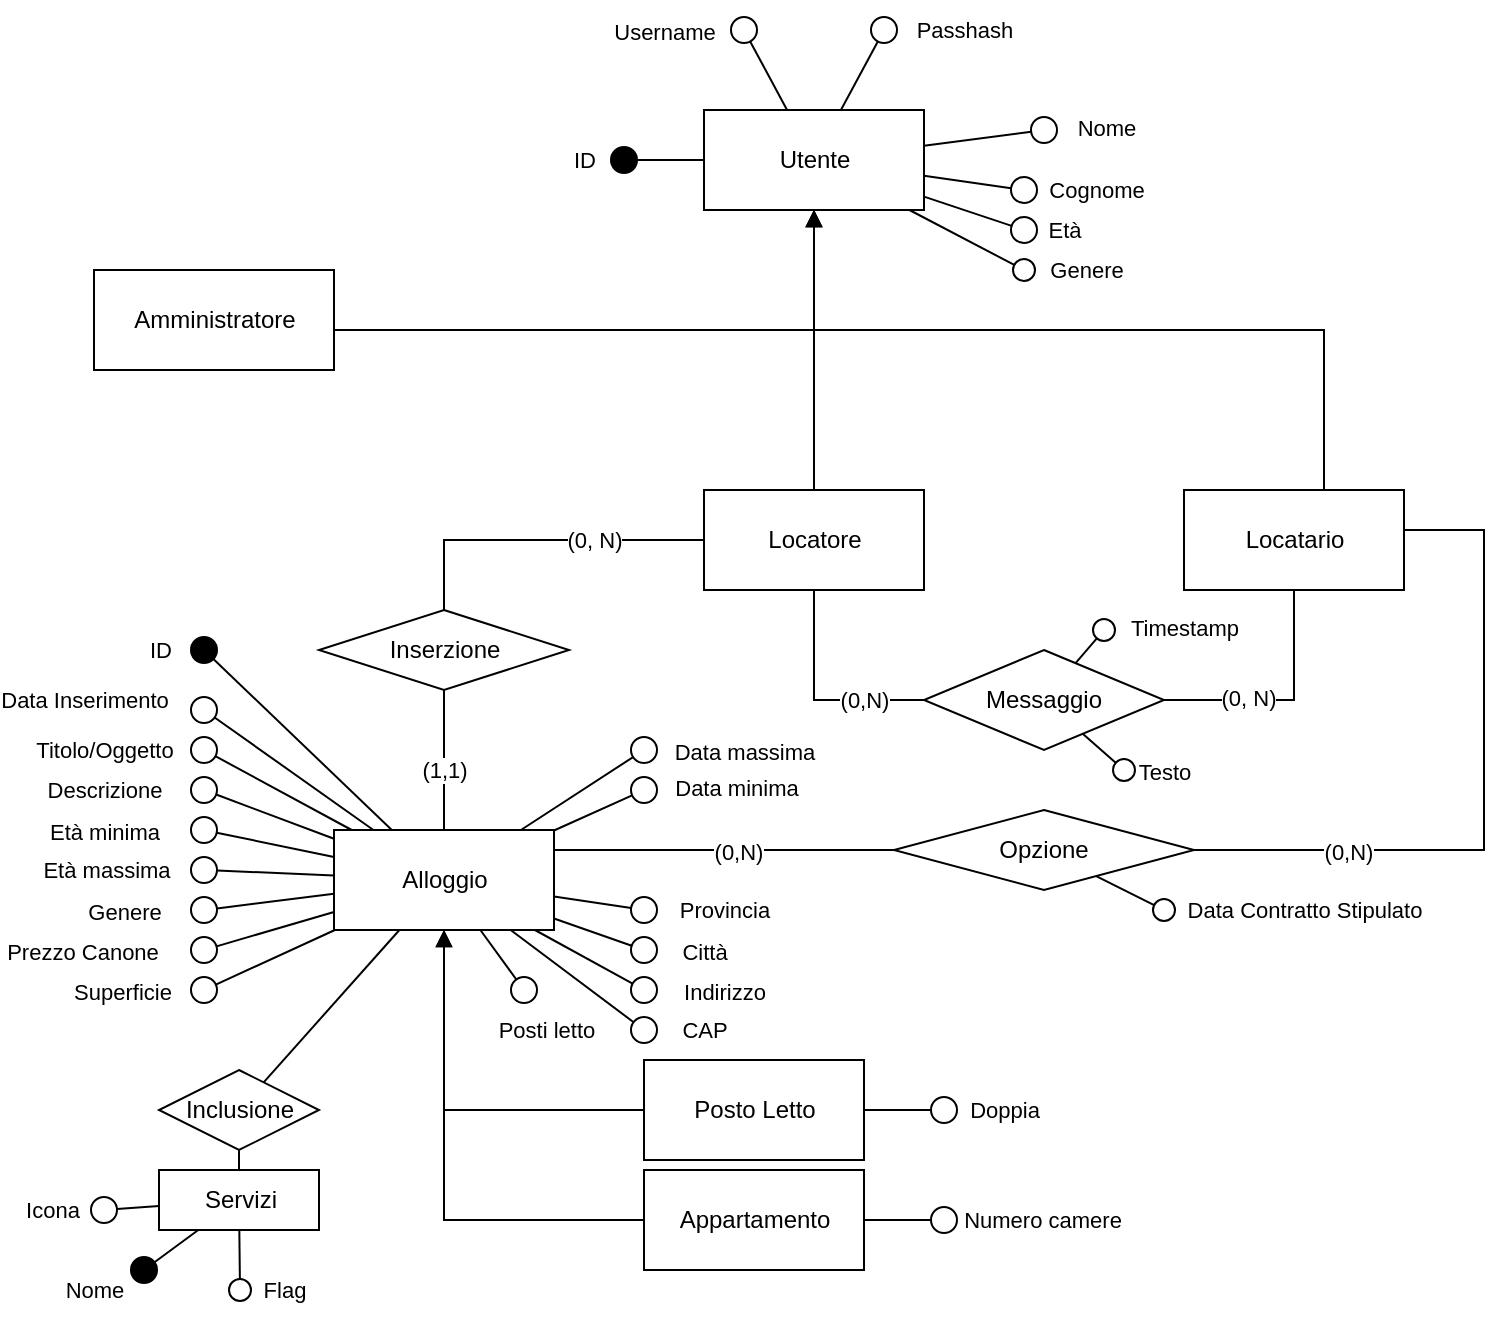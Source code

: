 <mxfile version="17.4.2" type="device" pages="6"><diagram id="5CpkOAIIVPhCZcQ5JpRf" name="Page-1"><mxGraphModel dx="1422" dy="869" grid="1" gridSize="10" guides="1" tooltips="1" connect="1" arrows="1" fold="1" page="1" pageScale="1" pageWidth="850" pageHeight="1100" math="0" shadow="0"><root><mxCell id="0"/><mxCell id="1" parent="0"/><mxCell id="TnoHJYBa2Jze1xqJSvX7-7" style="edgeStyle=orthogonalEdgeStyle;rounded=0;orthogonalLoop=1;jettySize=auto;html=1;endArrow=block;endFill=1;" parent="1" source="TnoHJYBa2Jze1xqJSvX7-1" target="TnoHJYBa2Jze1xqJSvX7-3" edge="1"><mxGeometry relative="1" as="geometry"/></mxCell><mxCell id="TnoHJYBa2Jze1xqJSvX7-21" style="edgeStyle=orthogonalEdgeStyle;rounded=0;orthogonalLoop=1;jettySize=auto;html=1;endArrow=none;endFill=0;entryX=0;entryY=0.5;entryDx=0;entryDy=0;" parent="1" source="TnoHJYBa2Jze1xqJSvX7-1" target="TnoHJYBa2Jze1xqJSvX7-20" edge="1"><mxGeometry relative="1" as="geometry"><Array as="points"><mxPoint x="415" y="535"/></Array></mxGeometry></mxCell><mxCell id="TnoHJYBa2Jze1xqJSvX7-38" value="(0,N)" style="edgeLabel;html=1;align=center;verticalAlign=middle;resizable=0;points=[];" parent="TnoHJYBa2Jze1xqJSvX7-21" vertex="1" connectable="0"><mxGeometry x="0.145" y="-1" relative="1" as="geometry"><mxPoint x="17" y="-1" as="offset"/></mxGeometry></mxCell><mxCell id="TnoHJYBa2Jze1xqJSvX7-25" style="edgeStyle=orthogonalEdgeStyle;rounded=0;orthogonalLoop=1;jettySize=auto;html=1;endArrow=none;endFill=0;" parent="1" source="TnoHJYBa2Jze1xqJSvX7-1" target="TnoHJYBa2Jze1xqJSvX7-24" edge="1"><mxGeometry relative="1" as="geometry"/></mxCell><mxCell id="TnoHJYBa2Jze1xqJSvX7-35" value="(0, N)" style="edgeLabel;html=1;align=center;verticalAlign=middle;resizable=0;points=[];" parent="TnoHJYBa2Jze1xqJSvX7-25" vertex="1" connectable="0"><mxGeometry x="-0.662" y="1" relative="1" as="geometry"><mxPoint x="-27" y="-1" as="offset"/></mxGeometry></mxCell><mxCell id="TnoHJYBa2Jze1xqJSvX7-1" value="Locatore" style="html=1;" parent="1" vertex="1"><mxGeometry x="360" y="430" width="110" height="50" as="geometry"/></mxCell><mxCell id="TnoHJYBa2Jze1xqJSvX7-8" style="edgeStyle=orthogonalEdgeStyle;rounded=0;orthogonalLoop=1;jettySize=auto;html=1;endArrow=block;endFill=1;" parent="1" source="TnoHJYBa2Jze1xqJSvX7-2" target="TnoHJYBa2Jze1xqJSvX7-3" edge="1"><mxGeometry relative="1" as="geometry"><mxPoint x="555" y="350" as="targetPoint"/><Array as="points"><mxPoint x="670" y="350"/><mxPoint x="415" y="350"/></Array></mxGeometry></mxCell><mxCell id="TnoHJYBa2Jze1xqJSvX7-27" style="edgeStyle=orthogonalEdgeStyle;rounded=0;orthogonalLoop=1;jettySize=auto;html=1;endArrow=none;endFill=0;startArrow=none;" parent="1" source="TnoHJYBa2Jze1xqJSvX7-28" target="TnoHJYBa2Jze1xqJSvX7-9" edge="1"><mxGeometry relative="1" as="geometry"><mxPoint x="320" y="600" as="targetPoint"/><Array as="points"><mxPoint x="390" y="610"/><mxPoint x="390" y="610"/></Array></mxGeometry></mxCell><mxCell id="TnoHJYBa2Jze1xqJSvX7-36" value="(0,N)" style="edgeLabel;html=1;align=center;verticalAlign=middle;resizable=0;points=[];" parent="TnoHJYBa2Jze1xqJSvX7-27" vertex="1" connectable="0"><mxGeometry x="-0.079" y="1" relative="1" as="geometry"><mxPoint as="offset"/></mxGeometry></mxCell><mxCell id="TnoHJYBa2Jze1xqJSvX7-2" value="Locatario" style="html=1;" parent="1" vertex="1"><mxGeometry x="600" y="430" width="110" height="50" as="geometry"/></mxCell><mxCell id="TnoHJYBa2Jze1xqJSvX7-42" style="rounded=0;orthogonalLoop=1;jettySize=auto;html=1;endArrow=oval;endFill=0;endSize=13;" parent="1" source="TnoHJYBa2Jze1xqJSvX7-3" edge="1"><mxGeometry relative="1" as="geometry"><mxPoint x="380" y="200" as="targetPoint"/></mxGeometry></mxCell><mxCell id="TnoHJYBa2Jze1xqJSvX7-43" value="Username" style="edgeLabel;html=1;align=center;verticalAlign=middle;resizable=0;points=[];" parent="TnoHJYBa2Jze1xqJSvX7-42" vertex="1" connectable="0"><mxGeometry x="1" y="-6" relative="1" as="geometry"><mxPoint x="-45" y="4" as="offset"/></mxGeometry></mxCell><mxCell id="TnoHJYBa2Jze1xqJSvX7-44" style="edgeStyle=none;rounded=0;orthogonalLoop=1;jettySize=auto;html=1;endArrow=oval;endFill=0;endSize=13;" parent="1" source="TnoHJYBa2Jze1xqJSvX7-3" edge="1"><mxGeometry relative="1" as="geometry"><mxPoint x="450" y="200" as="targetPoint"/></mxGeometry></mxCell><mxCell id="TnoHJYBa2Jze1xqJSvX7-45" value="Passhash" style="edgeLabel;html=1;align=center;verticalAlign=middle;resizable=0;points=[];" parent="TnoHJYBa2Jze1xqJSvX7-44" vertex="1" connectable="0"><mxGeometry x="1" y="5" relative="1" as="geometry"><mxPoint x="44" y="2" as="offset"/></mxGeometry></mxCell><mxCell id="TnoHJYBa2Jze1xqJSvX7-46" style="edgeStyle=none;rounded=0;orthogonalLoop=1;jettySize=auto;html=1;endArrow=oval;endFill=0;endSize=13;" parent="1" source="TnoHJYBa2Jze1xqJSvX7-3" edge="1"><mxGeometry relative="1" as="geometry"><mxPoint x="530" y="250" as="targetPoint"/></mxGeometry></mxCell><mxCell id="TnoHJYBa2Jze1xqJSvX7-47" value="Nome" style="edgeLabel;html=1;align=center;verticalAlign=middle;resizable=0;points=[];" parent="TnoHJYBa2Jze1xqJSvX7-46" vertex="1" connectable="0"><mxGeometry x="1" y="5" relative="1" as="geometry"><mxPoint x="31" y="4" as="offset"/></mxGeometry></mxCell><mxCell id="TnoHJYBa2Jze1xqJSvX7-48" style="edgeStyle=none;rounded=0;orthogonalLoop=1;jettySize=auto;html=1;endArrow=oval;endFill=0;endSize=13;" parent="1" source="TnoHJYBa2Jze1xqJSvX7-3" edge="1"><mxGeometry relative="1" as="geometry"><mxPoint x="520" y="280" as="targetPoint"/></mxGeometry></mxCell><mxCell id="TnoHJYBa2Jze1xqJSvX7-49" value="Cognome" style="edgeLabel;html=1;align=center;verticalAlign=middle;resizable=0;points=[];" parent="TnoHJYBa2Jze1xqJSvX7-48" vertex="1" connectable="0"><mxGeometry x="1" y="8" relative="1" as="geometry"><mxPoint x="35" y="8" as="offset"/></mxGeometry></mxCell><mxCell id="TnoHJYBa2Jze1xqJSvX7-50" style="edgeStyle=none;rounded=0;orthogonalLoop=1;jettySize=auto;html=1;endArrow=oval;endFill=0;endSize=13;" parent="1" source="TnoHJYBa2Jze1xqJSvX7-3" edge="1"><mxGeometry relative="1" as="geometry"><mxPoint x="520" y="300" as="targetPoint"/></mxGeometry></mxCell><mxCell id="TnoHJYBa2Jze1xqJSvX7-51" value="Età" style="edgeLabel;html=1;align=center;verticalAlign=middle;resizable=0;points=[];" parent="TnoHJYBa2Jze1xqJSvX7-50" vertex="1" connectable="0"><mxGeometry x="1" y="-5" relative="1" as="geometry"><mxPoint x="22" y="-5" as="offset"/></mxGeometry></mxCell><mxCell id="TnoHJYBa2Jze1xqJSvX7-106" style="edgeStyle=none;rounded=0;orthogonalLoop=1;jettySize=auto;html=1;endArrow=oval;endFill=0;endSize=11;" parent="1" source="TnoHJYBa2Jze1xqJSvX7-3" edge="1"><mxGeometry relative="1" as="geometry"><mxPoint x="520" y="320" as="targetPoint"/></mxGeometry></mxCell><mxCell id="TnoHJYBa2Jze1xqJSvX7-107" value="Genere" style="edgeLabel;html=1;align=center;verticalAlign=middle;resizable=0;points=[];" parent="TnoHJYBa2Jze1xqJSvX7-106" vertex="1" connectable="0"><mxGeometry x="1" y="-7" relative="1" as="geometry"><mxPoint x="34" y="-6" as="offset"/></mxGeometry></mxCell><mxCell id="IQDJiNb3ULEfJCckx1eO-6" style="edgeStyle=none;rounded=0;jumpSize=6;orthogonalLoop=1;jettySize=auto;html=1;endArrow=oval;endFill=1;endSize=13;" parent="1" source="TnoHJYBa2Jze1xqJSvX7-3" edge="1"><mxGeometry relative="1" as="geometry"><mxPoint x="320" y="265.0" as="targetPoint"/></mxGeometry></mxCell><mxCell id="IQDJiNb3ULEfJCckx1eO-7" value="ID" style="edgeLabel;html=1;align=center;verticalAlign=middle;resizable=0;points=[];" parent="IQDJiNb3ULEfJCckx1eO-6" vertex="1" connectable="0"><mxGeometry x="0.917" y="7" relative="1" as="geometry"><mxPoint x="-22" y="-7" as="offset"/></mxGeometry></mxCell><mxCell id="TnoHJYBa2Jze1xqJSvX7-3" value="Utente" style="html=1;" parent="1" vertex="1"><mxGeometry x="360" y="240" width="110" height="50" as="geometry"/></mxCell><mxCell id="TnoHJYBa2Jze1xqJSvX7-6" style="edgeStyle=orthogonalEdgeStyle;rounded=0;orthogonalLoop=1;jettySize=auto;html=1;endArrow=block;endFill=1;" parent="1" source="TnoHJYBa2Jze1xqJSvX7-4" target="TnoHJYBa2Jze1xqJSvX7-3" edge="1"><mxGeometry relative="1" as="geometry"><Array as="points"><mxPoint x="100" y="350"/><mxPoint x="415" y="350"/></Array></mxGeometry></mxCell><mxCell id="TnoHJYBa2Jze1xqJSvX7-4" value="Amministratore" style="html=1;" parent="1" vertex="1"><mxGeometry x="55" y="320" width="120" height="50" as="geometry"/></mxCell><mxCell id="TnoHJYBa2Jze1xqJSvX7-53" style="edgeStyle=none;rounded=0;orthogonalLoop=1;jettySize=auto;html=1;endArrow=oval;endFill=0;endSize=13;" parent="1" source="TnoHJYBa2Jze1xqJSvX7-9" edge="1"><mxGeometry relative="1" as="geometry"><mxPoint x="110" y="600" as="targetPoint"/></mxGeometry></mxCell><mxCell id="TnoHJYBa2Jze1xqJSvX7-54" value="Età minima" style="edgeLabel;html=1;align=center;verticalAlign=middle;resizable=0;points=[];" parent="TnoHJYBa2Jze1xqJSvX7-53" vertex="1" connectable="0"><mxGeometry x="0.922" y="8" relative="1" as="geometry"><mxPoint x="-51" y="-8" as="offset"/></mxGeometry></mxCell><mxCell id="TnoHJYBa2Jze1xqJSvX7-55" style="edgeStyle=none;rounded=0;orthogonalLoop=1;jettySize=auto;html=1;endArrow=oval;endFill=0;endSize=13;" parent="1" source="TnoHJYBa2Jze1xqJSvX7-9" edge="1"><mxGeometry relative="1" as="geometry"><mxPoint x="110" y="620" as="targetPoint"/></mxGeometry></mxCell><mxCell id="TnoHJYBa2Jze1xqJSvX7-56" value="Età massima" style="edgeLabel;html=1;align=center;verticalAlign=middle;resizable=0;points=[];" parent="TnoHJYBa2Jze1xqJSvX7-55" vertex="1" connectable="0"><mxGeometry x="1" y="-6" relative="1" as="geometry"><mxPoint x="-50" y="6" as="offset"/></mxGeometry></mxCell><mxCell id="TnoHJYBa2Jze1xqJSvX7-57" style="edgeStyle=none;rounded=0;orthogonalLoop=1;jettySize=auto;html=1;endArrow=oval;endFill=0;endSize=13;" parent="1" source="TnoHJYBa2Jze1xqJSvX7-9" edge="1"><mxGeometry relative="1" as="geometry"><mxPoint x="110" y="640" as="targetPoint"/></mxGeometry></mxCell><mxCell id="TnoHJYBa2Jze1xqJSvX7-59" value="Genere" style="edgeLabel;html=1;align=center;verticalAlign=middle;resizable=0;points=[];" parent="TnoHJYBa2Jze1xqJSvX7-57" vertex="1" connectable="0"><mxGeometry x="1" y="6" relative="1" as="geometry"><mxPoint x="-41" y="-5" as="offset"/></mxGeometry></mxCell><mxCell id="TnoHJYBa2Jze1xqJSvX7-60" style="edgeStyle=none;rounded=0;orthogonalLoop=1;jettySize=auto;html=1;endArrow=oval;endFill=0;endSize=13;" parent="1" source="TnoHJYBa2Jze1xqJSvX7-9" edge="1"><mxGeometry relative="1" as="geometry"><mxPoint x="330" y="580" as="targetPoint"/></mxGeometry></mxCell><mxCell id="TnoHJYBa2Jze1xqJSvX7-61" value="Data minima" style="edgeLabel;html=1;align=center;verticalAlign=middle;resizable=0;points=[];" parent="TnoHJYBa2Jze1xqJSvX7-60" vertex="1" connectable="0"><mxGeometry x="1" y="-9" relative="1" as="geometry"><mxPoint x="42" y="-9" as="offset"/></mxGeometry></mxCell><mxCell id="TnoHJYBa2Jze1xqJSvX7-62" style="edgeStyle=none;rounded=0;orthogonalLoop=1;jettySize=auto;html=1;endArrow=oval;endFill=0;endSize=13;" parent="1" source="TnoHJYBa2Jze1xqJSvX7-9" edge="1"><mxGeometry relative="1" as="geometry"><mxPoint x="330" y="560" as="targetPoint"/></mxGeometry></mxCell><mxCell id="TnoHJYBa2Jze1xqJSvX7-63" value="Data massima" style="edgeLabel;html=1;align=center;verticalAlign=middle;resizable=0;points=[];" parent="TnoHJYBa2Jze1xqJSvX7-62" vertex="1" connectable="0"><mxGeometry x="1" y="-6" relative="1" as="geometry"><mxPoint x="46" y="-4" as="offset"/></mxGeometry></mxCell><mxCell id="TnoHJYBa2Jze1xqJSvX7-64" style="edgeStyle=none;rounded=0;orthogonalLoop=1;jettySize=auto;html=1;endArrow=oval;endFill=0;endSize=13;" parent="1" source="TnoHJYBa2Jze1xqJSvX7-9" edge="1"><mxGeometry relative="1" as="geometry"><mxPoint x="110" y="660" as="targetPoint"/></mxGeometry></mxCell><mxCell id="TnoHJYBa2Jze1xqJSvX7-65" value="Prezzo Canone" style="edgeLabel;html=1;align=center;verticalAlign=middle;resizable=0;points=[];" parent="TnoHJYBa2Jze1xqJSvX7-64" vertex="1" connectable="0"><mxGeometry x="1" y="6" relative="1" as="geometry"><mxPoint x="-63" y="-5" as="offset"/></mxGeometry></mxCell><mxCell id="TnoHJYBa2Jze1xqJSvX7-66" style="edgeStyle=none;rounded=0;orthogonalLoop=1;jettySize=auto;html=1;endArrow=oval;endFill=0;endSize=13;" parent="1" source="TnoHJYBa2Jze1xqJSvX7-9" edge="1"><mxGeometry relative="1" as="geometry"><mxPoint x="110" y="680" as="targetPoint"/></mxGeometry></mxCell><mxCell id="TnoHJYBa2Jze1xqJSvX7-67" value="Superficie" style="edgeLabel;html=1;align=center;verticalAlign=middle;resizable=0;points=[];" parent="TnoHJYBa2Jze1xqJSvX7-66" vertex="1" connectable="0"><mxGeometry x="1" y="8" relative="1" as="geometry"><mxPoint x="-45" y="-7" as="offset"/></mxGeometry></mxCell><mxCell id="TnoHJYBa2Jze1xqJSvX7-73" style="edgeStyle=none;rounded=0;orthogonalLoop=1;jettySize=auto;html=1;endArrow=oval;endFill=0;endSize=13;" parent="1" source="TnoHJYBa2Jze1xqJSvX7-9" edge="1"><mxGeometry relative="1" as="geometry"><mxPoint x="330" y="640" as="targetPoint"/></mxGeometry></mxCell><mxCell id="TnoHJYBa2Jze1xqJSvX7-74" value="Provincia" style="edgeLabel;html=1;align=center;verticalAlign=middle;resizable=0;points=[];" parent="TnoHJYBa2Jze1xqJSvX7-73" vertex="1" connectable="0"><mxGeometry x="1" y="-8" relative="1" as="geometry"><mxPoint x="41" y="-8" as="offset"/></mxGeometry></mxCell><mxCell id="TnoHJYBa2Jze1xqJSvX7-75" style="edgeStyle=none;rounded=0;orthogonalLoop=1;jettySize=auto;html=1;endArrow=oval;endFill=0;endSize=13;" parent="1" source="TnoHJYBa2Jze1xqJSvX7-9" edge="1"><mxGeometry relative="1" as="geometry"><mxPoint x="330" y="660" as="targetPoint"/></mxGeometry></mxCell><mxCell id="TnoHJYBa2Jze1xqJSvX7-76" value="Città" style="edgeLabel;html=1;align=center;verticalAlign=middle;resizable=0;points=[];" parent="TnoHJYBa2Jze1xqJSvX7-75" vertex="1" connectable="0"><mxGeometry x="1" y="-6" relative="1" as="geometry"><mxPoint x="32" y="-5" as="offset"/></mxGeometry></mxCell><mxCell id="TnoHJYBa2Jze1xqJSvX7-77" style="edgeStyle=none;rounded=0;orthogonalLoop=1;jettySize=auto;html=1;endArrow=oval;endFill=0;endSize=13;" parent="1" source="TnoHJYBa2Jze1xqJSvX7-9" edge="1"><mxGeometry relative="1" as="geometry"><mxPoint x="330" y="680" as="targetPoint"/></mxGeometry></mxCell><mxCell id="TnoHJYBa2Jze1xqJSvX7-78" value="Indirizzo" style="edgeLabel;html=1;align=center;verticalAlign=middle;resizable=0;points=[];" parent="TnoHJYBa2Jze1xqJSvX7-77" vertex="1" connectable="0"><mxGeometry x="1" y="-7" relative="1" as="geometry"><mxPoint x="43" y="-6" as="offset"/></mxGeometry></mxCell><mxCell id="TnoHJYBa2Jze1xqJSvX7-81" style="edgeStyle=none;rounded=0;orthogonalLoop=1;jettySize=auto;html=1;endArrow=oval;endFill=0;endSize=13;" parent="1" source="TnoHJYBa2Jze1xqJSvX7-9" edge="1"><mxGeometry relative="1" as="geometry"><mxPoint x="330" y="700" as="targetPoint"/></mxGeometry></mxCell><mxCell id="TnoHJYBa2Jze1xqJSvX7-82" value="CAP" style="edgeLabel;html=1;align=center;verticalAlign=middle;resizable=0;points=[];" parent="TnoHJYBa2Jze1xqJSvX7-81" vertex="1" connectable="0"><mxGeometry x="1" y="-7" relative="1" as="geometry"><mxPoint x="34" y="-6" as="offset"/></mxGeometry></mxCell><mxCell id="TnoHJYBa2Jze1xqJSvX7-84" style="edgeStyle=none;rounded=0;orthogonalLoop=1;jettySize=auto;html=1;endArrow=oval;endFill=0;endSize=13;" parent="1" source="TnoHJYBa2Jze1xqJSvX7-9" edge="1"><mxGeometry relative="1" as="geometry"><mxPoint x="110" y="580" as="targetPoint"/></mxGeometry></mxCell><mxCell id="TnoHJYBa2Jze1xqJSvX7-85" value="Descrizione" style="edgeLabel;html=1;align=center;verticalAlign=middle;resizable=0;points=[];" parent="TnoHJYBa2Jze1xqJSvX7-84" vertex="1" connectable="0"><mxGeometry x="1" y="-8" relative="1" as="geometry"><mxPoint x="-53" y="7" as="offset"/></mxGeometry></mxCell><mxCell id="TnoHJYBa2Jze1xqJSvX7-86" style="edgeStyle=none;rounded=0;orthogonalLoop=1;jettySize=auto;html=1;endArrow=oval;endFill=0;endSize=13;" parent="1" source="TnoHJYBa2Jze1xqJSvX7-9" edge="1"><mxGeometry relative="1" as="geometry"><mxPoint x="110" y="560" as="targetPoint"/></mxGeometry></mxCell><mxCell id="TnoHJYBa2Jze1xqJSvX7-94" value="Titolo/Oggetto" style="edgeLabel;html=1;align=center;verticalAlign=middle;resizable=0;points=[];" parent="TnoHJYBa2Jze1xqJSvX7-86" vertex="1" connectable="0"><mxGeometry x="1" y="8" relative="1" as="geometry"><mxPoint x="-46" y="-7" as="offset"/></mxGeometry></mxCell><mxCell id="TnoHJYBa2Jze1xqJSvX7-88" style="edgeStyle=none;rounded=0;orthogonalLoop=1;jettySize=auto;html=1;endArrow=none;endFill=0;endSize=13;startArrow=none;" parent="1" source="TnoHJYBa2Jze1xqJSvX7-89" target="TnoHJYBa2Jze1xqJSvX7-83" edge="1"><mxGeometry relative="1" as="geometry"/></mxCell><mxCell id="TnoHJYBa2Jze1xqJSvX7-92" style="edgeStyle=none;rounded=0;orthogonalLoop=1;jettySize=auto;html=1;endArrow=oval;endFill=0;endSize=13;" parent="1" source="TnoHJYBa2Jze1xqJSvX7-9" edge="1"><mxGeometry relative="1" as="geometry"><mxPoint x="110" y="540" as="targetPoint"/></mxGeometry></mxCell><mxCell id="TnoHJYBa2Jze1xqJSvX7-93" value="Data Inserimento" style="edgeLabel;html=1;align=center;verticalAlign=middle;resizable=0;points=[];" parent="TnoHJYBa2Jze1xqJSvX7-92" vertex="1" connectable="0"><mxGeometry x="0.975" y="7" relative="1" as="geometry"><mxPoint x="-57" y="-12" as="offset"/></mxGeometry></mxCell><mxCell id="IQDJiNb3ULEfJCckx1eO-3" style="rounded=0;orthogonalLoop=1;jettySize=auto;html=1;endArrow=oval;endFill=1;jumpSize=6;endSize=13;" parent="1" source="TnoHJYBa2Jze1xqJSvX7-9" edge="1"><mxGeometry relative="1" as="geometry"><mxPoint x="110" y="510" as="targetPoint"/></mxGeometry></mxCell><mxCell id="IQDJiNb3ULEfJCckx1eO-5" value="ID" style="edgeLabel;html=1;align=center;verticalAlign=middle;resizable=0;points=[];" parent="IQDJiNb3ULEfJCckx1eO-3" vertex="1" connectable="0"><mxGeometry x="0.906" y="-3" relative="1" as="geometry"><mxPoint x="-29" y="-2" as="offset"/></mxGeometry></mxCell><mxCell id="TnoHJYBa2Jze1xqJSvX7-9" value="Alloggio" style="html=1;" parent="1" vertex="1"><mxGeometry x="175" y="600" width="110" height="50" as="geometry"/></mxCell><mxCell id="TnoHJYBa2Jze1xqJSvX7-12" style="edgeStyle=orthogonalEdgeStyle;rounded=0;orthogonalLoop=1;jettySize=auto;html=1;endArrow=block;endFill=1;" parent="1" source="TnoHJYBa2Jze1xqJSvX7-10" target="TnoHJYBa2Jze1xqJSvX7-9" edge="1"><mxGeometry relative="1" as="geometry"><Array as="points"><mxPoint x="230" y="795"/></Array></mxGeometry></mxCell><mxCell id="TnoHJYBa2Jze1xqJSvX7-100" style="edgeStyle=none;rounded=0;orthogonalLoop=1;jettySize=auto;html=1;endArrow=oval;endFill=0;endSize=13;" parent="1" source="TnoHJYBa2Jze1xqJSvX7-10" edge="1"><mxGeometry relative="1" as="geometry"><mxPoint x="480" y="795" as="targetPoint"/><mxPoint x="459.995" y="790.0" as="sourcePoint"/></mxGeometry></mxCell><mxCell id="TnoHJYBa2Jze1xqJSvX7-101" value="Numero camere" style="edgeLabel;html=1;align=center;verticalAlign=middle;resizable=0;points=[];" parent="TnoHJYBa2Jze1xqJSvX7-100" vertex="1" connectable="0"><mxGeometry x="1" y="-8" relative="1" as="geometry"><mxPoint x="49" y="-8" as="offset"/></mxGeometry></mxCell><mxCell id="TnoHJYBa2Jze1xqJSvX7-102" style="edgeStyle=none;rounded=0;orthogonalLoop=1;jettySize=auto;html=1;endArrow=oval;endFill=0;endSize=13;" parent="1" source="TnoHJYBa2Jze1xqJSvX7-9" edge="1"><mxGeometry relative="1" as="geometry"><mxPoint x="270" y="680" as="targetPoint"/><mxPoint x="245.385" y="640" as="sourcePoint"/></mxGeometry></mxCell><mxCell id="TnoHJYBa2Jze1xqJSvX7-103" value="Posti letto" style="edgeLabel;html=1;align=center;verticalAlign=middle;resizable=0;points=[];" parent="TnoHJYBa2Jze1xqJSvX7-102" vertex="1" connectable="0"><mxGeometry x="1" y="-7" relative="1" as="geometry"><mxPoint x="16" y="16" as="offset"/></mxGeometry></mxCell><mxCell id="TnoHJYBa2Jze1xqJSvX7-10" value="Appartamento" style="html=1;" parent="1" vertex="1"><mxGeometry x="330" y="770" width="110" height="50" as="geometry"/></mxCell><mxCell id="TnoHJYBa2Jze1xqJSvX7-13" style="edgeStyle=orthogonalEdgeStyle;rounded=0;orthogonalLoop=1;jettySize=auto;html=1;endArrow=block;endFill=1;" parent="1" source="TnoHJYBa2Jze1xqJSvX7-11" target="TnoHJYBa2Jze1xqJSvX7-9" edge="1"><mxGeometry relative="1" as="geometry"><Array as="points"><mxPoint x="340" y="740"/><mxPoint x="230" y="740"/></Array></mxGeometry></mxCell><mxCell id="TnoHJYBa2Jze1xqJSvX7-95" style="edgeStyle=none;rounded=0;orthogonalLoop=1;jettySize=auto;html=1;endArrow=oval;endFill=0;endSize=13;" parent="1" source="TnoHJYBa2Jze1xqJSvX7-11" edge="1"><mxGeometry relative="1" as="geometry"><mxPoint x="480" y="740" as="targetPoint"/></mxGeometry></mxCell><mxCell id="TnoHJYBa2Jze1xqJSvX7-96" value="Doppia" style="edgeLabel;html=1;align=center;verticalAlign=middle;resizable=0;points=[];" parent="TnoHJYBa2Jze1xqJSvX7-95" vertex="1" connectable="0"><mxGeometry x="1" y="-7" relative="1" as="geometry"><mxPoint x="30" y="-7" as="offset"/></mxGeometry></mxCell><mxCell id="TnoHJYBa2Jze1xqJSvX7-11" value="Posto Letto" style="html=1;" parent="1" vertex="1"><mxGeometry x="330" y="715" width="110" height="50" as="geometry"/></mxCell><mxCell id="TnoHJYBa2Jze1xqJSvX7-22" style="edgeStyle=orthogonalEdgeStyle;rounded=0;orthogonalLoop=1;jettySize=auto;html=1;endArrow=none;endFill=0;exitX=1;exitY=0.5;exitDx=0;exitDy=0;" parent="1" source="TnoHJYBa2Jze1xqJSvX7-20" target="TnoHJYBa2Jze1xqJSvX7-2" edge="1"><mxGeometry relative="1" as="geometry"><Array as="points"><mxPoint x="655" y="535"/></Array></mxGeometry></mxCell><mxCell id="TnoHJYBa2Jze1xqJSvX7-39" value="(0, N)" style="edgeLabel;html=1;align=center;verticalAlign=middle;resizable=0;points=[];" parent="TnoHJYBa2Jze1xqJSvX7-22" vertex="1" connectable="0"><mxGeometry x="-0.307" relative="1" as="geometry"><mxPoint y="-1" as="offset"/></mxGeometry></mxCell><mxCell id="TnoHJYBa2Jze1xqJSvX7-110" style="edgeStyle=none;rounded=0;orthogonalLoop=1;jettySize=auto;html=1;endArrow=oval;endFill=0;endSize=11;" parent="1" source="TnoHJYBa2Jze1xqJSvX7-20" edge="1"><mxGeometry relative="1" as="geometry"><mxPoint x="570" y="570" as="targetPoint"/></mxGeometry></mxCell><mxCell id="TnoHJYBa2Jze1xqJSvX7-111" value="Testo" style="edgeLabel;html=1;align=center;verticalAlign=middle;resizable=0;points=[];" parent="TnoHJYBa2Jze1xqJSvX7-110" vertex="1" connectable="0"><mxGeometry x="1" y="-6" relative="1" as="geometry"><mxPoint x="24" y="-4" as="offset"/></mxGeometry></mxCell><mxCell id="TnoHJYBa2Jze1xqJSvX7-112" style="edgeStyle=none;rounded=0;orthogonalLoop=1;jettySize=auto;html=1;endArrow=oval;endFill=0;endSize=11;" parent="1" source="TnoHJYBa2Jze1xqJSvX7-20" edge="1"><mxGeometry relative="1" as="geometry"><mxPoint x="560" y="500" as="targetPoint"/></mxGeometry></mxCell><mxCell id="TnoHJYBa2Jze1xqJSvX7-113" value="Timestamp" style="edgeLabel;html=1;align=center;verticalAlign=middle;resizable=0;points=[];" parent="TnoHJYBa2Jze1xqJSvX7-112" vertex="1" connectable="0"><mxGeometry x="1" y="-6" relative="1" as="geometry"><mxPoint x="35" y="-5" as="offset"/></mxGeometry></mxCell><mxCell id="TnoHJYBa2Jze1xqJSvX7-20" value="Messaggio" style="rhombus;whiteSpace=wrap;html=1;" parent="1" vertex="1"><mxGeometry x="470" y="510" width="120" height="50" as="geometry"/></mxCell><mxCell id="TnoHJYBa2Jze1xqJSvX7-26" style="edgeStyle=orthogonalEdgeStyle;rounded=0;orthogonalLoop=1;jettySize=auto;html=1;endArrow=none;endFill=0;" parent="1" source="TnoHJYBa2Jze1xqJSvX7-24" target="TnoHJYBa2Jze1xqJSvX7-9" edge="1"><mxGeometry relative="1" as="geometry"/></mxCell><mxCell id="TnoHJYBa2Jze1xqJSvX7-34" value="(1,1)" style="edgeLabel;html=1;align=center;verticalAlign=middle;resizable=0;points=[];" parent="TnoHJYBa2Jze1xqJSvX7-26" vertex="1" connectable="0"><mxGeometry x="-0.694" y="-2" relative="1" as="geometry"><mxPoint x="2" y="29" as="offset"/></mxGeometry></mxCell><mxCell id="TnoHJYBa2Jze1xqJSvX7-24" value="Inserzione" style="rhombus;whiteSpace=wrap;html=1;" parent="1" vertex="1"><mxGeometry x="167.5" y="490" width="125" height="40" as="geometry"/></mxCell><mxCell id="TnoHJYBa2Jze1xqJSvX7-108" style="edgeStyle=none;rounded=0;orthogonalLoop=1;jettySize=auto;html=1;endArrow=oval;endFill=0;endSize=11;" parent="1" source="TnoHJYBa2Jze1xqJSvX7-28" edge="1"><mxGeometry relative="1" as="geometry"><mxPoint x="590" y="640" as="targetPoint"/></mxGeometry></mxCell><mxCell id="TnoHJYBa2Jze1xqJSvX7-109" value="Data Contratto Stipulato" style="edgeLabel;html=1;align=center;verticalAlign=middle;resizable=0;points=[];" parent="TnoHJYBa2Jze1xqJSvX7-108" vertex="1" connectable="0"><mxGeometry x="1" y="6" relative="1" as="geometry"><mxPoint x="67" y="5" as="offset"/></mxGeometry></mxCell><mxCell id="TnoHJYBa2Jze1xqJSvX7-28" value="Opzione" style="rhombus;whiteSpace=wrap;html=1;" parent="1" vertex="1"><mxGeometry x="455" y="590" width="150" height="40" as="geometry"/></mxCell><mxCell id="TnoHJYBa2Jze1xqJSvX7-30" value="" style="edgeStyle=orthogonalEdgeStyle;rounded=0;orthogonalLoop=1;jettySize=auto;html=1;endArrow=none;endFill=0;" parent="1" source="TnoHJYBa2Jze1xqJSvX7-2" target="TnoHJYBa2Jze1xqJSvX7-28" edge="1"><mxGeometry relative="1" as="geometry"><mxPoint x="710" y="455" as="sourcePoint"/><mxPoint x="285" y="625" as="targetPoint"/><Array as="points"><mxPoint x="750" y="450"/><mxPoint x="750" y="610"/></Array></mxGeometry></mxCell><mxCell id="TnoHJYBa2Jze1xqJSvX7-37" value="(0,N)" style="edgeLabel;html=1;align=center;verticalAlign=middle;resizable=0;points=[];" parent="TnoHJYBa2Jze1xqJSvX7-30" vertex="1" connectable="0"><mxGeometry x="0.554" y="1" relative="1" as="geometry"><mxPoint as="offset"/></mxGeometry></mxCell><mxCell id="TnoHJYBa2Jze1xqJSvX7-104" style="edgeStyle=none;rounded=0;orthogonalLoop=1;jettySize=auto;html=1;endArrow=oval;endFill=0;endSize=11;" parent="1" source="TnoHJYBa2Jze1xqJSvX7-83" edge="1"><mxGeometry relative="1" as="geometry"><mxPoint x="128" y="830" as="targetPoint"/></mxGeometry></mxCell><mxCell id="TnoHJYBa2Jze1xqJSvX7-105" value="Flag" style="edgeLabel;html=1;align=center;verticalAlign=middle;resizable=0;points=[];" parent="TnoHJYBa2Jze1xqJSvX7-104" vertex="1" connectable="0"><mxGeometry x="1" y="7" relative="1" as="geometry"><mxPoint x="15" as="offset"/></mxGeometry></mxCell><mxCell id="1oZKh06qxLw0Cn1O1sOI-1" style="edgeStyle=none;rounded=0;jumpSize=6;orthogonalLoop=1;jettySize=auto;html=1;endArrow=oval;endFill=1;endSize=13;" parent="1" source="TnoHJYBa2Jze1xqJSvX7-83" edge="1"><mxGeometry relative="1" as="geometry"><mxPoint x="80" y="820" as="targetPoint"/></mxGeometry></mxCell><mxCell id="1oZKh06qxLw0Cn1O1sOI-3" value="Nome" style="edgeLabel;html=1;align=center;verticalAlign=middle;resizable=0;points=[];" parent="1oZKh06qxLw0Cn1O1sOI-1" vertex="1" connectable="0"><mxGeometry x="1" y="6" relative="1" as="geometry"><mxPoint x="-29" y="5" as="offset"/></mxGeometry></mxCell><mxCell id="1oZKh06qxLw0Cn1O1sOI-4" style="edgeStyle=none;rounded=0;jumpSize=6;orthogonalLoop=1;jettySize=auto;html=1;endArrow=oval;endFill=0;endSize=13;" parent="1" source="TnoHJYBa2Jze1xqJSvX7-83" edge="1"><mxGeometry relative="1" as="geometry"><mxPoint x="60" y="790" as="targetPoint"/></mxGeometry></mxCell><mxCell id="1oZKh06qxLw0Cn1O1sOI-5" value="Icona" style="edgeLabel;html=1;align=center;verticalAlign=middle;resizable=0;points=[];" parent="1oZKh06qxLw0Cn1O1sOI-4" vertex="1" connectable="0"><mxGeometry x="0.811" y="4" relative="1" as="geometry"><mxPoint x="-29" y="-4" as="offset"/></mxGeometry></mxCell><mxCell id="TnoHJYBa2Jze1xqJSvX7-83" value="Servizi" style="html=1;" parent="1" vertex="1"><mxGeometry x="87.5" y="770" width="80" height="30" as="geometry"/></mxCell><mxCell id="TnoHJYBa2Jze1xqJSvX7-91" value="" style="edgeStyle=none;rounded=0;orthogonalLoop=1;jettySize=auto;html=1;endArrow=none;endFill=0;endSize=13;" parent="1" source="TnoHJYBa2Jze1xqJSvX7-89" target="TnoHJYBa2Jze1xqJSvX7-83" edge="1"><mxGeometry relative="1" as="geometry"/></mxCell><mxCell id="TnoHJYBa2Jze1xqJSvX7-89" value="Inclusione" style="rhombus;whiteSpace=wrap;html=1;" parent="1" vertex="1"><mxGeometry x="87.5" y="720" width="80" height="40" as="geometry"/></mxCell><mxCell id="TnoHJYBa2Jze1xqJSvX7-90" value="" style="edgeStyle=none;rounded=0;orthogonalLoop=1;jettySize=auto;html=1;endArrow=none;endFill=0;endSize=13;" parent="1" source="TnoHJYBa2Jze1xqJSvX7-9" target="TnoHJYBa2Jze1xqJSvX7-89" edge="1"><mxGeometry relative="1" as="geometry"><mxPoint x="196.071" y="650" as="sourcePoint"/><mxPoint x="60.357" y="750" as="targetPoint"/></mxGeometry></mxCell></root></mxGraphModel></diagram><diagram name="IDEA 10" id="gc4ZKpA22Zd5moq51ZO_"><mxGraphModel dx="1673" dy="1022" grid="1" gridSize="10" guides="1" tooltips="1" connect="1" arrows="1" fold="1" page="1" pageScale="1" pageWidth="850" pageHeight="1100" math="0" shadow="0"><root><mxCell id="4yZ8AmkamMSsxVa8uIo8-0"/><mxCell id="4yZ8AmkamMSsxVa8uIo8-1" parent="4yZ8AmkamMSsxVa8uIo8-0"/><mxCell id="4yZ8AmkamMSsxVa8uIo8-3" style="edgeStyle=orthogonalEdgeStyle;rounded=0;orthogonalLoop=1;jettySize=auto;html=1;endArrow=none;endFill=0;startArrow=none;" parent="4yZ8AmkamMSsxVa8uIo8-1" source="wWUjhq93xEZGZ5Xq78Oy-5" target="wWUjhq93xEZGZ5Xq78Oy-1" edge="1"><mxGeometry relative="1" as="geometry"><Array as="points"><mxPoint x="320" y="95"/></Array><mxPoint x="365" y="95" as="targetPoint"/></mxGeometry></mxCell><mxCell id="4yZ8AmkamMSsxVa8uIo8-4" value="(0,N)" style="edgeLabel;html=1;align=center;verticalAlign=middle;resizable=0;points=[];" parent="4yZ8AmkamMSsxVa8uIo8-3" vertex="1" connectable="0"><mxGeometry x="0.145" y="-1" relative="1" as="geometry"><mxPoint x="-1" y="43" as="offset"/></mxGeometry></mxCell><mxCell id="4yZ8AmkamMSsxVa8uIo8-5" style="edgeStyle=orthogonalEdgeStyle;rounded=0;orthogonalLoop=1;jettySize=auto;html=1;endArrow=none;endFill=0;" parent="4yZ8AmkamMSsxVa8uIo8-1" source="4yZ8AmkamMSsxVa8uIo8-7" target="4yZ8AmkamMSsxVa8uIo8-80" edge="1"><mxGeometry relative="1" as="geometry"/></mxCell><mxCell id="4yZ8AmkamMSsxVa8uIo8-6" value="(0, N)" style="edgeLabel;html=1;align=center;verticalAlign=middle;resizable=0;points=[];" parent="4yZ8AmkamMSsxVa8uIo8-5" vertex="1" connectable="0"><mxGeometry x="-0.662" y="1" relative="1" as="geometry"><mxPoint x="-27" y="-1" as="offset"/></mxGeometry></mxCell><mxCell id="h474S9YopYtg-d5n1jIc-4" style="edgeStyle=orthogonalEdgeStyle;rounded=0;orthogonalLoop=1;jettySize=auto;html=1;endArrow=none;endFill=0;startArrow=none;" parent="4yZ8AmkamMSsxVa8uIo8-1" source="h474S9YopYtg-d5n1jIc-6" target="4yZ8AmkamMSsxVa8uIo8-26" edge="1"><mxGeometry relative="1" as="geometry"><Array as="points"><mxPoint x="530" y="380"/></Array></mxGeometry></mxCell><mxCell id="Tb4n44uOELJp3TN7F01M-1" value="(0,1)" style="edgeLabel;html=1;align=center;verticalAlign=middle;resizable=0;points=[];" vertex="1" connectable="0" parent="h474S9YopYtg-d5n1jIc-4"><mxGeometry x="-0.803" y="1" relative="1" as="geometry"><mxPoint as="offset"/></mxGeometry></mxCell><mxCell id="h474S9YopYtg-d5n1jIc-12" style="rounded=0;orthogonalLoop=1;jettySize=auto;html=1;endArrow=oval;endFill=1;endSize=13;" parent="4yZ8AmkamMSsxVa8uIo8-1" edge="1"><mxGeometry relative="1" as="geometry"><mxPoint x="505" y="455" as="targetPoint"/><mxPoint x="465" y="455" as="sourcePoint"/></mxGeometry></mxCell><mxCell id="h474S9YopYtg-d5n1jIc-13" value="ID" style="edgeLabel;html=1;align=center;verticalAlign=middle;resizable=0;points=[];" parent="h474S9YopYtg-d5n1jIc-12" vertex="1" connectable="0"><mxGeometry x="1" y="-7" relative="1" as="geometry"><mxPoint y="8" as="offset"/></mxGeometry></mxCell><mxCell id="4yZ8AmkamMSsxVa8uIo8-7" value="Locatore" style="html=1;" parent="4yZ8AmkamMSsxVa8uIo8-1" vertex="1"><mxGeometry x="360" y="430" width="110" height="50" as="geometry"/></mxCell><mxCell id="4yZ8AmkamMSsxVa8uIo8-9" style="edgeStyle=orthogonalEdgeStyle;rounded=0;orthogonalLoop=1;jettySize=auto;html=1;endArrow=none;endFill=0;startArrow=none;" parent="4yZ8AmkamMSsxVa8uIo8-1" source="4yZ8AmkamMSsxVa8uIo8-83" target="4yZ8AmkamMSsxVa8uIo8-60" edge="1"><mxGeometry relative="1" as="geometry"><mxPoint x="320" y="600" as="targetPoint"/><Array as="points"><mxPoint x="390" y="610"/><mxPoint x="390" y="610"/></Array></mxGeometry></mxCell><mxCell id="4yZ8AmkamMSsxVa8uIo8-10" value="(0,N)" style="edgeLabel;html=1;align=center;verticalAlign=middle;resizable=0;points=[];" parent="4yZ8AmkamMSsxVa8uIo8-9" vertex="1" connectable="0"><mxGeometry x="-0.079" y="1" relative="1" as="geometry"><mxPoint as="offset"/></mxGeometry></mxCell><mxCell id="h474S9YopYtg-d5n1jIc-5" style="edgeStyle=orthogonalEdgeStyle;rounded=0;orthogonalLoop=1;jettySize=auto;html=1;endArrow=none;endFill=0;startArrow=none;" parent="4yZ8AmkamMSsxVa8uIo8-1" source="h474S9YopYtg-d5n1jIc-8" target="4yZ8AmkamMSsxVa8uIo8-26" edge="1"><mxGeometry relative="1" as="geometry"><Array as="points"><mxPoint x="540" y="380"/></Array></mxGeometry></mxCell><mxCell id="Tb4n44uOELJp3TN7F01M-4" value="(0,1)" style="edgeLabel;html=1;align=center;verticalAlign=middle;resizable=0;points=[];" vertex="1" connectable="0" parent="h474S9YopYtg-d5n1jIc-5"><mxGeometry x="-0.564" y="1" relative="1" as="geometry"><mxPoint x="7" y="-1" as="offset"/></mxGeometry></mxCell><mxCell id="o01xRUpJZ5GnYO3vA_Bm-0" style="edgeStyle=none;rounded=0;orthogonalLoop=1;jettySize=auto;html=1;endArrow=oval;endFill=1;endSize=13;" parent="4yZ8AmkamMSsxVa8uIo8-1" source="4yZ8AmkamMSsxVa8uIo8-11" edge="1"><mxGeometry relative="1" as="geometry"><mxPoint x="570" y="455" as="targetPoint"/></mxGeometry></mxCell><mxCell id="o01xRUpJZ5GnYO3vA_Bm-1" value="ID" style="edgeLabel;html=1;align=center;verticalAlign=middle;resizable=0;points=[];" parent="o01xRUpJZ5GnYO3vA_Bm-0" vertex="1" connectable="0"><mxGeometry x="0.971" y="6" relative="1" as="geometry"><mxPoint y="9" as="offset"/></mxGeometry></mxCell><mxCell id="4yZ8AmkamMSsxVa8uIo8-11" value="Locatario" style="html=1;" parent="4yZ8AmkamMSsxVa8uIo8-1" vertex="1"><mxGeometry x="600" y="430" width="110" height="50" as="geometry"/></mxCell><mxCell id="4yZ8AmkamMSsxVa8uIo8-12" style="rounded=0;orthogonalLoop=1;jettySize=auto;html=1;endArrow=oval;endFill=0;endSize=13;" parent="4yZ8AmkamMSsxVa8uIo8-1" source="4yZ8AmkamMSsxVa8uIo8-26" edge="1"><mxGeometry relative="1" as="geometry"><mxPoint x="510.62" y="200" as="targetPoint"/></mxGeometry></mxCell><mxCell id="4yZ8AmkamMSsxVa8uIo8-13" value="Username" style="edgeLabel;html=1;align=center;verticalAlign=middle;resizable=0;points=[];" parent="4yZ8AmkamMSsxVa8uIo8-12" vertex="1" connectable="0"><mxGeometry x="1" y="-6" relative="1" as="geometry"><mxPoint x="-45" y="4" as="offset"/></mxGeometry></mxCell><mxCell id="4yZ8AmkamMSsxVa8uIo8-14" style="edgeStyle=none;rounded=0;orthogonalLoop=1;jettySize=auto;html=1;endArrow=oval;endFill=0;endSize=13;" parent="4yZ8AmkamMSsxVa8uIo8-1" source="4yZ8AmkamMSsxVa8uIo8-26" edge="1"><mxGeometry relative="1" as="geometry"><mxPoint x="580.62" y="200" as="targetPoint"/></mxGeometry></mxCell><mxCell id="4yZ8AmkamMSsxVa8uIo8-15" value="Passhash" style="edgeLabel;html=1;align=center;verticalAlign=middle;resizable=0;points=[];" parent="4yZ8AmkamMSsxVa8uIo8-14" vertex="1" connectable="0"><mxGeometry x="1" y="5" relative="1" as="geometry"><mxPoint x="44" y="2" as="offset"/></mxGeometry></mxCell><mxCell id="4yZ8AmkamMSsxVa8uIo8-16" style="edgeStyle=none;rounded=0;orthogonalLoop=1;jettySize=auto;html=1;endArrow=oval;endFill=0;endSize=13;" parent="4yZ8AmkamMSsxVa8uIo8-1" source="4yZ8AmkamMSsxVa8uIo8-26" edge="1"><mxGeometry relative="1" as="geometry"><mxPoint x="660.62" y="250" as="targetPoint"/></mxGeometry></mxCell><mxCell id="4yZ8AmkamMSsxVa8uIo8-17" value="Nome" style="edgeLabel;html=1;align=center;verticalAlign=middle;resizable=0;points=[];" parent="4yZ8AmkamMSsxVa8uIo8-16" vertex="1" connectable="0"><mxGeometry x="1" y="5" relative="1" as="geometry"><mxPoint x="31" y="4" as="offset"/></mxGeometry></mxCell><mxCell id="4yZ8AmkamMSsxVa8uIo8-18" style="edgeStyle=none;rounded=0;orthogonalLoop=1;jettySize=auto;html=1;endArrow=oval;endFill=0;endSize=13;" parent="4yZ8AmkamMSsxVa8uIo8-1" source="4yZ8AmkamMSsxVa8uIo8-26" edge="1"><mxGeometry relative="1" as="geometry"><mxPoint x="650.62" y="280" as="targetPoint"/></mxGeometry></mxCell><mxCell id="4yZ8AmkamMSsxVa8uIo8-19" value="Cognome" style="edgeLabel;html=1;align=center;verticalAlign=middle;resizable=0;points=[];" parent="4yZ8AmkamMSsxVa8uIo8-18" vertex="1" connectable="0"><mxGeometry x="1" y="8" relative="1" as="geometry"><mxPoint x="35" y="8" as="offset"/></mxGeometry></mxCell><mxCell id="4yZ8AmkamMSsxVa8uIo8-20" style="edgeStyle=none;rounded=0;orthogonalLoop=1;jettySize=auto;html=1;endArrow=oval;endFill=0;endSize=13;" parent="4yZ8AmkamMSsxVa8uIo8-1" source="4yZ8AmkamMSsxVa8uIo8-26" edge="1"><mxGeometry relative="1" as="geometry"><mxPoint x="650.62" y="300" as="targetPoint"/></mxGeometry></mxCell><mxCell id="4yZ8AmkamMSsxVa8uIo8-21" value="Età" style="edgeLabel;html=1;align=center;verticalAlign=middle;resizable=0;points=[];" parent="4yZ8AmkamMSsxVa8uIo8-20" vertex="1" connectable="0"><mxGeometry x="1" y="-5" relative="1" as="geometry"><mxPoint x="22" y="-5" as="offset"/></mxGeometry></mxCell><mxCell id="4yZ8AmkamMSsxVa8uIo8-22" style="edgeStyle=none;rounded=0;orthogonalLoop=1;jettySize=auto;html=1;endArrow=oval;endFill=0;endSize=11;" parent="4yZ8AmkamMSsxVa8uIo8-1" source="4yZ8AmkamMSsxVa8uIo8-26" edge="1"><mxGeometry relative="1" as="geometry"><mxPoint x="650.62" y="320" as="targetPoint"/></mxGeometry></mxCell><mxCell id="4yZ8AmkamMSsxVa8uIo8-23" value="Genere" style="edgeLabel;html=1;align=center;verticalAlign=middle;resizable=0;points=[];" parent="4yZ8AmkamMSsxVa8uIo8-22" vertex="1" connectable="0"><mxGeometry x="1" y="-7" relative="1" as="geometry"><mxPoint x="34" y="-6" as="offset"/></mxGeometry></mxCell><mxCell id="4yZ8AmkamMSsxVa8uIo8-24" style="edgeStyle=none;rounded=0;jumpSize=6;orthogonalLoop=1;jettySize=auto;html=1;endArrow=oval;endFill=1;endSize=13;" parent="4yZ8AmkamMSsxVa8uIo8-1" source="4yZ8AmkamMSsxVa8uIo8-26" edge="1"><mxGeometry relative="1" as="geometry"><mxPoint x="460" y="220" as="targetPoint"/></mxGeometry></mxCell><mxCell id="4yZ8AmkamMSsxVa8uIo8-25" value="ID" style="edgeLabel;html=1;align=center;verticalAlign=middle;resizable=0;points=[];" parent="4yZ8AmkamMSsxVa8uIo8-24" vertex="1" connectable="0"><mxGeometry x="0.917" y="7" relative="1" as="geometry"><mxPoint x="-22" y="-7" as="offset"/></mxGeometry></mxCell><mxCell id="4yZ8AmkamMSsxVa8uIo8-26" value="Utente" style="html=1;" parent="4yZ8AmkamMSsxVa8uIo8-1" vertex="1"><mxGeometry x="490.62" y="240" width="110" height="50" as="geometry"/></mxCell><mxCell id="Tb4n44uOELJp3TN7F01M-11" style="edgeStyle=orthogonalEdgeStyle;rounded=0;orthogonalLoop=1;jettySize=auto;html=1;endArrow=none;endFill=0;startArrow=none;" edge="1" parent="4yZ8AmkamMSsxVa8uIo8-1" source="Tb4n44uOELJp3TN7F01M-12" target="4yZ8AmkamMSsxVa8uIo8-26"><mxGeometry relative="1" as="geometry"><Array as="points"><mxPoint x="510" y="315"/></Array></mxGeometry></mxCell><mxCell id="Tb4n44uOELJp3TN7F01M-14" value="(0,1)" style="edgeLabel;html=1;align=center;verticalAlign=middle;resizable=0;points=[];" vertex="1" connectable="0" parent="Tb4n44uOELJp3TN7F01M-11"><mxGeometry x="-0.039" y="1" relative="1" as="geometry"><mxPoint as="offset"/></mxGeometry></mxCell><mxCell id="4yZ8AmkamMSsxVa8uIo8-28" value="Amministratore" style="html=1;" parent="4yZ8AmkamMSsxVa8uIo8-1" vertex="1"><mxGeometry x="172.5" y="290" width="120" height="50" as="geometry"/></mxCell><mxCell id="4yZ8AmkamMSsxVa8uIo8-29" style="edgeStyle=none;rounded=0;orthogonalLoop=1;jettySize=auto;html=1;endArrow=oval;endFill=0;endSize=13;" parent="4yZ8AmkamMSsxVa8uIo8-1" source="4yZ8AmkamMSsxVa8uIo8-60" edge="1"><mxGeometry relative="1" as="geometry"><mxPoint x="110" y="600" as="targetPoint"/></mxGeometry></mxCell><mxCell id="4yZ8AmkamMSsxVa8uIo8-30" value="Età minima" style="edgeLabel;html=1;align=center;verticalAlign=middle;resizable=0;points=[];" parent="4yZ8AmkamMSsxVa8uIo8-29" vertex="1" connectable="0"><mxGeometry x="0.922" y="8" relative="1" as="geometry"><mxPoint x="-51" y="-8" as="offset"/></mxGeometry></mxCell><mxCell id="4yZ8AmkamMSsxVa8uIo8-31" style="edgeStyle=none;rounded=0;orthogonalLoop=1;jettySize=auto;html=1;endArrow=oval;endFill=0;endSize=13;" parent="4yZ8AmkamMSsxVa8uIo8-1" source="4yZ8AmkamMSsxVa8uIo8-60" edge="1"><mxGeometry relative="1" as="geometry"><mxPoint x="110" y="620" as="targetPoint"/></mxGeometry></mxCell><mxCell id="4yZ8AmkamMSsxVa8uIo8-32" value="Età massima" style="edgeLabel;html=1;align=center;verticalAlign=middle;resizable=0;points=[];" parent="4yZ8AmkamMSsxVa8uIo8-31" vertex="1" connectable="0"><mxGeometry x="1" y="-6" relative="1" as="geometry"><mxPoint x="-50" y="6" as="offset"/></mxGeometry></mxCell><mxCell id="4yZ8AmkamMSsxVa8uIo8-33" style="edgeStyle=none;rounded=0;orthogonalLoop=1;jettySize=auto;html=1;endArrow=oval;endFill=0;endSize=13;" parent="4yZ8AmkamMSsxVa8uIo8-1" source="4yZ8AmkamMSsxVa8uIo8-60" edge="1"><mxGeometry relative="1" as="geometry"><mxPoint x="110" y="640" as="targetPoint"/></mxGeometry></mxCell><mxCell id="4yZ8AmkamMSsxVa8uIo8-34" value="Genere" style="edgeLabel;html=1;align=center;verticalAlign=middle;resizable=0;points=[];" parent="4yZ8AmkamMSsxVa8uIo8-33" vertex="1" connectable="0"><mxGeometry x="1" y="6" relative="1" as="geometry"><mxPoint x="-41" y="-5" as="offset"/></mxGeometry></mxCell><mxCell id="4yZ8AmkamMSsxVa8uIo8-35" style="edgeStyle=none;rounded=0;orthogonalLoop=1;jettySize=auto;html=1;endArrow=oval;endFill=0;endSize=13;" parent="4yZ8AmkamMSsxVa8uIo8-1" source="4yZ8AmkamMSsxVa8uIo8-60" edge="1"><mxGeometry relative="1" as="geometry"><mxPoint x="330" y="580" as="targetPoint"/></mxGeometry></mxCell><mxCell id="4yZ8AmkamMSsxVa8uIo8-36" value="Data minima" style="edgeLabel;html=1;align=center;verticalAlign=middle;resizable=0;points=[];" parent="4yZ8AmkamMSsxVa8uIo8-35" vertex="1" connectable="0"><mxGeometry x="1" y="-9" relative="1" as="geometry"><mxPoint x="42" y="-9" as="offset"/></mxGeometry></mxCell><mxCell id="4yZ8AmkamMSsxVa8uIo8-37" style="edgeStyle=none;rounded=0;orthogonalLoop=1;jettySize=auto;html=1;endArrow=oval;endFill=0;endSize=13;" parent="4yZ8AmkamMSsxVa8uIo8-1" source="4yZ8AmkamMSsxVa8uIo8-60" edge="1"><mxGeometry relative="1" as="geometry"><mxPoint x="330" y="560" as="targetPoint"/></mxGeometry></mxCell><mxCell id="4yZ8AmkamMSsxVa8uIo8-38" value="Data massima" style="edgeLabel;html=1;align=center;verticalAlign=middle;resizable=0;points=[];" parent="4yZ8AmkamMSsxVa8uIo8-37" vertex="1" connectable="0"><mxGeometry x="1" y="-6" relative="1" as="geometry"><mxPoint x="46" y="-4" as="offset"/></mxGeometry></mxCell><mxCell id="4yZ8AmkamMSsxVa8uIo8-39" style="edgeStyle=none;rounded=0;orthogonalLoop=1;jettySize=auto;html=1;endArrow=oval;endFill=0;endSize=13;" parent="4yZ8AmkamMSsxVa8uIo8-1" source="4yZ8AmkamMSsxVa8uIo8-60" edge="1"><mxGeometry relative="1" as="geometry"><mxPoint x="110" y="660" as="targetPoint"/></mxGeometry></mxCell><mxCell id="4yZ8AmkamMSsxVa8uIo8-40" value="Prezzo Canone" style="edgeLabel;html=1;align=center;verticalAlign=middle;resizable=0;points=[];" parent="4yZ8AmkamMSsxVa8uIo8-39" vertex="1" connectable="0"><mxGeometry x="1" y="6" relative="1" as="geometry"><mxPoint x="-63" y="-5" as="offset"/></mxGeometry></mxCell><mxCell id="4yZ8AmkamMSsxVa8uIo8-41" style="edgeStyle=none;rounded=0;orthogonalLoop=1;jettySize=auto;html=1;endArrow=oval;endFill=0;endSize=13;" parent="4yZ8AmkamMSsxVa8uIo8-1" source="4yZ8AmkamMSsxVa8uIo8-60" edge="1"><mxGeometry relative="1" as="geometry"><mxPoint x="110" y="680" as="targetPoint"/></mxGeometry></mxCell><mxCell id="4yZ8AmkamMSsxVa8uIo8-42" value="Superficie" style="edgeLabel;html=1;align=center;verticalAlign=middle;resizable=0;points=[];" parent="4yZ8AmkamMSsxVa8uIo8-41" vertex="1" connectable="0"><mxGeometry x="1" y="8" relative="1" as="geometry"><mxPoint x="-45" y="-7" as="offset"/></mxGeometry></mxCell><mxCell id="4yZ8AmkamMSsxVa8uIo8-43" style="edgeStyle=none;rounded=0;orthogonalLoop=1;jettySize=auto;html=1;endArrow=oval;endFill=0;endSize=13;" parent="4yZ8AmkamMSsxVa8uIo8-1" source="4yZ8AmkamMSsxVa8uIo8-60" edge="1"><mxGeometry relative="1" as="geometry"><mxPoint x="330" y="640" as="targetPoint"/></mxGeometry></mxCell><mxCell id="4yZ8AmkamMSsxVa8uIo8-44" value="Provincia" style="edgeLabel;html=1;align=center;verticalAlign=middle;resizable=0;points=[];" parent="4yZ8AmkamMSsxVa8uIo8-43" vertex="1" connectable="0"><mxGeometry x="1" y="-8" relative="1" as="geometry"><mxPoint x="41" y="-8" as="offset"/></mxGeometry></mxCell><mxCell id="4yZ8AmkamMSsxVa8uIo8-45" style="edgeStyle=none;rounded=0;orthogonalLoop=1;jettySize=auto;html=1;endArrow=oval;endFill=0;endSize=13;" parent="4yZ8AmkamMSsxVa8uIo8-1" source="4yZ8AmkamMSsxVa8uIo8-60" edge="1"><mxGeometry relative="1" as="geometry"><mxPoint x="330" y="660" as="targetPoint"/></mxGeometry></mxCell><mxCell id="4yZ8AmkamMSsxVa8uIo8-46" value="Città" style="edgeLabel;html=1;align=center;verticalAlign=middle;resizable=0;points=[];" parent="4yZ8AmkamMSsxVa8uIo8-45" vertex="1" connectable="0"><mxGeometry x="1" y="-6" relative="1" as="geometry"><mxPoint x="32" y="-5" as="offset"/></mxGeometry></mxCell><mxCell id="4yZ8AmkamMSsxVa8uIo8-47" style="edgeStyle=none;rounded=0;orthogonalLoop=1;jettySize=auto;html=1;endArrow=oval;endFill=0;endSize=13;" parent="4yZ8AmkamMSsxVa8uIo8-1" source="4yZ8AmkamMSsxVa8uIo8-60" edge="1"><mxGeometry relative="1" as="geometry"><mxPoint x="330" y="680" as="targetPoint"/></mxGeometry></mxCell><mxCell id="4yZ8AmkamMSsxVa8uIo8-48" value="Indirizzo" style="edgeLabel;html=1;align=center;verticalAlign=middle;resizable=0;points=[];" parent="4yZ8AmkamMSsxVa8uIo8-47" vertex="1" connectable="0"><mxGeometry x="1" y="-7" relative="1" as="geometry"><mxPoint x="43" y="-6" as="offset"/></mxGeometry></mxCell><mxCell id="4yZ8AmkamMSsxVa8uIo8-49" style="edgeStyle=none;rounded=0;orthogonalLoop=1;jettySize=auto;html=1;endArrow=oval;endFill=0;endSize=13;" parent="4yZ8AmkamMSsxVa8uIo8-1" source="4yZ8AmkamMSsxVa8uIo8-60" edge="1"><mxGeometry relative="1" as="geometry"><mxPoint x="330" y="700" as="targetPoint"/></mxGeometry></mxCell><mxCell id="4yZ8AmkamMSsxVa8uIo8-50" value="CAP" style="edgeLabel;html=1;align=center;verticalAlign=middle;resizable=0;points=[];" parent="4yZ8AmkamMSsxVa8uIo8-49" vertex="1" connectable="0"><mxGeometry x="1" y="-7" relative="1" as="geometry"><mxPoint x="34" y="-6" as="offset"/></mxGeometry></mxCell><mxCell id="4yZ8AmkamMSsxVa8uIo8-51" style="edgeStyle=none;rounded=0;orthogonalLoop=1;jettySize=auto;html=1;endArrow=oval;endFill=0;endSize=13;" parent="4yZ8AmkamMSsxVa8uIo8-1" source="4yZ8AmkamMSsxVa8uIo8-60" edge="1"><mxGeometry relative="1" as="geometry"><mxPoint x="110" y="580" as="targetPoint"/></mxGeometry></mxCell><mxCell id="4yZ8AmkamMSsxVa8uIo8-52" value="Descrizione" style="edgeLabel;html=1;align=center;verticalAlign=middle;resizable=0;points=[];" parent="4yZ8AmkamMSsxVa8uIo8-51" vertex="1" connectable="0"><mxGeometry x="1" y="-8" relative="1" as="geometry"><mxPoint x="-53" y="7" as="offset"/></mxGeometry></mxCell><mxCell id="4yZ8AmkamMSsxVa8uIo8-53" style="edgeStyle=none;rounded=0;orthogonalLoop=1;jettySize=auto;html=1;endArrow=oval;endFill=0;endSize=13;" parent="4yZ8AmkamMSsxVa8uIo8-1" source="4yZ8AmkamMSsxVa8uIo8-60" edge="1"><mxGeometry relative="1" as="geometry"><mxPoint x="110" y="560" as="targetPoint"/></mxGeometry></mxCell><mxCell id="4yZ8AmkamMSsxVa8uIo8-54" value="Titolo/Oggetto" style="edgeLabel;html=1;align=center;verticalAlign=middle;resizable=0;points=[];" parent="4yZ8AmkamMSsxVa8uIo8-53" vertex="1" connectable="0"><mxGeometry x="1" y="8" relative="1" as="geometry"><mxPoint x="-46" y="-7" as="offset"/></mxGeometry></mxCell><mxCell id="4yZ8AmkamMSsxVa8uIo8-55" style="edgeStyle=none;rounded=0;orthogonalLoop=1;jettySize=auto;html=1;endArrow=none;endFill=0;endSize=13;startArrow=none;" parent="4yZ8AmkamMSsxVa8uIo8-1" source="4yZ8AmkamMSsxVa8uIo8-94" target="4yZ8AmkamMSsxVa8uIo8-92" edge="1"><mxGeometry relative="1" as="geometry"/></mxCell><mxCell id="4yZ8AmkamMSsxVa8uIo8-56" style="edgeStyle=none;rounded=0;orthogonalLoop=1;jettySize=auto;html=1;endArrow=oval;endFill=0;endSize=13;" parent="4yZ8AmkamMSsxVa8uIo8-1" source="4yZ8AmkamMSsxVa8uIo8-60" edge="1"><mxGeometry relative="1" as="geometry"><mxPoint x="110" y="540" as="targetPoint"/></mxGeometry></mxCell><mxCell id="4yZ8AmkamMSsxVa8uIo8-57" value="Data Inserimento" style="edgeLabel;html=1;align=center;verticalAlign=middle;resizable=0;points=[];" parent="4yZ8AmkamMSsxVa8uIo8-56" vertex="1" connectable="0"><mxGeometry x="0.975" y="7" relative="1" as="geometry"><mxPoint x="-57" y="-12" as="offset"/></mxGeometry></mxCell><mxCell id="4yZ8AmkamMSsxVa8uIo8-58" style="rounded=0;orthogonalLoop=1;jettySize=auto;html=1;endArrow=oval;endFill=1;jumpSize=6;endSize=13;" parent="4yZ8AmkamMSsxVa8uIo8-1" source="4yZ8AmkamMSsxVa8uIo8-60" edge="1"><mxGeometry relative="1" as="geometry"><mxPoint x="110" y="510" as="targetPoint"/></mxGeometry></mxCell><mxCell id="4yZ8AmkamMSsxVa8uIo8-59" value="ID" style="edgeLabel;html=1;align=center;verticalAlign=middle;resizable=0;points=[];" parent="4yZ8AmkamMSsxVa8uIo8-58" vertex="1" connectable="0"><mxGeometry x="0.906" y="-3" relative="1" as="geometry"><mxPoint x="-29" y="-2" as="offset"/></mxGeometry></mxCell><mxCell id="4yZ8AmkamMSsxVa8uIo8-60" value="Alloggio" style="html=1;" parent="4yZ8AmkamMSsxVa8uIo8-1" vertex="1"><mxGeometry x="175" y="600" width="110" height="50" as="geometry"/></mxCell><mxCell id="4yZ8AmkamMSsxVa8uIo8-64" style="edgeStyle=none;rounded=0;orthogonalLoop=1;jettySize=auto;html=1;endArrow=oval;endFill=0;endSize=13;" parent="4yZ8AmkamMSsxVa8uIo8-1" source="4yZ8AmkamMSsxVa8uIo8-60" edge="1"><mxGeometry relative="1" as="geometry"><mxPoint x="280" y="690" as="targetPoint"/><mxPoint x="245.385" y="640" as="sourcePoint"/></mxGeometry></mxCell><mxCell id="4yZ8AmkamMSsxVa8uIo8-65" value="Posti letto" style="edgeLabel;html=1;align=center;verticalAlign=middle;resizable=0;points=[];" parent="4yZ8AmkamMSsxVa8uIo8-64" vertex="1" connectable="0"><mxGeometry x="1" y="-7" relative="1" as="geometry"><mxPoint x="7" y="16" as="offset"/></mxGeometry></mxCell><mxCell id="4yZ8AmkamMSsxVa8uIo8-68" style="edgeStyle=none;rounded=0;orthogonalLoop=1;jettySize=auto;html=1;endArrow=oval;endFill=0;endSize=13;" parent="4yZ8AmkamMSsxVa8uIo8-1" source="4yZ8AmkamMSsxVa8uIo8-60" edge="1"><mxGeometry relative="1" as="geometry"><mxPoint x="210" y="700" as="targetPoint"/><mxPoint x="440" y="740" as="sourcePoint"/></mxGeometry></mxCell><mxCell id="4yZ8AmkamMSsxVa8uIo8-69" value="Camere" style="edgeLabel;html=1;align=center;verticalAlign=middle;resizable=0;points=[];" parent="4yZ8AmkamMSsxVa8uIo8-68" vertex="1" connectable="0"><mxGeometry x="1" y="-7" relative="1" as="geometry"><mxPoint x="-3" y="22" as="offset"/></mxGeometry></mxCell><mxCell id="4yZ8AmkamMSsxVa8uIo8-71" style="edgeStyle=orthogonalEdgeStyle;rounded=0;orthogonalLoop=1;jettySize=auto;html=1;endArrow=none;endFill=0;startArrow=none;" parent="4yZ8AmkamMSsxVa8uIo8-1" source="wWUjhq93xEZGZ5Xq78Oy-2" target="4yZ8AmkamMSsxVa8uIo8-26" edge="1"><mxGeometry relative="1" as="geometry"><Array as="points"><mxPoint x="550" y="180"/><mxPoint x="550" y="180"/></Array><mxPoint x="625.62" y="40" as="targetPoint"/><mxPoint x="485" y="95" as="sourcePoint"/></mxGeometry></mxCell><mxCell id="4yZ8AmkamMSsxVa8uIo8-73" style="edgeStyle=none;rounded=0;orthogonalLoop=1;jettySize=auto;html=1;endArrow=oval;endFill=0;endSize=11;" parent="4yZ8AmkamMSsxVa8uIo8-1" source="wWUjhq93xEZGZ5Xq78Oy-1" edge="1"><mxGeometry relative="1" as="geometry"><mxPoint x="430" y="140" as="targetPoint"/><mxPoint x="427.655" y="118.894" as="sourcePoint"/></mxGeometry></mxCell><mxCell id="4yZ8AmkamMSsxVa8uIo8-74" value="Testo" style="edgeLabel;html=1;align=center;verticalAlign=middle;resizable=0;points=[];" parent="4yZ8AmkamMSsxVa8uIo8-73" vertex="1" connectable="0"><mxGeometry x="1" y="-6" relative="1" as="geometry"><mxPoint x="6" y="19" as="offset"/></mxGeometry></mxCell><mxCell id="4yZ8AmkamMSsxVa8uIo8-75" style="edgeStyle=none;rounded=0;orthogonalLoop=1;jettySize=auto;html=1;endArrow=oval;endFill=0;endSize=11;" parent="4yZ8AmkamMSsxVa8uIo8-1" source="wWUjhq93xEZGZ5Xq78Oy-1" edge="1"><mxGeometry relative="1" as="geometry"><mxPoint x="390" y="50" as="targetPoint"/><mxPoint x="432.317" y="73.049" as="sourcePoint"/></mxGeometry></mxCell><mxCell id="4yZ8AmkamMSsxVa8uIo8-76" value="Timestamp" style="edgeLabel;html=1;align=center;verticalAlign=middle;resizable=0;points=[];" parent="4yZ8AmkamMSsxVa8uIo8-75" vertex="1" connectable="0"><mxGeometry x="1" y="-6" relative="1" as="geometry"><mxPoint x="-43" y="5" as="offset"/></mxGeometry></mxCell><mxCell id="4yZ8AmkamMSsxVa8uIo8-78" style="edgeStyle=orthogonalEdgeStyle;rounded=0;orthogonalLoop=1;jettySize=auto;html=1;endArrow=none;endFill=0;" parent="4yZ8AmkamMSsxVa8uIo8-1" source="4yZ8AmkamMSsxVa8uIo8-80" target="4yZ8AmkamMSsxVa8uIo8-60" edge="1"><mxGeometry relative="1" as="geometry"/></mxCell><mxCell id="4yZ8AmkamMSsxVa8uIo8-79" value="(1,1)" style="edgeLabel;html=1;align=center;verticalAlign=middle;resizable=0;points=[];" parent="4yZ8AmkamMSsxVa8uIo8-78" vertex="1" connectable="0"><mxGeometry x="-0.694" y="-2" relative="1" as="geometry"><mxPoint x="2" y="29" as="offset"/></mxGeometry></mxCell><mxCell id="4yZ8AmkamMSsxVa8uIo8-80" value="Inserzione" style="rhombus;whiteSpace=wrap;html=1;" parent="4yZ8AmkamMSsxVa8uIo8-1" vertex="1"><mxGeometry x="167.5" y="490" width="125" height="40" as="geometry"/></mxCell><mxCell id="4yZ8AmkamMSsxVa8uIo8-81" style="edgeStyle=none;rounded=0;orthogonalLoop=1;jettySize=auto;html=1;endArrow=oval;endFill=0;endSize=11;" parent="4yZ8AmkamMSsxVa8uIo8-1" source="4yZ8AmkamMSsxVa8uIo8-83" edge="1"><mxGeometry relative="1" as="geometry"><mxPoint x="590" y="640" as="targetPoint"/></mxGeometry></mxCell><mxCell id="4yZ8AmkamMSsxVa8uIo8-82" value="Data Contratto Stipulato" style="edgeLabel;html=1;align=center;verticalAlign=middle;resizable=0;points=[];" parent="4yZ8AmkamMSsxVa8uIo8-81" vertex="1" connectable="0"><mxGeometry x="1" y="6" relative="1" as="geometry"><mxPoint x="67" y="5" as="offset"/></mxGeometry></mxCell><mxCell id="4yZ8AmkamMSsxVa8uIo8-83" value="Opzione" style="rhombus;whiteSpace=wrap;html=1;" parent="4yZ8AmkamMSsxVa8uIo8-1" vertex="1"><mxGeometry x="455" y="590" width="150" height="40" as="geometry"/></mxCell><mxCell id="4yZ8AmkamMSsxVa8uIo8-84" value="" style="edgeStyle=orthogonalEdgeStyle;rounded=0;orthogonalLoop=1;jettySize=auto;html=1;endArrow=none;endFill=0;" parent="4yZ8AmkamMSsxVa8uIo8-1" source="wWUjhq93xEZGZ5Xq78Oy-1" target="4yZ8AmkamMSsxVa8uIo8-83" edge="1"><mxGeometry relative="1" as="geometry"><mxPoint x="710" y="455" as="sourcePoint"/><mxPoint x="285" y="625" as="targetPoint"/><Array as="points"><mxPoint x="425" y="60"/><mxPoint x="800" y="60"/><mxPoint x="800" y="610"/></Array></mxGeometry></mxCell><mxCell id="4yZ8AmkamMSsxVa8uIo8-85" value="(0,N)" style="edgeLabel;html=1;align=center;verticalAlign=middle;resizable=0;points=[];" parent="4yZ8AmkamMSsxVa8uIo8-84" vertex="1" connectable="0"><mxGeometry x="0.554" y="1" relative="1" as="geometry"><mxPoint as="offset"/></mxGeometry></mxCell><mxCell id="4yZ8AmkamMSsxVa8uIo8-86" style="edgeStyle=none;rounded=0;orthogonalLoop=1;jettySize=auto;html=1;endArrow=oval;endFill=0;endSize=11;" parent="4yZ8AmkamMSsxVa8uIo8-1" source="4yZ8AmkamMSsxVa8uIo8-92" edge="1"><mxGeometry relative="1" as="geometry"><mxPoint x="128" y="830" as="targetPoint"/></mxGeometry></mxCell><mxCell id="4yZ8AmkamMSsxVa8uIo8-87" value="Flag" style="edgeLabel;html=1;align=center;verticalAlign=middle;resizable=0;points=[];" parent="4yZ8AmkamMSsxVa8uIo8-86" vertex="1" connectable="0"><mxGeometry x="1" y="7" relative="1" as="geometry"><mxPoint x="15" as="offset"/></mxGeometry></mxCell><mxCell id="4yZ8AmkamMSsxVa8uIo8-88" style="edgeStyle=none;rounded=0;jumpSize=6;orthogonalLoop=1;jettySize=auto;html=1;endArrow=oval;endFill=1;endSize=13;" parent="4yZ8AmkamMSsxVa8uIo8-1" source="4yZ8AmkamMSsxVa8uIo8-92" edge="1"><mxGeometry relative="1" as="geometry"><mxPoint x="80" y="820" as="targetPoint"/></mxGeometry></mxCell><mxCell id="4yZ8AmkamMSsxVa8uIo8-89" value="Nome" style="edgeLabel;html=1;align=center;verticalAlign=middle;resizable=0;points=[];" parent="4yZ8AmkamMSsxVa8uIo8-88" vertex="1" connectable="0"><mxGeometry x="1" y="6" relative="1" as="geometry"><mxPoint x="-29" y="5" as="offset"/></mxGeometry></mxCell><mxCell id="4yZ8AmkamMSsxVa8uIo8-90" style="edgeStyle=none;rounded=0;jumpSize=6;orthogonalLoop=1;jettySize=auto;html=1;endArrow=oval;endFill=0;endSize=13;" parent="4yZ8AmkamMSsxVa8uIo8-1" source="4yZ8AmkamMSsxVa8uIo8-92" edge="1"><mxGeometry relative="1" as="geometry"><mxPoint x="60" y="790" as="targetPoint"/></mxGeometry></mxCell><mxCell id="4yZ8AmkamMSsxVa8uIo8-91" value="Icona" style="edgeLabel;html=1;align=center;verticalAlign=middle;resizable=0;points=[];" parent="4yZ8AmkamMSsxVa8uIo8-90" vertex="1" connectable="0"><mxGeometry x="0.811" y="4" relative="1" as="geometry"><mxPoint x="-29" y="-4" as="offset"/></mxGeometry></mxCell><mxCell id="4yZ8AmkamMSsxVa8uIo8-92" value="Servizi" style="html=1;" parent="4yZ8AmkamMSsxVa8uIo8-1" vertex="1"><mxGeometry x="87.5" y="770" width="80" height="30" as="geometry"/></mxCell><mxCell id="4yZ8AmkamMSsxVa8uIo8-93" value="" style="edgeStyle=none;rounded=0;orthogonalLoop=1;jettySize=auto;html=1;endArrow=none;endFill=0;endSize=13;" parent="4yZ8AmkamMSsxVa8uIo8-1" source="4yZ8AmkamMSsxVa8uIo8-94" target="4yZ8AmkamMSsxVa8uIo8-92" edge="1"><mxGeometry relative="1" as="geometry"/></mxCell><mxCell id="4yZ8AmkamMSsxVa8uIo8-94" value="Inclusione" style="rhombus;whiteSpace=wrap;html=1;" parent="4yZ8AmkamMSsxVa8uIo8-1" vertex="1"><mxGeometry x="87.5" y="712" width="80" height="40" as="geometry"/></mxCell><mxCell id="4yZ8AmkamMSsxVa8uIo8-95" value="" style="edgeStyle=none;rounded=0;orthogonalLoop=1;jettySize=auto;html=1;endArrow=none;endFill=0;endSize=13;" parent="4yZ8AmkamMSsxVa8uIo8-1" source="4yZ8AmkamMSsxVa8uIo8-60" target="4yZ8AmkamMSsxVa8uIo8-94" edge="1"><mxGeometry relative="1" as="geometry"><mxPoint x="196.071" y="650" as="sourcePoint"/><mxPoint x="60.357" y="750" as="targetPoint"/></mxGeometry></mxCell><mxCell id="h474S9YopYtg-d5n1jIc-6" value="UtenteLocatore" style="rhombus;whiteSpace=wrap;html=1;" parent="4yZ8AmkamMSsxVa8uIo8-1" vertex="1"><mxGeometry x="357.5" y="360" width="115" height="40" as="geometry"/></mxCell><mxCell id="h474S9YopYtg-d5n1jIc-7" value="" style="edgeStyle=orthogonalEdgeStyle;rounded=0;orthogonalLoop=1;jettySize=auto;html=1;endArrow=none;endFill=0;" parent="4yZ8AmkamMSsxVa8uIo8-1" source="4yZ8AmkamMSsxVa8uIo8-7" target="h474S9YopYtg-d5n1jIc-6" edge="1"><mxGeometry relative="1" as="geometry"><mxPoint x="470" y="455" as="sourcePoint"/><mxPoint x="545.621" y="290" as="targetPoint"/><Array as="points"><mxPoint x="415" y="380"/><mxPoint x="415" y="380"/></Array></mxGeometry></mxCell><mxCell id="Tb4n44uOELJp3TN7F01M-2" value="(1,1)" style="edgeLabel;html=1;align=center;verticalAlign=middle;resizable=0;points=[];" vertex="1" connectable="0" parent="h474S9YopYtg-d5n1jIc-7"><mxGeometry x="0.295" y="-1" relative="1" as="geometry"><mxPoint as="offset"/></mxGeometry></mxCell><mxCell id="h474S9YopYtg-d5n1jIc-8" value="UtenteLocatario" style="rhombus;whiteSpace=wrap;html=1;" parent="4yZ8AmkamMSsxVa8uIo8-1" vertex="1"><mxGeometry x="597.5" y="361.25" width="115" height="37.5" as="geometry"/></mxCell><mxCell id="h474S9YopYtg-d5n1jIc-9" value="" style="edgeStyle=orthogonalEdgeStyle;rounded=0;orthogonalLoop=1;jettySize=auto;html=1;endArrow=none;endFill=0;" parent="4yZ8AmkamMSsxVa8uIo8-1" source="4yZ8AmkamMSsxVa8uIo8-11" target="h474S9YopYtg-d5n1jIc-8" edge="1"><mxGeometry relative="1" as="geometry"><mxPoint x="655" y="430" as="sourcePoint"/><mxPoint x="545.621" y="290" as="targetPoint"/></mxGeometry></mxCell><mxCell id="Tb4n44uOELJp3TN7F01M-5" value="(1,1)" style="edgeLabel;html=1;align=center;verticalAlign=middle;resizable=0;points=[];" vertex="1" connectable="0" parent="h474S9YopYtg-d5n1jIc-9"><mxGeometry x="0.745" y="-1" relative="1" as="geometry"><mxPoint x="-1" y="5" as="offset"/></mxGeometry></mxCell><mxCell id="Tb4n44uOELJp3TN7F01M-17" style="rounded=0;orthogonalLoop=1;jettySize=auto;html=1;endArrow=oval;endFill=0;endSize=13;" edge="1" parent="4yZ8AmkamMSsxVa8uIo8-1" source="Tb4n44uOELJp3TN7F01M-7"><mxGeometry relative="1" as="geometry"><mxPoint x="180" y="211.65" as="targetPoint"/></mxGeometry></mxCell><mxCell id="Tb4n44uOELJp3TN7F01M-28" value="Risposta" style="edgeLabel;html=1;align=center;verticalAlign=middle;resizable=0;points=[];" vertex="1" connectable="0" parent="Tb4n44uOELJp3TN7F01M-17"><mxGeometry x="1" y="-9" relative="1" as="geometry"><mxPoint x="31" y="-9" as="offset"/></mxGeometry></mxCell><mxCell id="Tb4n44uOELJp3TN7F01M-20" style="edgeStyle=orthogonalEdgeStyle;rounded=0;orthogonalLoop=1;jettySize=auto;html=1;endArrow=none;endFill=0;" edge="1" parent="4yZ8AmkamMSsxVa8uIo8-1" source="Tb4n44uOELJp3TN7F01M-7" target="Tb4n44uOELJp3TN7F01M-19"><mxGeometry relative="1" as="geometry"/></mxCell><mxCell id="Tb4n44uOELJp3TN7F01M-25" value="(1,1)" style="edgeLabel;html=1;align=center;verticalAlign=middle;resizable=0;points=[];" vertex="1" connectable="0" parent="Tb4n44uOELJp3TN7F01M-20"><mxGeometry x="-0.337" y="-2" relative="1" as="geometry"><mxPoint x="-2" y="-13" as="offset"/></mxGeometry></mxCell><mxCell id="Tb4n44uOELJp3TN7F01M-26" style="edgeStyle=none;rounded=0;orthogonalLoop=1;jettySize=auto;html=1;endArrow=oval;endFill=0;endSize=13;" edge="1" parent="4yZ8AmkamMSsxVa8uIo8-1" source="Tb4n44uOELJp3TN7F01M-7"><mxGeometry relative="1" as="geometry"><mxPoint x="180" y="191.65" as="targetPoint"/></mxGeometry></mxCell><mxCell id="Tb4n44uOELJp3TN7F01M-27" value="Domanda" style="edgeLabel;html=1;align=center;verticalAlign=middle;resizable=0;points=[];" vertex="1" connectable="0" parent="Tb4n44uOELJp3TN7F01M-26"><mxGeometry x="0.512" y="-1" relative="1" as="geometry"><mxPoint x="45" y="-3" as="offset"/></mxGeometry></mxCell><mxCell id="Tb4n44uOELJp3TN7F01M-29" style="edgeStyle=none;rounded=0;orthogonalLoop=1;jettySize=auto;html=1;endArrow=oval;endFill=1;endSize=13;" edge="1" parent="4yZ8AmkamMSsxVa8uIo8-1" source="Tb4n44uOELJp3TN7F01M-7"><mxGeometry relative="1" as="geometry"><mxPoint x="180" y="171.65" as="targetPoint"/></mxGeometry></mxCell><mxCell id="Tb4n44uOELJp3TN7F01M-30" value="ID" style="edgeLabel;html=1;align=center;verticalAlign=middle;resizable=0;points=[];" vertex="1" connectable="0" parent="Tb4n44uOELJp3TN7F01M-29"><mxGeometry x="0.582" relative="1" as="geometry"><mxPoint x="26" y="-4" as="offset"/></mxGeometry></mxCell><mxCell id="Tb4n44uOELJp3TN7F01M-7" value="FAQ" style="html=1;" vertex="1" parent="4yZ8AmkamMSsxVa8uIo8-1"><mxGeometry x="10" y="171.65" width="120" height="50" as="geometry"/></mxCell><mxCell id="Tb4n44uOELJp3TN7F01M-12" value="UtenteLocatore" style="rhombus;whiteSpace=wrap;html=1;" vertex="1" parent="4yZ8AmkamMSsxVa8uIo8-1"><mxGeometry x="340" y="295" width="115" height="40" as="geometry"/></mxCell><mxCell id="Tb4n44uOELJp3TN7F01M-13" value="" style="edgeStyle=orthogonalEdgeStyle;rounded=0;orthogonalLoop=1;jettySize=auto;html=1;endArrow=none;endFill=0;" edge="1" parent="4yZ8AmkamMSsxVa8uIo8-1" source="4yZ8AmkamMSsxVa8uIo8-28" target="Tb4n44uOELJp3TN7F01M-12"><mxGeometry relative="1" as="geometry"><mxPoint x="380" y="315" as="sourcePoint"/><mxPoint x="510.0" y="290" as="targetPoint"/><Array as="points"/></mxGeometry></mxCell><mxCell id="Tb4n44uOELJp3TN7F01M-15" value="(1,1)" style="edgeLabel;html=1;align=center;verticalAlign=middle;resizable=0;points=[];" vertex="1" connectable="0" parent="Tb4n44uOELJp3TN7F01M-13"><mxGeometry x="0.216" relative="1" as="geometry"><mxPoint as="offset"/></mxGeometry></mxCell><mxCell id="Tb4n44uOELJp3TN7F01M-21" style="edgeStyle=orthogonalEdgeStyle;rounded=0;orthogonalLoop=1;jettySize=auto;html=1;endArrow=none;endFill=0;" edge="1" parent="4yZ8AmkamMSsxVa8uIo8-1" source="Tb4n44uOELJp3TN7F01M-19" target="4yZ8AmkamMSsxVa8uIo8-28"><mxGeometry relative="1" as="geometry"/></mxCell><mxCell id="Tb4n44uOELJp3TN7F01M-24" value="(0,N)" style="edgeLabel;html=1;align=center;verticalAlign=middle;resizable=0;points=[];" vertex="1" connectable="0" parent="Tb4n44uOELJp3TN7F01M-21"><mxGeometry x="0.197" relative="1" as="geometry"><mxPoint as="offset"/></mxGeometry></mxCell><mxCell id="Tb4n44uOELJp3TN7F01M-22" style="rounded=0;orthogonalLoop=1;jettySize=auto;html=1;endArrow=oval;endFill=0;endSize=13;" edge="1" parent="4yZ8AmkamMSsxVa8uIo8-1" source="Tb4n44uOELJp3TN7F01M-19"><mxGeometry relative="1" as="geometry"><mxPoint x="90" y="350" as="targetPoint"/></mxGeometry></mxCell><mxCell id="Tb4n44uOELJp3TN7F01M-23" value="timestamp" style="edgeLabel;html=1;align=center;verticalAlign=middle;resizable=0;points=[];" vertex="1" connectable="0" parent="Tb4n44uOELJp3TN7F01M-22"><mxGeometry x="0.335" y="1" relative="1" as="geometry"><mxPoint x="41" y="9" as="offset"/></mxGeometry></mxCell><mxCell id="Tb4n44uOELJp3TN7F01M-19" value="Modifica" style="rhombus;whiteSpace=wrap;html=1;" vertex="1" parent="4yZ8AmkamMSsxVa8uIo8-1"><mxGeometry x="25" y="290" width="90" height="37.5" as="geometry"/></mxCell><mxCell id="Tb4n44uOELJp3TN7F01M-31" value="Nota: Camere == null -&amp;gt; Alloggio == Posto letto&lt;br&gt;" style="rounded=0;whiteSpace=wrap;html=1;" vertex="1" parent="4yZ8AmkamMSsxVa8uIo8-1"><mxGeometry x="237.5" y="740" width="120" height="60" as="geometry"/></mxCell><mxCell id="wWUjhq93xEZGZ5Xq78Oy-1" value="Messaggio" style="html=1;" vertex="1" parent="4yZ8AmkamMSsxVa8uIo8-1"><mxGeometry x="370" y="70" width="110" height="50" as="geometry"/></mxCell><mxCell id="wWUjhq93xEZGZ5Xq78Oy-2" value="Mittente" style="rhombus;whiteSpace=wrap;html=1;" vertex="1" parent="4yZ8AmkamMSsxVa8uIo8-1"><mxGeometry x="510" y="141.65" width="80" height="30" as="geometry"/></mxCell><mxCell id="wWUjhq93xEZGZ5Xq78Oy-3" value="" style="edgeStyle=orthogonalEdgeStyle;rounded=0;orthogonalLoop=1;jettySize=auto;html=1;endArrow=none;endFill=0;" edge="1" parent="4yZ8AmkamMSsxVa8uIo8-1" source="wWUjhq93xEZGZ5Xq78Oy-1" target="wWUjhq93xEZGZ5Xq78Oy-2"><mxGeometry relative="1" as="geometry"><Array as="points"/><mxPoint x="550.029" y="240" as="targetPoint"/><mxPoint x="480" y="95" as="sourcePoint"/></mxGeometry></mxCell><mxCell id="wWUjhq93xEZGZ5Xq78Oy-4" value="(0, N)" style="edgeLabel;html=1;align=center;verticalAlign=middle;resizable=0;points=[];" vertex="1" connectable="0" parent="wWUjhq93xEZGZ5Xq78Oy-3"><mxGeometry x="-0.307" relative="1" as="geometry"><mxPoint y="-1" as="offset"/></mxGeometry></mxCell><mxCell id="wWUjhq93xEZGZ5Xq78Oy-5" value="Destinatario" style="rhombus;whiteSpace=wrap;html=1;" vertex="1" parent="4yZ8AmkamMSsxVa8uIo8-1"><mxGeometry x="274" y="171.65" width="90" height="38.35" as="geometry"/></mxCell><mxCell id="wWUjhq93xEZGZ5Xq78Oy-6" value="" style="edgeStyle=orthogonalEdgeStyle;rounded=0;orthogonalLoop=1;jettySize=auto;html=1;endArrow=none;endFill=0;" edge="1" parent="4yZ8AmkamMSsxVa8uIo8-1" source="4yZ8AmkamMSsxVa8uIo8-26" target="wWUjhq93xEZGZ5Xq78Oy-5"><mxGeometry relative="1" as="geometry"><Array as="points"><mxPoint x="320" y="265"/></Array><mxPoint x="490.62" y="265" as="sourcePoint"/><mxPoint x="370" y="95" as="targetPoint"/></mxGeometry></mxCell><mxCell id="tiKWtOOitwnzX-DVyE9D-0" value="Messaggi predefinti" style="html=1;" vertex="1" parent="4yZ8AmkamMSsxVa8uIo8-1"><mxGeometry x="10" y="91.65" width="120" height="50" as="geometry"/></mxCell></root></mxGraphModel></diagram><diagram name="Copy of Page-1" id="T2TIuBPWw-rABg55mG5R"><mxGraphModel dx="1422" dy="869" grid="1" gridSize="10" guides="1" tooltips="1" connect="1" arrows="1" fold="1" page="1" pageScale="1" pageWidth="850" pageHeight="1100" math="0" shadow="0"><root><mxCell id="DH2M8Qw48vVCV7Il0wiz-0"/><mxCell id="DH2M8Qw48vVCV7Il0wiz-1" parent="DH2M8Qw48vVCV7Il0wiz-0"/><mxCell id="DH2M8Qw48vVCV7Il0wiz-3" style="edgeStyle=orthogonalEdgeStyle;rounded=0;orthogonalLoop=1;jettySize=auto;html=1;endArrow=none;endFill=0;entryX=0;entryY=0.5;entryDx=0;entryDy=0;" parent="DH2M8Qw48vVCV7Il0wiz-1" source="B7YZON2zbn7YzNUgj3a5-29" target="DH2M8Qw48vVCV7Il0wiz-77" edge="1"><mxGeometry relative="1" as="geometry"><Array as="points"><mxPoint x="490" y="415"/><mxPoint x="490" y="415"/></Array><mxPoint x="415" y="480" as="sourcePoint"/></mxGeometry></mxCell><mxCell id="DH2M8Qw48vVCV7Il0wiz-4" value="(0,N)" style="edgeLabel;html=1;align=center;verticalAlign=middle;resizable=0;points=[];" parent="DH2M8Qw48vVCV7Il0wiz-3" vertex="1" connectable="0"><mxGeometry x="0.145" y="-1" relative="1" as="geometry"><mxPoint x="1" y="-1" as="offset"/></mxGeometry></mxCell><mxCell id="DH2M8Qw48vVCV7Il0wiz-5" style="edgeStyle=orthogonalEdgeStyle;rounded=0;orthogonalLoop=1;jettySize=auto;html=1;endArrow=none;endFill=0;" parent="DH2M8Qw48vVCV7Il0wiz-1" source="B7YZON2zbn7YzNUgj3a5-29" target="DH2M8Qw48vVCV7Il0wiz-80" edge="1"><mxGeometry relative="1" as="geometry"><mxPoint x="360" y="455" as="sourcePoint"/><Array as="points"><mxPoint x="370" y="510"/></Array></mxGeometry></mxCell><mxCell id="DH2M8Qw48vVCV7Il0wiz-6" value="(0, N)" style="edgeLabel;html=1;align=center;verticalAlign=middle;resizable=0;points=[];" parent="DH2M8Qw48vVCV7Il0wiz-5" vertex="1" connectable="0"><mxGeometry x="-0.662" y="1" relative="1" as="geometry"><mxPoint x="95" y="57" as="offset"/></mxGeometry></mxCell><mxCell id="DH2M8Qw48vVCV7Il0wiz-9" style="edgeStyle=orthogonalEdgeStyle;rounded=0;orthogonalLoop=1;jettySize=auto;html=1;endArrow=none;endFill=0;startArrow=none;" parent="DH2M8Qw48vVCV7Il0wiz-1" source="DH2M8Qw48vVCV7Il0wiz-83" target="DH2M8Qw48vVCV7Il0wiz-60" edge="1"><mxGeometry relative="1" as="geometry"><mxPoint x="320" y="600" as="targetPoint"/><Array as="points"><mxPoint x="765" y="660"/></Array></mxGeometry></mxCell><mxCell id="DH2M8Qw48vVCV7Il0wiz-10" value="(0,N)" style="edgeLabel;html=1;align=center;verticalAlign=middle;resizable=0;points=[];" parent="DH2M8Qw48vVCV7Il0wiz-9" vertex="1" connectable="0"><mxGeometry x="-0.079" y="1" relative="1" as="geometry"><mxPoint x="177" y="-1" as="offset"/></mxGeometry></mxCell><mxCell id="DH2M8Qw48vVCV7Il0wiz-29" style="edgeStyle=none;rounded=0;orthogonalLoop=1;jettySize=auto;html=1;endArrow=oval;endFill=0;endSize=13;" parent="DH2M8Qw48vVCV7Il0wiz-1" source="DH2M8Qw48vVCV7Il0wiz-60" edge="1"><mxGeometry relative="1" as="geometry"><mxPoint x="346.14" y="640.26" as="targetPoint"/></mxGeometry></mxCell><mxCell id="DH2M8Qw48vVCV7Il0wiz-30" value="Età minima" style="edgeLabel;html=1;align=center;verticalAlign=middle;resizable=0;points=[];" parent="DH2M8Qw48vVCV7Il0wiz-29" vertex="1" connectable="0"><mxGeometry x="0.922" y="8" relative="1" as="geometry"><mxPoint x="-51" y="-8" as="offset"/></mxGeometry></mxCell><mxCell id="DH2M8Qw48vVCV7Il0wiz-31" style="edgeStyle=none;rounded=0;orthogonalLoop=1;jettySize=auto;html=1;endArrow=oval;endFill=0;endSize=13;" parent="DH2M8Qw48vVCV7Il0wiz-1" source="DH2M8Qw48vVCV7Il0wiz-60" edge="1"><mxGeometry relative="1" as="geometry"><mxPoint x="346.14" y="660.26" as="targetPoint"/></mxGeometry></mxCell><mxCell id="DH2M8Qw48vVCV7Il0wiz-32" value="Età massima" style="edgeLabel;html=1;align=center;verticalAlign=middle;resizable=0;points=[];" parent="DH2M8Qw48vVCV7Il0wiz-31" vertex="1" connectable="0"><mxGeometry x="1" y="-6" relative="1" as="geometry"><mxPoint x="-50" y="6" as="offset"/></mxGeometry></mxCell><mxCell id="DH2M8Qw48vVCV7Il0wiz-33" style="edgeStyle=none;rounded=0;orthogonalLoop=1;jettySize=auto;html=1;endArrow=oval;endFill=0;endSize=13;" parent="DH2M8Qw48vVCV7Il0wiz-1" source="DH2M8Qw48vVCV7Il0wiz-60" edge="1"><mxGeometry relative="1" as="geometry"><mxPoint x="346.14" y="680.26" as="targetPoint"/></mxGeometry></mxCell><mxCell id="DH2M8Qw48vVCV7Il0wiz-34" value="Genere" style="edgeLabel;html=1;align=center;verticalAlign=middle;resizable=0;points=[];" parent="DH2M8Qw48vVCV7Il0wiz-33" vertex="1" connectable="0"><mxGeometry x="1" y="6" relative="1" as="geometry"><mxPoint x="-41" y="-5" as="offset"/></mxGeometry></mxCell><mxCell id="DH2M8Qw48vVCV7Il0wiz-35" style="edgeStyle=none;rounded=0;orthogonalLoop=1;jettySize=auto;html=1;endArrow=oval;endFill=0;endSize=13;" parent="DH2M8Qw48vVCV7Il0wiz-1" source="DH2M8Qw48vVCV7Il0wiz-60" edge="1"><mxGeometry relative="1" as="geometry"><mxPoint x="566.14" y="620.26" as="targetPoint"/></mxGeometry></mxCell><mxCell id="DH2M8Qw48vVCV7Il0wiz-36" value="Data minima" style="edgeLabel;html=1;align=center;verticalAlign=middle;resizable=0;points=[];" parent="DH2M8Qw48vVCV7Il0wiz-35" vertex="1" connectable="0"><mxGeometry x="1" y="-9" relative="1" as="geometry"><mxPoint x="42" y="-9" as="offset"/></mxGeometry></mxCell><mxCell id="DH2M8Qw48vVCV7Il0wiz-37" style="edgeStyle=none;rounded=0;orthogonalLoop=1;jettySize=auto;html=1;endArrow=oval;endFill=0;endSize=13;" parent="DH2M8Qw48vVCV7Il0wiz-1" source="DH2M8Qw48vVCV7Il0wiz-60" edge="1"><mxGeometry relative="1" as="geometry"><mxPoint x="566.14" y="600.26" as="targetPoint"/></mxGeometry></mxCell><mxCell id="DH2M8Qw48vVCV7Il0wiz-38" value="Data massima" style="edgeLabel;html=1;align=center;verticalAlign=middle;resizable=0;points=[];" parent="DH2M8Qw48vVCV7Il0wiz-37" vertex="1" connectable="0"><mxGeometry x="1" y="-6" relative="1" as="geometry"><mxPoint x="46" y="-4" as="offset"/></mxGeometry></mxCell><mxCell id="DH2M8Qw48vVCV7Il0wiz-39" style="edgeStyle=none;rounded=0;orthogonalLoop=1;jettySize=auto;html=1;endArrow=oval;endFill=0;endSize=13;" parent="DH2M8Qw48vVCV7Il0wiz-1" source="DH2M8Qw48vVCV7Il0wiz-60" edge="1"><mxGeometry relative="1" as="geometry"><mxPoint x="346.14" y="700.26" as="targetPoint"/></mxGeometry></mxCell><mxCell id="DH2M8Qw48vVCV7Il0wiz-40" value="Prezzo Canone" style="edgeLabel;html=1;align=center;verticalAlign=middle;resizable=0;points=[];" parent="DH2M8Qw48vVCV7Il0wiz-39" vertex="1" connectable="0"><mxGeometry x="1" y="6" relative="1" as="geometry"><mxPoint x="-63" y="-5" as="offset"/></mxGeometry></mxCell><mxCell id="DH2M8Qw48vVCV7Il0wiz-41" style="edgeStyle=none;rounded=0;orthogonalLoop=1;jettySize=auto;html=1;endArrow=oval;endFill=0;endSize=13;" parent="DH2M8Qw48vVCV7Il0wiz-1" source="DH2M8Qw48vVCV7Il0wiz-60" edge="1"><mxGeometry relative="1" as="geometry"><mxPoint x="346.14" y="720.26" as="targetPoint"/></mxGeometry></mxCell><mxCell id="DH2M8Qw48vVCV7Il0wiz-42" value="Superficie" style="edgeLabel;html=1;align=center;verticalAlign=middle;resizable=0;points=[];" parent="DH2M8Qw48vVCV7Il0wiz-41" vertex="1" connectable="0"><mxGeometry x="1" y="8" relative="1" as="geometry"><mxPoint x="-45" y="-7" as="offset"/></mxGeometry></mxCell><mxCell id="DH2M8Qw48vVCV7Il0wiz-43" style="edgeStyle=none;rounded=0;orthogonalLoop=1;jettySize=auto;html=1;endArrow=oval;endFill=0;endSize=13;" parent="DH2M8Qw48vVCV7Il0wiz-1" source="DH2M8Qw48vVCV7Il0wiz-60" edge="1"><mxGeometry relative="1" as="geometry"><mxPoint x="566.14" y="670.26" as="targetPoint"/></mxGeometry></mxCell><mxCell id="DH2M8Qw48vVCV7Il0wiz-44" value="Provincia" style="edgeLabel;html=1;align=center;verticalAlign=middle;resizable=0;points=[];" parent="DH2M8Qw48vVCV7Il0wiz-43" vertex="1" connectable="0"><mxGeometry x="1" y="-8" relative="1" as="geometry"><mxPoint x="41" y="-8" as="offset"/></mxGeometry></mxCell><mxCell id="DH2M8Qw48vVCV7Il0wiz-45" style="edgeStyle=none;rounded=0;orthogonalLoop=1;jettySize=auto;html=1;endArrow=oval;endFill=0;endSize=13;" parent="DH2M8Qw48vVCV7Il0wiz-1" source="DH2M8Qw48vVCV7Il0wiz-60" edge="1"><mxGeometry relative="1" as="geometry"><mxPoint x="566.14" y="690.26" as="targetPoint"/></mxGeometry></mxCell><mxCell id="DH2M8Qw48vVCV7Il0wiz-46" value="Città" style="edgeLabel;html=1;align=center;verticalAlign=middle;resizable=0;points=[];" parent="DH2M8Qw48vVCV7Il0wiz-45" vertex="1" connectable="0"><mxGeometry x="1" y="-6" relative="1" as="geometry"><mxPoint x="32" y="-5" as="offset"/></mxGeometry></mxCell><mxCell id="DH2M8Qw48vVCV7Il0wiz-47" style="edgeStyle=none;rounded=0;orthogonalLoop=1;jettySize=auto;html=1;endArrow=oval;endFill=0;endSize=13;" parent="DH2M8Qw48vVCV7Il0wiz-1" source="DH2M8Qw48vVCV7Il0wiz-60" edge="1"><mxGeometry relative="1" as="geometry"><mxPoint x="566.14" y="710.26" as="targetPoint"/></mxGeometry></mxCell><mxCell id="DH2M8Qw48vVCV7Il0wiz-48" value="Indirizzo" style="edgeLabel;html=1;align=center;verticalAlign=middle;resizable=0;points=[];" parent="DH2M8Qw48vVCV7Il0wiz-47" vertex="1" connectable="0"><mxGeometry x="1" y="-7" relative="1" as="geometry"><mxPoint x="43" y="-6" as="offset"/></mxGeometry></mxCell><mxCell id="DH2M8Qw48vVCV7Il0wiz-49" style="edgeStyle=none;rounded=0;orthogonalLoop=1;jettySize=auto;html=1;endArrow=oval;endFill=0;endSize=13;" parent="DH2M8Qw48vVCV7Il0wiz-1" source="DH2M8Qw48vVCV7Il0wiz-60" edge="1"><mxGeometry relative="1" as="geometry"><mxPoint x="566.14" y="730.26" as="targetPoint"/></mxGeometry></mxCell><mxCell id="DH2M8Qw48vVCV7Il0wiz-50" value="CAP" style="edgeLabel;html=1;align=center;verticalAlign=middle;resizable=0;points=[];" parent="DH2M8Qw48vVCV7Il0wiz-49" vertex="1" connectable="0"><mxGeometry x="1" y="-7" relative="1" as="geometry"><mxPoint x="34" y="-6" as="offset"/></mxGeometry></mxCell><mxCell id="DH2M8Qw48vVCV7Il0wiz-51" style="edgeStyle=none;rounded=0;orthogonalLoop=1;jettySize=auto;html=1;endArrow=oval;endFill=0;endSize=13;" parent="DH2M8Qw48vVCV7Il0wiz-1" source="DH2M8Qw48vVCV7Il0wiz-60" edge="1"><mxGeometry relative="1" as="geometry"><mxPoint x="346.14" y="620.26" as="targetPoint"/></mxGeometry></mxCell><mxCell id="DH2M8Qw48vVCV7Il0wiz-52" value="Descrizione" style="edgeLabel;html=1;align=center;verticalAlign=middle;resizable=0;points=[];" parent="DH2M8Qw48vVCV7Il0wiz-51" vertex="1" connectable="0"><mxGeometry x="1" y="-8" relative="1" as="geometry"><mxPoint x="-53" y="7" as="offset"/></mxGeometry></mxCell><mxCell id="DH2M8Qw48vVCV7Il0wiz-53" style="edgeStyle=none;rounded=0;orthogonalLoop=1;jettySize=auto;html=1;endArrow=oval;endFill=0;endSize=13;" parent="DH2M8Qw48vVCV7Il0wiz-1" source="DH2M8Qw48vVCV7Il0wiz-60" edge="1"><mxGeometry relative="1" as="geometry"><mxPoint x="346.14" y="600.26" as="targetPoint"/></mxGeometry></mxCell><mxCell id="DH2M8Qw48vVCV7Il0wiz-54" value="Titolo/Oggetto" style="edgeLabel;html=1;align=center;verticalAlign=middle;resizable=0;points=[];" parent="DH2M8Qw48vVCV7Il0wiz-53" vertex="1" connectable="0"><mxGeometry x="1" y="8" relative="1" as="geometry"><mxPoint x="-46" y="-7" as="offset"/></mxGeometry></mxCell><mxCell id="DH2M8Qw48vVCV7Il0wiz-55" style="edgeStyle=none;rounded=0;orthogonalLoop=1;jettySize=auto;html=1;endArrow=none;endFill=0;endSize=13;startArrow=none;" parent="DH2M8Qw48vVCV7Il0wiz-1" source="DH2M8Qw48vVCV7Il0wiz-94" target="DH2M8Qw48vVCV7Il0wiz-92" edge="1"><mxGeometry relative="1" as="geometry"/></mxCell><mxCell id="DH2M8Qw48vVCV7Il0wiz-56" style="edgeStyle=none;rounded=0;orthogonalLoop=1;jettySize=auto;html=1;endArrow=oval;endFill=0;endSize=13;" parent="DH2M8Qw48vVCV7Il0wiz-1" source="DH2M8Qw48vVCV7Il0wiz-60" edge="1"><mxGeometry relative="1" as="geometry"><mxPoint x="346.14" y="580.26" as="targetPoint"/></mxGeometry></mxCell><mxCell id="DH2M8Qw48vVCV7Il0wiz-57" value="Data Inserimento" style="edgeLabel;html=1;align=center;verticalAlign=middle;resizable=0;points=[];" parent="DH2M8Qw48vVCV7Il0wiz-56" vertex="1" connectable="0"><mxGeometry x="0.975" y="7" relative="1" as="geometry"><mxPoint x="-57" y="-12" as="offset"/></mxGeometry></mxCell><mxCell id="DH2M8Qw48vVCV7Il0wiz-58" style="rounded=0;orthogonalLoop=1;jettySize=auto;html=1;endArrow=oval;endFill=1;jumpSize=6;endSize=13;" parent="DH2M8Qw48vVCV7Il0wiz-1" source="DH2M8Qw48vVCV7Il0wiz-60" edge="1"><mxGeometry relative="1" as="geometry"><mxPoint x="346.14" y="550.26" as="targetPoint"/></mxGeometry></mxCell><mxCell id="DH2M8Qw48vVCV7Il0wiz-59" value="ID" style="edgeLabel;html=1;align=center;verticalAlign=middle;resizable=0;points=[];" parent="DH2M8Qw48vVCV7Il0wiz-58" vertex="1" connectable="0"><mxGeometry x="0.906" y="-3" relative="1" as="geometry"><mxPoint x="-29" y="-2" as="offset"/></mxGeometry></mxCell><mxCell id="B7YZON2zbn7YzNUgj3a5-45" style="edgeStyle=none;rounded=0;jumpSize=6;orthogonalLoop=1;jettySize=auto;html=1;endArrow=oval;endFill=0;endSize=13;" parent="DH2M8Qw48vVCV7Il0wiz-1" source="DH2M8Qw48vVCV7Il0wiz-60" edge="1"><mxGeometry relative="1" as="geometry"><mxPoint x="400" y="730" as="targetPoint"/></mxGeometry></mxCell><mxCell id="B7YZON2zbn7YzNUgj3a5-46" value="Tipo" style="edgeLabel;html=1;align=center;verticalAlign=middle;resizable=0;points=[];" parent="B7YZON2zbn7YzNUgj3a5-45" vertex="1" connectable="0"><mxGeometry x="1" y="3" relative="1" as="geometry"><mxPoint x="-22" y="8" as="offset"/></mxGeometry></mxCell><mxCell id="B7YZON2zbn7YzNUgj3a5-47" style="edgeStyle=none;rounded=0;jumpSize=6;orthogonalLoop=1;jettySize=auto;html=1;endArrow=oval;endFill=0;endSize=13;" parent="DH2M8Qw48vVCV7Il0wiz-1" source="DH2M8Qw48vVCV7Il0wiz-60" edge="1"><mxGeometry relative="1" as="geometry"><mxPoint x="420" y="760" as="targetPoint"/></mxGeometry></mxCell><mxCell id="B7YZON2zbn7YzNUgj3a5-49" value="Numero camere" style="edgeLabel;html=1;align=center;verticalAlign=middle;resizable=0;points=[];" parent="B7YZON2zbn7YzNUgj3a5-47" vertex="1" connectable="0"><mxGeometry x="1" y="6" relative="1" as="geometry"><mxPoint x="-55" y="-3" as="offset"/></mxGeometry></mxCell><mxCell id="DH2M8Qw48vVCV7Il0wiz-60" value="Alloggio" style="html=1;" parent="DH2M8Qw48vVCV7Il0wiz-1" vertex="1"><mxGeometry x="411.14" y="640.26" width="110" height="50" as="geometry"/></mxCell><mxCell id="DH2M8Qw48vVCV7Il0wiz-64" style="edgeStyle=none;rounded=0;orthogonalLoop=1;jettySize=auto;html=1;endArrow=oval;endFill=0;endSize=13;" parent="DH2M8Qw48vVCV7Il0wiz-1" source="DH2M8Qw48vVCV7Il0wiz-60" edge="1"><mxGeometry relative="1" as="geometry"><mxPoint x="566.14" y="750.26" as="targetPoint"/><mxPoint x="481.525" y="680.26" as="sourcePoint"/></mxGeometry></mxCell><mxCell id="DH2M8Qw48vVCV7Il0wiz-65" value="Posti letto" style="edgeLabel;html=1;align=center;verticalAlign=middle;resizable=0;points=[];" parent="DH2M8Qw48vVCV7Il0wiz-64" vertex="1" connectable="0"><mxGeometry x="1" y="-7" relative="1" as="geometry"><mxPoint x="45" y="-5" as="offset"/></mxGeometry></mxCell><mxCell id="DH2M8Qw48vVCV7Il0wiz-71" style="edgeStyle=orthogonalEdgeStyle;rounded=0;orthogonalLoop=1;jettySize=auto;html=1;endArrow=none;endFill=0;exitX=1;exitY=0.5;exitDx=0;exitDy=0;" parent="DH2M8Qw48vVCV7Il0wiz-1" source="DH2M8Qw48vVCV7Il0wiz-77" target="B7YZON2zbn7YzNUgj3a5-44" edge="1"><mxGeometry relative="1" as="geometry"><Array as="points"><mxPoint x="670" y="415"/><mxPoint x="670" y="415"/></Array><mxPoint x="655" y="480" as="targetPoint"/></mxGeometry></mxCell><mxCell id="DH2M8Qw48vVCV7Il0wiz-72" value="(0, N)" style="edgeLabel;html=1;align=center;verticalAlign=middle;resizable=0;points=[];" parent="DH2M8Qw48vVCV7Il0wiz-71" vertex="1" connectable="0"><mxGeometry x="-0.307" relative="1" as="geometry"><mxPoint y="-1" as="offset"/></mxGeometry></mxCell><mxCell id="DH2M8Qw48vVCV7Il0wiz-73" style="edgeStyle=none;rounded=0;orthogonalLoop=1;jettySize=auto;html=1;endArrow=oval;endFill=0;endSize=11;" parent="DH2M8Qw48vVCV7Il0wiz-1" source="DH2M8Qw48vVCV7Il0wiz-77" edge="1"><mxGeometry relative="1" as="geometry"><mxPoint x="580" y="470" as="targetPoint"/></mxGeometry></mxCell><mxCell id="DH2M8Qw48vVCV7Il0wiz-74" value="Testo" style="edgeLabel;html=1;align=center;verticalAlign=middle;resizable=0;points=[];" parent="DH2M8Qw48vVCV7Il0wiz-73" vertex="1" connectable="0"><mxGeometry x="1" y="-6" relative="1" as="geometry"><mxPoint x="6" y="19" as="offset"/></mxGeometry></mxCell><mxCell id="DH2M8Qw48vVCV7Il0wiz-75" style="edgeStyle=none;rounded=0;orthogonalLoop=1;jettySize=auto;html=1;endArrow=oval;endFill=0;endSize=11;" parent="DH2M8Qw48vVCV7Il0wiz-1" source="DH2M8Qw48vVCV7Il0wiz-77" edge="1"><mxGeometry relative="1" as="geometry"><mxPoint x="520" y="450" as="targetPoint"/></mxGeometry></mxCell><mxCell id="DH2M8Qw48vVCV7Il0wiz-76" value="Timestamp" style="edgeLabel;html=1;align=center;verticalAlign=middle;resizable=0;points=[];" parent="DH2M8Qw48vVCV7Il0wiz-75" vertex="1" connectable="0"><mxGeometry x="1" y="-6" relative="1" as="geometry"><mxPoint x="-27" y="15" as="offset"/></mxGeometry></mxCell><mxCell id="DH2M8Qw48vVCV7Il0wiz-77" value="Messaggio" style="rhombus;whiteSpace=wrap;html=1;" parent="DH2M8Qw48vVCV7Il0wiz-1" vertex="1"><mxGeometry x="510" y="390" width="120" height="50" as="geometry"/></mxCell><mxCell id="DH2M8Qw48vVCV7Il0wiz-78" style="edgeStyle=orthogonalEdgeStyle;rounded=0;orthogonalLoop=1;jettySize=auto;html=1;endArrow=none;endFill=0;" parent="DH2M8Qw48vVCV7Il0wiz-1" source="DH2M8Qw48vVCV7Il0wiz-80" target="DH2M8Qw48vVCV7Il0wiz-60" edge="1"><mxGeometry relative="1" as="geometry"/></mxCell><mxCell id="DH2M8Qw48vVCV7Il0wiz-79" value="(1,1)" style="edgeLabel;html=1;align=center;verticalAlign=middle;resizable=0;points=[];" parent="DH2M8Qw48vVCV7Il0wiz-78" vertex="1" connectable="0"><mxGeometry x="-0.694" y="-2" relative="1" as="geometry"><mxPoint x="2" y="29" as="offset"/></mxGeometry></mxCell><mxCell id="DH2M8Qw48vVCV7Il0wiz-80" value="Inserzione" style="rhombus;whiteSpace=wrap;html=1;" parent="DH2M8Qw48vVCV7Il0wiz-1" vertex="1"><mxGeometry x="403.64" y="530.26" width="125" height="40" as="geometry"/></mxCell><mxCell id="DH2M8Qw48vVCV7Il0wiz-81" style="edgeStyle=none;rounded=0;orthogonalLoop=1;jettySize=auto;html=1;endArrow=oval;endFill=0;endSize=11;" parent="DH2M8Qw48vVCV7Il0wiz-1" source="DH2M8Qw48vVCV7Il0wiz-83" edge="1"><mxGeometry relative="1" as="geometry"><mxPoint x="825" y="640" as="targetPoint"/></mxGeometry></mxCell><mxCell id="DH2M8Qw48vVCV7Il0wiz-82" value="Data Contratto Stipulato" style="edgeLabel;html=1;align=center;verticalAlign=middle;resizable=0;points=[];" parent="DH2M8Qw48vVCV7Il0wiz-81" vertex="1" connectable="0"><mxGeometry x="1" y="6" relative="1" as="geometry"><mxPoint x="67" y="5" as="offset"/></mxGeometry></mxCell><mxCell id="DH2M8Qw48vVCV7Il0wiz-83" value="Opzione" style="rhombus;whiteSpace=wrap;html=1;" parent="DH2M8Qw48vVCV7Il0wiz-1" vertex="1"><mxGeometry x="690" y="590" width="150" height="40" as="geometry"/></mxCell><mxCell id="DH2M8Qw48vVCV7Il0wiz-84" value="" style="edgeStyle=orthogonalEdgeStyle;rounded=0;orthogonalLoop=1;jettySize=auto;html=1;endArrow=none;endFill=0;" parent="DH2M8Qw48vVCV7Il0wiz-1" source="B7YZON2zbn7YzNUgj3a5-44" target="DH2M8Qw48vVCV7Il0wiz-83" edge="1"><mxGeometry relative="1" as="geometry"><mxPoint x="710" y="449.966" as="sourcePoint"/><mxPoint x="285" y="625" as="targetPoint"/><Array as="points"><mxPoint x="750" y="610"/></Array></mxGeometry></mxCell><mxCell id="DH2M8Qw48vVCV7Il0wiz-85" value="(0,N)" style="edgeLabel;html=1;align=center;verticalAlign=middle;resizable=0;points=[];" parent="DH2M8Qw48vVCV7Il0wiz-84" vertex="1" connectable="0"><mxGeometry x="0.554" y="1" relative="1" as="geometry"><mxPoint as="offset"/></mxGeometry></mxCell><mxCell id="DH2M8Qw48vVCV7Il0wiz-86" style="edgeStyle=none;rounded=0;orthogonalLoop=1;jettySize=auto;html=1;endArrow=oval;endFill=0;endSize=11;" parent="DH2M8Qw48vVCV7Il0wiz-1" source="DH2M8Qw48vVCV7Il0wiz-92" edge="1"><mxGeometry relative="1" as="geometry"><mxPoint x="466.64" y="900" as="targetPoint"/></mxGeometry></mxCell><mxCell id="DH2M8Qw48vVCV7Il0wiz-87" value="Flag" style="edgeLabel;html=1;align=center;verticalAlign=middle;resizable=0;points=[];" parent="DH2M8Qw48vVCV7Il0wiz-86" vertex="1" connectable="0"><mxGeometry x="1" y="7" relative="1" as="geometry"><mxPoint x="15" as="offset"/></mxGeometry></mxCell><mxCell id="DH2M8Qw48vVCV7Il0wiz-88" style="edgeStyle=none;rounded=0;jumpSize=6;orthogonalLoop=1;jettySize=auto;html=1;endArrow=oval;endFill=1;endSize=13;" parent="DH2M8Qw48vVCV7Il0wiz-1" source="DH2M8Qw48vVCV7Il0wiz-92" edge="1"><mxGeometry relative="1" as="geometry"><mxPoint x="418.64" y="890" as="targetPoint"/></mxGeometry></mxCell><mxCell id="DH2M8Qw48vVCV7Il0wiz-89" value="Nome" style="edgeLabel;html=1;align=center;verticalAlign=middle;resizable=0;points=[];" parent="DH2M8Qw48vVCV7Il0wiz-88" vertex="1" connectable="0"><mxGeometry x="1" y="6" relative="1" as="geometry"><mxPoint x="-29" y="5" as="offset"/></mxGeometry></mxCell><mxCell id="DH2M8Qw48vVCV7Il0wiz-90" style="edgeStyle=none;rounded=0;jumpSize=6;orthogonalLoop=1;jettySize=auto;html=1;endArrow=oval;endFill=0;endSize=13;" parent="DH2M8Qw48vVCV7Il0wiz-1" source="DH2M8Qw48vVCV7Il0wiz-92" edge="1"><mxGeometry relative="1" as="geometry"><mxPoint x="398.64" y="860" as="targetPoint"/></mxGeometry></mxCell><mxCell id="DH2M8Qw48vVCV7Il0wiz-91" value="Icona" style="edgeLabel;html=1;align=center;verticalAlign=middle;resizable=0;points=[];" parent="DH2M8Qw48vVCV7Il0wiz-90" vertex="1" connectable="0"><mxGeometry x="0.811" y="4" relative="1" as="geometry"><mxPoint x="-29" y="-4" as="offset"/></mxGeometry></mxCell><mxCell id="DH2M8Qw48vVCV7Il0wiz-92" value="Servizi" style="html=1;" parent="DH2M8Qw48vVCV7Il0wiz-1" vertex="1"><mxGeometry x="426.14" y="840" width="80" height="30" as="geometry"/></mxCell><mxCell id="DH2M8Qw48vVCV7Il0wiz-93" value="" style="edgeStyle=none;rounded=0;orthogonalLoop=1;jettySize=auto;html=1;endArrow=none;endFill=0;endSize=13;" parent="DH2M8Qw48vVCV7Il0wiz-1" source="DH2M8Qw48vVCV7Il0wiz-94" target="DH2M8Qw48vVCV7Il0wiz-92" edge="1"><mxGeometry relative="1" as="geometry"/></mxCell><mxCell id="DH2M8Qw48vVCV7Il0wiz-94" value="Inclusione" style="rhombus;whiteSpace=wrap;html=1;" parent="DH2M8Qw48vVCV7Il0wiz-1" vertex="1"><mxGeometry x="426.14" y="780" width="80" height="40" as="geometry"/></mxCell><mxCell id="DH2M8Qw48vVCV7Il0wiz-95" value="" style="edgeStyle=none;rounded=0;orthogonalLoop=1;jettySize=auto;html=1;endArrow=none;endFill=0;endSize=13;" parent="DH2M8Qw48vVCV7Il0wiz-1" source="DH2M8Qw48vVCV7Il0wiz-60" target="DH2M8Qw48vVCV7Il0wiz-94" edge="1"><mxGeometry relative="1" as="geometry"><mxPoint x="432.211" y="690.26" as="sourcePoint"/><mxPoint x="296.497" y="790.26" as="targetPoint"/></mxGeometry></mxCell><mxCell id="B7YZON2zbn7YzNUgj3a5-0" style="rounded=0;orthogonalLoop=1;jettySize=auto;html=1;endArrow=oval;endFill=0;endSize=13;" parent="DH2M8Qw48vVCV7Il0wiz-1" source="B7YZON2zbn7YzNUgj3a5-14" edge="1"><mxGeometry relative="1" as="geometry"><mxPoint x="130" y="280" as="targetPoint"/></mxGeometry></mxCell><mxCell id="B7YZON2zbn7YzNUgj3a5-1" value="Username" style="edgeLabel;html=1;align=center;verticalAlign=middle;resizable=0;points=[];" parent="B7YZON2zbn7YzNUgj3a5-0" vertex="1" connectable="0"><mxGeometry x="1" y="-6" relative="1" as="geometry"><mxPoint x="-45" y="4" as="offset"/></mxGeometry></mxCell><mxCell id="B7YZON2zbn7YzNUgj3a5-2" style="edgeStyle=none;rounded=0;orthogonalLoop=1;jettySize=auto;html=1;endArrow=oval;endFill=0;endSize=13;" parent="DH2M8Qw48vVCV7Il0wiz-1" source="B7YZON2zbn7YzNUgj3a5-14" edge="1"><mxGeometry relative="1" as="geometry"><mxPoint x="200" y="280" as="targetPoint"/></mxGeometry></mxCell><mxCell id="B7YZON2zbn7YzNUgj3a5-3" value="Passhash" style="edgeLabel;html=1;align=center;verticalAlign=middle;resizable=0;points=[];" parent="B7YZON2zbn7YzNUgj3a5-2" vertex="1" connectable="0"><mxGeometry x="1" y="5" relative="1" as="geometry"><mxPoint x="44" y="2" as="offset"/></mxGeometry></mxCell><mxCell id="B7YZON2zbn7YzNUgj3a5-12" style="edgeStyle=none;rounded=0;jumpSize=6;orthogonalLoop=1;jettySize=auto;html=1;endArrow=oval;endFill=1;endSize=13;" parent="DH2M8Qw48vVCV7Il0wiz-1" source="B7YZON2zbn7YzNUgj3a5-14" edge="1"><mxGeometry relative="1" as="geometry"><mxPoint x="70" y="345" as="targetPoint"/></mxGeometry></mxCell><mxCell id="B7YZON2zbn7YzNUgj3a5-13" value="ID" style="edgeLabel;html=1;align=center;verticalAlign=middle;resizable=0;points=[];" parent="B7YZON2zbn7YzNUgj3a5-12" vertex="1" connectable="0"><mxGeometry x="0.917" y="7" relative="1" as="geometry"><mxPoint x="-22" y="-7" as="offset"/></mxGeometry></mxCell><mxCell id="B7YZON2zbn7YzNUgj3a5-14" value="Amministratore" style="html=1;" parent="DH2M8Qw48vVCV7Il0wiz-1" vertex="1"><mxGeometry x="110" y="320" width="110" height="50" as="geometry"/></mxCell><mxCell id="B7YZON2zbn7YzNUgj3a5-15" style="rounded=0;orthogonalLoop=1;jettySize=auto;html=1;endArrow=oval;endFill=0;endSize=13;" parent="DH2M8Qw48vVCV7Il0wiz-1" source="B7YZON2zbn7YzNUgj3a5-29" edge="1"><mxGeometry relative="1" as="geometry"><mxPoint x="370" y="340.0" as="targetPoint"/></mxGeometry></mxCell><mxCell id="B7YZON2zbn7YzNUgj3a5-16" value="Username" style="edgeLabel;html=1;align=center;verticalAlign=middle;resizable=0;points=[];" parent="B7YZON2zbn7YzNUgj3a5-15" vertex="1" connectable="0"><mxGeometry x="1" y="-6" relative="1" as="geometry"><mxPoint x="-45" y="4" as="offset"/></mxGeometry></mxCell><mxCell id="B7YZON2zbn7YzNUgj3a5-17" style="edgeStyle=none;rounded=0;orthogonalLoop=1;jettySize=auto;html=1;endArrow=oval;endFill=0;endSize=13;" parent="DH2M8Qw48vVCV7Il0wiz-1" source="B7YZON2zbn7YzNUgj3a5-29" edge="1"><mxGeometry relative="1" as="geometry"><mxPoint x="440" y="340.0" as="targetPoint"/></mxGeometry></mxCell><mxCell id="B7YZON2zbn7YzNUgj3a5-18" value="Passhash" style="edgeLabel;html=1;align=center;verticalAlign=middle;resizable=0;points=[];" parent="B7YZON2zbn7YzNUgj3a5-17" vertex="1" connectable="0"><mxGeometry x="1" y="5" relative="1" as="geometry"><mxPoint x="44" y="2" as="offset"/></mxGeometry></mxCell><mxCell id="B7YZON2zbn7YzNUgj3a5-19" style="edgeStyle=none;rounded=0;orthogonalLoop=1;jettySize=auto;html=1;endArrow=oval;endFill=0;endSize=13;" parent="DH2M8Qw48vVCV7Il0wiz-1" source="B7YZON2zbn7YzNUgj3a5-29" edge="1"><mxGeometry relative="1" as="geometry"><mxPoint x="320" y="380" as="targetPoint"/></mxGeometry></mxCell><mxCell id="B7YZON2zbn7YzNUgj3a5-20" value="Nome" style="edgeLabel;html=1;align=center;verticalAlign=middle;resizable=0;points=[];" parent="B7YZON2zbn7YzNUgj3a5-19" vertex="1" connectable="0"><mxGeometry x="1" y="5" relative="1" as="geometry"><mxPoint x="-26" y="-5" as="offset"/></mxGeometry></mxCell><mxCell id="B7YZON2zbn7YzNUgj3a5-21" style="edgeStyle=none;rounded=0;orthogonalLoop=1;jettySize=auto;html=1;endArrow=oval;endFill=0;endSize=13;" parent="DH2M8Qw48vVCV7Il0wiz-1" source="B7YZON2zbn7YzNUgj3a5-29" edge="1"><mxGeometry relative="1" as="geometry"><mxPoint x="320" y="400" as="targetPoint"/></mxGeometry></mxCell><mxCell id="B7YZON2zbn7YzNUgj3a5-22" value="Cognome" style="edgeLabel;html=1;align=center;verticalAlign=middle;resizable=0;points=[];" parent="B7YZON2zbn7YzNUgj3a5-21" vertex="1" connectable="0"><mxGeometry x="1" y="8" relative="1" as="geometry"><mxPoint x="-34" y="-8" as="offset"/></mxGeometry></mxCell><mxCell id="B7YZON2zbn7YzNUgj3a5-23" style="edgeStyle=none;rounded=0;orthogonalLoop=1;jettySize=auto;html=1;endArrow=oval;endFill=0;endSize=13;" parent="DH2M8Qw48vVCV7Il0wiz-1" source="B7YZON2zbn7YzNUgj3a5-29" edge="1"><mxGeometry relative="1" as="geometry"><mxPoint x="320" y="420" as="targetPoint"/></mxGeometry></mxCell><mxCell id="B7YZON2zbn7YzNUgj3a5-24" value="Età" style="edgeLabel;html=1;align=center;verticalAlign=middle;resizable=0;points=[];" parent="B7YZON2zbn7YzNUgj3a5-23" vertex="1" connectable="0"><mxGeometry x="1" y="-5" relative="1" as="geometry"><mxPoint x="-19" y="5" as="offset"/></mxGeometry></mxCell><mxCell id="B7YZON2zbn7YzNUgj3a5-25" style="edgeStyle=none;rounded=0;orthogonalLoop=1;jettySize=auto;html=1;endArrow=oval;endFill=0;endSize=11;" parent="DH2M8Qw48vVCV7Il0wiz-1" source="B7YZON2zbn7YzNUgj3a5-29" edge="1"><mxGeometry relative="1" as="geometry"><mxPoint x="330" y="440" as="targetPoint"/></mxGeometry></mxCell><mxCell id="B7YZON2zbn7YzNUgj3a5-26" value="Genere" style="edgeLabel;html=1;align=center;verticalAlign=middle;resizable=0;points=[];" parent="B7YZON2zbn7YzNUgj3a5-25" vertex="1" connectable="0"><mxGeometry x="1" y="-7" relative="1" as="geometry"><mxPoint x="-27" y="6" as="offset"/></mxGeometry></mxCell><mxCell id="B7YZON2zbn7YzNUgj3a5-27" style="edgeStyle=none;rounded=0;jumpSize=6;orthogonalLoop=1;jettySize=auto;html=1;endArrow=oval;endFill=1;endSize=13;" parent="DH2M8Qw48vVCV7Il0wiz-1" source="B7YZON2zbn7YzNUgj3a5-29" edge="1"><mxGeometry relative="1" as="geometry"><mxPoint x="490" y="360" as="targetPoint"/></mxGeometry></mxCell><mxCell id="B7YZON2zbn7YzNUgj3a5-28" value="ID" style="edgeLabel;html=1;align=center;verticalAlign=middle;resizable=0;points=[];" parent="B7YZON2zbn7YzNUgj3a5-27" vertex="1" connectable="0"><mxGeometry x="0.917" y="7" relative="1" as="geometry"><mxPoint x="25" y="5" as="offset"/></mxGeometry></mxCell><mxCell id="B7YZON2zbn7YzNUgj3a5-29" value="Locatore" style="html=1;" parent="DH2M8Qw48vVCV7Il0wiz-1" vertex="1"><mxGeometry x="350" y="380" width="110" height="50" as="geometry"/></mxCell><mxCell id="B7YZON2zbn7YzNUgj3a5-30" style="rounded=0;orthogonalLoop=1;jettySize=auto;html=1;endArrow=oval;endFill=0;endSize=13;" parent="DH2M8Qw48vVCV7Il0wiz-1" source="B7YZON2zbn7YzNUgj3a5-44" edge="1"><mxGeometry relative="1" as="geometry"><mxPoint x="730.62" y="350.45" as="targetPoint"/></mxGeometry></mxCell><mxCell id="B7YZON2zbn7YzNUgj3a5-31" value="Username" style="edgeLabel;html=1;align=center;verticalAlign=middle;resizable=0;points=[];" parent="B7YZON2zbn7YzNUgj3a5-30" vertex="1" connectable="0"><mxGeometry x="1" y="-6" relative="1" as="geometry"><mxPoint x="-45" y="4" as="offset"/></mxGeometry></mxCell><mxCell id="B7YZON2zbn7YzNUgj3a5-32" style="edgeStyle=none;rounded=0;orthogonalLoop=1;jettySize=auto;html=1;endArrow=oval;endFill=0;endSize=13;" parent="DH2M8Qw48vVCV7Il0wiz-1" source="B7YZON2zbn7YzNUgj3a5-44" edge="1"><mxGeometry relative="1" as="geometry"><mxPoint x="800.62" y="350.45" as="targetPoint"/></mxGeometry></mxCell><mxCell id="B7YZON2zbn7YzNUgj3a5-33" value="Passhash" style="edgeLabel;html=1;align=center;verticalAlign=middle;resizable=0;points=[];" parent="B7YZON2zbn7YzNUgj3a5-32" vertex="1" connectable="0"><mxGeometry x="1" y="5" relative="1" as="geometry"><mxPoint x="44" y="2" as="offset"/></mxGeometry></mxCell><mxCell id="B7YZON2zbn7YzNUgj3a5-34" style="edgeStyle=none;rounded=0;orthogonalLoop=1;jettySize=auto;html=1;endArrow=oval;endFill=0;endSize=13;" parent="DH2M8Qw48vVCV7Il0wiz-1" source="B7YZON2zbn7YzNUgj3a5-44" edge="1"><mxGeometry relative="1" as="geometry"><mxPoint x="880.62" y="400.45" as="targetPoint"/></mxGeometry></mxCell><mxCell id="B7YZON2zbn7YzNUgj3a5-35" value="Nome" style="edgeLabel;html=1;align=center;verticalAlign=middle;resizable=0;points=[];" parent="B7YZON2zbn7YzNUgj3a5-34" vertex="1" connectable="0"><mxGeometry x="1" y="5" relative="1" as="geometry"><mxPoint x="31" y="4" as="offset"/></mxGeometry></mxCell><mxCell id="B7YZON2zbn7YzNUgj3a5-36" style="edgeStyle=none;rounded=0;orthogonalLoop=1;jettySize=auto;html=1;endArrow=oval;endFill=0;endSize=13;" parent="DH2M8Qw48vVCV7Il0wiz-1" source="B7YZON2zbn7YzNUgj3a5-44" edge="1"><mxGeometry relative="1" as="geometry"><mxPoint x="870.62" y="430.45" as="targetPoint"/></mxGeometry></mxCell><mxCell id="B7YZON2zbn7YzNUgj3a5-37" value="Cognome" style="edgeLabel;html=1;align=center;verticalAlign=middle;resizable=0;points=[];" parent="B7YZON2zbn7YzNUgj3a5-36" vertex="1" connectable="0"><mxGeometry x="1" y="8" relative="1" as="geometry"><mxPoint x="35" y="8" as="offset"/></mxGeometry></mxCell><mxCell id="B7YZON2zbn7YzNUgj3a5-38" style="edgeStyle=none;rounded=0;orthogonalLoop=1;jettySize=auto;html=1;endArrow=oval;endFill=0;endSize=13;" parent="DH2M8Qw48vVCV7Il0wiz-1" source="B7YZON2zbn7YzNUgj3a5-44" edge="1"><mxGeometry relative="1" as="geometry"><mxPoint x="870.62" y="450.45" as="targetPoint"/></mxGeometry></mxCell><mxCell id="B7YZON2zbn7YzNUgj3a5-39" value="Età" style="edgeLabel;html=1;align=center;verticalAlign=middle;resizable=0;points=[];" parent="B7YZON2zbn7YzNUgj3a5-38" vertex="1" connectable="0"><mxGeometry x="1" y="-5" relative="1" as="geometry"><mxPoint x="22" y="-5" as="offset"/></mxGeometry></mxCell><mxCell id="B7YZON2zbn7YzNUgj3a5-40" style="edgeStyle=none;rounded=0;orthogonalLoop=1;jettySize=auto;html=1;endArrow=oval;endFill=0;endSize=11;" parent="DH2M8Qw48vVCV7Il0wiz-1" source="B7YZON2zbn7YzNUgj3a5-44" edge="1"><mxGeometry relative="1" as="geometry"><mxPoint x="870.62" y="470.45" as="targetPoint"/></mxGeometry></mxCell><mxCell id="B7YZON2zbn7YzNUgj3a5-41" value="Genere" style="edgeLabel;html=1;align=center;verticalAlign=middle;resizable=0;points=[];" parent="B7YZON2zbn7YzNUgj3a5-40" vertex="1" connectable="0"><mxGeometry x="1" y="-7" relative="1" as="geometry"><mxPoint x="34" y="-6" as="offset"/></mxGeometry></mxCell><mxCell id="B7YZON2zbn7YzNUgj3a5-42" style="edgeStyle=none;rounded=0;jumpSize=6;orthogonalLoop=1;jettySize=auto;html=1;endArrow=oval;endFill=1;endSize=13;" parent="DH2M8Qw48vVCV7Il0wiz-1" source="B7YZON2zbn7YzNUgj3a5-44" edge="1"><mxGeometry relative="1" as="geometry"><mxPoint x="680" y="390" as="targetPoint"/></mxGeometry></mxCell><mxCell id="B7YZON2zbn7YzNUgj3a5-43" value="ID" style="edgeLabel;html=1;align=center;verticalAlign=middle;resizable=0;points=[];" parent="B7YZON2zbn7YzNUgj3a5-42" vertex="1" connectable="0"><mxGeometry x="0.917" y="7" relative="1" as="geometry"><mxPoint x="-22" y="-7" as="offset"/></mxGeometry></mxCell><mxCell id="B7YZON2zbn7YzNUgj3a5-44" value="Locatario" style="html=1;" parent="DH2M8Qw48vVCV7Il0wiz-1" vertex="1"><mxGeometry x="710.62" y="390.45" width="110" height="50" as="geometry"/></mxCell></root></mxGraphModel></diagram><diagram name="Copy of Page-1" id="gcbMR2p6-Zus0kyEFsdp"><mxGraphModel dx="1422" dy="869" grid="1" gridSize="10" guides="1" tooltips="1" connect="1" arrows="1" fold="1" page="1" pageScale="1" pageWidth="850" pageHeight="1100" math="0" shadow="0"><root><mxCell id="AcDIi3fQ571NkVUu3ID1-0"/><mxCell id="AcDIi3fQ571NkVUu3ID1-1" parent="AcDIi3fQ571NkVUu3ID1-0"/><mxCell id="AcDIi3fQ571NkVUu3ID1-3" style="edgeStyle=orthogonalEdgeStyle;rounded=0;orthogonalLoop=1;jettySize=auto;html=1;endArrow=none;endFill=0;entryX=0;entryY=0.5;entryDx=0;entryDy=0;" parent="AcDIi3fQ571NkVUu3ID1-1" source="AcDIi3fQ571NkVUu3ID1-26" target="AcDIi3fQ571NkVUu3ID1-77" edge="1"><mxGeometry relative="1" as="geometry"><Array as="points"/><mxPoint x="567.83" y="240.11" as="sourcePoint"/></mxGeometry></mxCell><mxCell id="AcDIi3fQ571NkVUu3ID1-4" value="(0,N)" style="edgeLabel;html=1;align=center;verticalAlign=middle;resizable=0;points=[];" parent="AcDIi3fQ571NkVUu3ID1-3" vertex="1" connectable="0"><mxGeometry x="0.145" y="-1" relative="1" as="geometry"><mxPoint x="17" y="-1" as="offset"/></mxGeometry></mxCell><mxCell id="AcDIi3fQ571NkVUu3ID1-5" style="edgeStyle=orthogonalEdgeStyle;rounded=0;orthogonalLoop=1;jettySize=auto;html=1;endArrow=none;endFill=0;" parent="AcDIi3fQ571NkVUu3ID1-1" source="AcDIi3fQ571NkVUu3ID1-26" target="AcDIi3fQ571NkVUu3ID1-80" edge="1"><mxGeometry relative="1" as="geometry"><mxPoint x="402.833" y="340.73" as="sourcePoint"/><Array as="points"><mxPoint x="230" y="320"/></Array><mxPoint x="220" y="550" as="targetPoint"/></mxGeometry></mxCell><mxCell id="AcDIi3fQ571NkVUu3ID1-6" value="(0, N)" style="edgeLabel;html=1;align=center;verticalAlign=middle;resizable=0;points=[];" parent="AcDIi3fQ571NkVUu3ID1-5" vertex="1" connectable="0"><mxGeometry x="-0.662" y="1" relative="1" as="geometry"><mxPoint x="-27" y="-1" as="offset"/></mxGeometry></mxCell><mxCell id="AcDIi3fQ571NkVUu3ID1-9" style="edgeStyle=orthogonalEdgeStyle;rounded=0;orthogonalLoop=1;jettySize=auto;html=1;endArrow=none;endFill=0;startArrow=none;" parent="AcDIi3fQ571NkVUu3ID1-1" source="AcDIi3fQ571NkVUu3ID1-83" target="AcDIi3fQ571NkVUu3ID1-60" edge="1"><mxGeometry relative="1" as="geometry"><mxPoint x="320" y="600" as="targetPoint"/><Array as="points"><mxPoint x="390" y="610"/><mxPoint x="390" y="610"/></Array></mxGeometry></mxCell><mxCell id="AcDIi3fQ571NkVUu3ID1-10" value="(0,N)" style="edgeLabel;html=1;align=center;verticalAlign=middle;resizable=0;points=[];" parent="AcDIi3fQ571NkVUu3ID1-9" vertex="1" connectable="0"><mxGeometry x="-0.079" y="1" relative="1" as="geometry"><mxPoint as="offset"/></mxGeometry></mxCell><mxCell id="AcDIi3fQ571NkVUu3ID1-12" style="rounded=0;orthogonalLoop=1;jettySize=auto;html=1;endArrow=oval;endFill=0;endSize=13;" parent="AcDIi3fQ571NkVUu3ID1-1" source="AcDIi3fQ571NkVUu3ID1-26" edge="1"><mxGeometry relative="1" as="geometry"><mxPoint x="377.83" y="240.73" as="targetPoint"/></mxGeometry></mxCell><mxCell id="AcDIi3fQ571NkVUu3ID1-13" value="Username" style="edgeLabel;html=1;align=center;verticalAlign=middle;resizable=0;points=[];" parent="AcDIi3fQ571NkVUu3ID1-12" vertex="1" connectable="0"><mxGeometry x="1" y="-6" relative="1" as="geometry"><mxPoint x="-45" y="4" as="offset"/></mxGeometry></mxCell><mxCell id="AcDIi3fQ571NkVUu3ID1-14" style="edgeStyle=none;rounded=0;orthogonalLoop=1;jettySize=auto;html=1;endArrow=oval;endFill=0;endSize=13;" parent="AcDIi3fQ571NkVUu3ID1-1" source="AcDIi3fQ571NkVUu3ID1-26" edge="1"><mxGeometry relative="1" as="geometry"><mxPoint x="447.83" y="240.73" as="targetPoint"/></mxGeometry></mxCell><mxCell id="AcDIi3fQ571NkVUu3ID1-15" value="Passhash" style="edgeLabel;html=1;align=center;verticalAlign=middle;resizable=0;points=[];" parent="AcDIi3fQ571NkVUu3ID1-14" vertex="1" connectable="0"><mxGeometry x="1" y="5" relative="1" as="geometry"><mxPoint x="44" y="2" as="offset"/></mxGeometry></mxCell><mxCell id="AcDIi3fQ571NkVUu3ID1-16" style="edgeStyle=none;rounded=0;orthogonalLoop=1;jettySize=auto;html=1;endArrow=oval;endFill=0;endSize=13;" parent="AcDIi3fQ571NkVUu3ID1-1" source="AcDIi3fQ571NkVUu3ID1-26" edge="1"><mxGeometry relative="1" as="geometry"><mxPoint x="507.83" y="340.73" as="targetPoint"/></mxGeometry></mxCell><mxCell id="AcDIi3fQ571NkVUu3ID1-17" value="Nome" style="edgeLabel;html=1;align=center;verticalAlign=middle;resizable=0;points=[];" parent="AcDIi3fQ571NkVUu3ID1-16" vertex="1" connectable="0"><mxGeometry x="1" y="5" relative="1" as="geometry"><mxPoint x="25" y="4" as="offset"/></mxGeometry></mxCell><mxCell id="AcDIi3fQ571NkVUu3ID1-18" style="edgeStyle=none;rounded=0;orthogonalLoop=1;jettySize=auto;html=1;endArrow=oval;endFill=0;endSize=13;" parent="AcDIi3fQ571NkVUu3ID1-1" source="AcDIi3fQ571NkVUu3ID1-26" edge="1"><mxGeometry relative="1" as="geometry"><mxPoint x="487.83" y="360.73" as="targetPoint"/></mxGeometry></mxCell><mxCell id="AcDIi3fQ571NkVUu3ID1-19" value="Cognome" style="edgeLabel;html=1;align=center;verticalAlign=middle;resizable=0;points=[];" parent="AcDIi3fQ571NkVUu3ID1-18" vertex="1" connectable="0"><mxGeometry x="1" y="8" relative="1" as="geometry"><mxPoint x="28" y="6" as="offset"/></mxGeometry></mxCell><mxCell id="AcDIi3fQ571NkVUu3ID1-20" style="edgeStyle=none;rounded=0;orthogonalLoop=1;jettySize=auto;html=1;endArrow=oval;endFill=0;endSize=13;" parent="AcDIi3fQ571NkVUu3ID1-1" source="AcDIi3fQ571NkVUu3ID1-26" edge="1"><mxGeometry relative="1" as="geometry"><mxPoint x="457.83" y="370.73" as="targetPoint"/></mxGeometry></mxCell><mxCell id="AcDIi3fQ571NkVUu3ID1-21" value="Età" style="edgeLabel;html=1;align=center;verticalAlign=middle;resizable=0;points=[];" parent="AcDIi3fQ571NkVUu3ID1-20" vertex="1" connectable="0"><mxGeometry x="1" y="-5" relative="1" as="geometry"><mxPoint x="17" y="7" as="offset"/></mxGeometry></mxCell><mxCell id="AcDIi3fQ571NkVUu3ID1-22" style="edgeStyle=none;rounded=0;orthogonalLoop=1;jettySize=auto;html=1;endArrow=oval;endFill=0;endSize=11;" parent="AcDIi3fQ571NkVUu3ID1-1" source="AcDIi3fQ571NkVUu3ID1-26" edge="1"><mxGeometry relative="1" as="geometry"><mxPoint x="427.83" y="380.73" as="targetPoint"/></mxGeometry></mxCell><mxCell id="AcDIi3fQ571NkVUu3ID1-23" value="Genere" style="edgeLabel;html=1;align=center;verticalAlign=middle;resizable=0;points=[];" parent="AcDIi3fQ571NkVUu3ID1-22" vertex="1" connectable="0"><mxGeometry x="1" y="-7" relative="1" as="geometry"><mxPoint x="17" y="19" as="offset"/></mxGeometry></mxCell><mxCell id="AcDIi3fQ571NkVUu3ID1-24" style="edgeStyle=none;rounded=0;jumpSize=6;orthogonalLoop=1;jettySize=auto;html=1;endArrow=oval;endFill=1;endSize=13;" parent="AcDIi3fQ571NkVUu3ID1-1" source="AcDIi3fQ571NkVUu3ID1-26" edge="1"><mxGeometry relative="1" as="geometry"><mxPoint x="337.83" y="270.73" as="targetPoint"/></mxGeometry></mxCell><mxCell id="AcDIi3fQ571NkVUu3ID1-25" value="ID" style="edgeLabel;html=1;align=center;verticalAlign=middle;resizable=0;points=[];" parent="AcDIi3fQ571NkVUu3ID1-24" vertex="1" connectable="0"><mxGeometry x="0.917" y="7" relative="1" as="geometry"><mxPoint x="-18" y="-7" as="offset"/></mxGeometry></mxCell><mxCell id="ctUx382PsVv3Sz1zU1jM-0" style="edgeStyle=none;rounded=0;jumpSize=6;orthogonalLoop=1;jettySize=auto;html=1;endArrow=oval;endFill=0;endSize=13;" parent="AcDIi3fQ571NkVUu3ID1-1" source="AcDIi3fQ571NkVUu3ID1-26" edge="1"><mxGeometry relative="1" as="geometry"><mxPoint x="357.83" y="380.73" as="targetPoint"/></mxGeometry></mxCell><mxCell id="ctUx382PsVv3Sz1zU1jM-2" value="Tipo" style="edgeLabel;html=1;align=center;verticalAlign=middle;resizable=0;points=[];" parent="ctUx382PsVv3Sz1zU1jM-0" vertex="1" connectable="0"><mxGeometry x="1" y="5" relative="1" as="geometry"><mxPoint x="-14" y="17" as="offset"/></mxGeometry></mxCell><mxCell id="AcDIi3fQ571NkVUu3ID1-26" value="Utente" style="html=1;" parent="AcDIi3fQ571NkVUu3ID1-1" vertex="1"><mxGeometry x="357.83" y="280.73" width="110" height="50" as="geometry"/></mxCell><mxCell id="AcDIi3fQ571NkVUu3ID1-29" style="edgeStyle=none;rounded=0;orthogonalLoop=1;jettySize=auto;html=1;endArrow=oval;endFill=0;endSize=13;" parent="AcDIi3fQ571NkVUu3ID1-1" source="AcDIi3fQ571NkVUu3ID1-60" edge="1"><mxGeometry relative="1" as="geometry"><mxPoint x="110" y="600" as="targetPoint"/></mxGeometry></mxCell><mxCell id="AcDIi3fQ571NkVUu3ID1-30" value="Età minima" style="edgeLabel;html=1;align=center;verticalAlign=middle;resizable=0;points=[];" parent="AcDIi3fQ571NkVUu3ID1-29" vertex="1" connectable="0"><mxGeometry x="0.922" y="8" relative="1" as="geometry"><mxPoint x="-51" y="-8" as="offset"/></mxGeometry></mxCell><mxCell id="AcDIi3fQ571NkVUu3ID1-31" style="edgeStyle=none;rounded=0;orthogonalLoop=1;jettySize=auto;html=1;endArrow=oval;endFill=0;endSize=13;" parent="AcDIi3fQ571NkVUu3ID1-1" source="AcDIi3fQ571NkVUu3ID1-60" edge="1"><mxGeometry relative="1" as="geometry"><mxPoint x="110" y="620" as="targetPoint"/></mxGeometry></mxCell><mxCell id="AcDIi3fQ571NkVUu3ID1-32" value="Età massima" style="edgeLabel;html=1;align=center;verticalAlign=middle;resizable=0;points=[];" parent="AcDIi3fQ571NkVUu3ID1-31" vertex="1" connectable="0"><mxGeometry x="1" y="-6" relative="1" as="geometry"><mxPoint x="-50" y="6" as="offset"/></mxGeometry></mxCell><mxCell id="AcDIi3fQ571NkVUu3ID1-33" style="edgeStyle=none;rounded=0;orthogonalLoop=1;jettySize=auto;html=1;endArrow=oval;endFill=0;endSize=13;" parent="AcDIi3fQ571NkVUu3ID1-1" source="AcDIi3fQ571NkVUu3ID1-60" edge="1"><mxGeometry relative="1" as="geometry"><mxPoint x="110" y="640" as="targetPoint"/></mxGeometry></mxCell><mxCell id="AcDIi3fQ571NkVUu3ID1-34" value="Genere" style="edgeLabel;html=1;align=center;verticalAlign=middle;resizable=0;points=[];" parent="AcDIi3fQ571NkVUu3ID1-33" vertex="1" connectable="0"><mxGeometry x="1" y="6" relative="1" as="geometry"><mxPoint x="-41" y="-5" as="offset"/></mxGeometry></mxCell><mxCell id="AcDIi3fQ571NkVUu3ID1-35" style="edgeStyle=none;rounded=0;orthogonalLoop=1;jettySize=auto;html=1;endArrow=oval;endFill=0;endSize=13;" parent="AcDIi3fQ571NkVUu3ID1-1" source="AcDIi3fQ571NkVUu3ID1-60" edge="1"><mxGeometry relative="1" as="geometry"><mxPoint x="330" y="580" as="targetPoint"/></mxGeometry></mxCell><mxCell id="AcDIi3fQ571NkVUu3ID1-36" value="Data minima" style="edgeLabel;html=1;align=center;verticalAlign=middle;resizable=0;points=[];" parent="AcDIi3fQ571NkVUu3ID1-35" vertex="1" connectable="0"><mxGeometry x="1" y="-9" relative="1" as="geometry"><mxPoint x="42" y="-9" as="offset"/></mxGeometry></mxCell><mxCell id="AcDIi3fQ571NkVUu3ID1-37" style="edgeStyle=none;rounded=0;orthogonalLoop=1;jettySize=auto;html=1;endArrow=oval;endFill=0;endSize=13;" parent="AcDIi3fQ571NkVUu3ID1-1" source="AcDIi3fQ571NkVUu3ID1-60" edge="1"><mxGeometry relative="1" as="geometry"><mxPoint x="330" y="560" as="targetPoint"/></mxGeometry></mxCell><mxCell id="AcDIi3fQ571NkVUu3ID1-38" value="Data massima" style="edgeLabel;html=1;align=center;verticalAlign=middle;resizable=0;points=[];" parent="AcDIi3fQ571NkVUu3ID1-37" vertex="1" connectable="0"><mxGeometry x="1" y="-6" relative="1" as="geometry"><mxPoint x="46" y="-4" as="offset"/></mxGeometry></mxCell><mxCell id="AcDIi3fQ571NkVUu3ID1-39" style="edgeStyle=none;rounded=0;orthogonalLoop=1;jettySize=auto;html=1;endArrow=oval;endFill=0;endSize=13;" parent="AcDIi3fQ571NkVUu3ID1-1" source="AcDIi3fQ571NkVUu3ID1-60" edge="1"><mxGeometry relative="1" as="geometry"><mxPoint x="110" y="660" as="targetPoint"/></mxGeometry></mxCell><mxCell id="AcDIi3fQ571NkVUu3ID1-40" value="Prezzo Canone" style="edgeLabel;html=1;align=center;verticalAlign=middle;resizable=0;points=[];" parent="AcDIi3fQ571NkVUu3ID1-39" vertex="1" connectable="0"><mxGeometry x="1" y="6" relative="1" as="geometry"><mxPoint x="-63" y="-5" as="offset"/></mxGeometry></mxCell><mxCell id="AcDIi3fQ571NkVUu3ID1-41" style="edgeStyle=none;rounded=0;orthogonalLoop=1;jettySize=auto;html=1;endArrow=oval;endFill=0;endSize=13;" parent="AcDIi3fQ571NkVUu3ID1-1" source="AcDIi3fQ571NkVUu3ID1-60" edge="1"><mxGeometry relative="1" as="geometry"><mxPoint x="110" y="680" as="targetPoint"/></mxGeometry></mxCell><mxCell id="AcDIi3fQ571NkVUu3ID1-42" value="Superficie" style="edgeLabel;html=1;align=center;verticalAlign=middle;resizable=0;points=[];" parent="AcDIi3fQ571NkVUu3ID1-41" vertex="1" connectable="0"><mxGeometry x="1" y="8" relative="1" as="geometry"><mxPoint x="-45" y="-7" as="offset"/></mxGeometry></mxCell><mxCell id="AcDIi3fQ571NkVUu3ID1-43" style="edgeStyle=none;rounded=0;orthogonalLoop=1;jettySize=auto;html=1;endArrow=oval;endFill=0;endSize=13;" parent="AcDIi3fQ571NkVUu3ID1-1" source="AcDIi3fQ571NkVUu3ID1-60" edge="1"><mxGeometry relative="1" as="geometry"><mxPoint x="330" y="640" as="targetPoint"/></mxGeometry></mxCell><mxCell id="AcDIi3fQ571NkVUu3ID1-44" value="Provincia" style="edgeLabel;html=1;align=center;verticalAlign=middle;resizable=0;points=[];" parent="AcDIi3fQ571NkVUu3ID1-43" vertex="1" connectable="0"><mxGeometry x="1" y="-8" relative="1" as="geometry"><mxPoint x="41" y="-8" as="offset"/></mxGeometry></mxCell><mxCell id="AcDIi3fQ571NkVUu3ID1-45" style="edgeStyle=none;rounded=0;orthogonalLoop=1;jettySize=auto;html=1;endArrow=oval;endFill=0;endSize=13;" parent="AcDIi3fQ571NkVUu3ID1-1" source="AcDIi3fQ571NkVUu3ID1-60" edge="1"><mxGeometry relative="1" as="geometry"><mxPoint x="330" y="660" as="targetPoint"/></mxGeometry></mxCell><mxCell id="AcDIi3fQ571NkVUu3ID1-46" value="Città" style="edgeLabel;html=1;align=center;verticalAlign=middle;resizable=0;points=[];" parent="AcDIi3fQ571NkVUu3ID1-45" vertex="1" connectable="0"><mxGeometry x="1" y="-6" relative="1" as="geometry"><mxPoint x="32" y="-5" as="offset"/></mxGeometry></mxCell><mxCell id="AcDIi3fQ571NkVUu3ID1-47" style="edgeStyle=none;rounded=0;orthogonalLoop=1;jettySize=auto;html=1;endArrow=oval;endFill=0;endSize=13;" parent="AcDIi3fQ571NkVUu3ID1-1" source="AcDIi3fQ571NkVUu3ID1-60" edge="1"><mxGeometry relative="1" as="geometry"><mxPoint x="330" y="680" as="targetPoint"/></mxGeometry></mxCell><mxCell id="AcDIi3fQ571NkVUu3ID1-48" value="Indirizzo" style="edgeLabel;html=1;align=center;verticalAlign=middle;resizable=0;points=[];" parent="AcDIi3fQ571NkVUu3ID1-47" vertex="1" connectable="0"><mxGeometry x="1" y="-7" relative="1" as="geometry"><mxPoint x="43" y="-6" as="offset"/></mxGeometry></mxCell><mxCell id="AcDIi3fQ571NkVUu3ID1-49" style="edgeStyle=none;rounded=0;orthogonalLoop=1;jettySize=auto;html=1;endArrow=oval;endFill=0;endSize=13;" parent="AcDIi3fQ571NkVUu3ID1-1" source="AcDIi3fQ571NkVUu3ID1-60" edge="1"><mxGeometry relative="1" as="geometry"><mxPoint x="330" y="700" as="targetPoint"/></mxGeometry></mxCell><mxCell id="AcDIi3fQ571NkVUu3ID1-50" value="CAP" style="edgeLabel;html=1;align=center;verticalAlign=middle;resizable=0;points=[];" parent="AcDIi3fQ571NkVUu3ID1-49" vertex="1" connectable="0"><mxGeometry x="1" y="-7" relative="1" as="geometry"><mxPoint x="34" y="-6" as="offset"/></mxGeometry></mxCell><mxCell id="AcDIi3fQ571NkVUu3ID1-51" style="edgeStyle=none;rounded=0;orthogonalLoop=1;jettySize=auto;html=1;endArrow=oval;endFill=0;endSize=13;" parent="AcDIi3fQ571NkVUu3ID1-1" source="AcDIi3fQ571NkVUu3ID1-60" edge="1"><mxGeometry relative="1" as="geometry"><mxPoint x="110" y="580" as="targetPoint"/></mxGeometry></mxCell><mxCell id="AcDIi3fQ571NkVUu3ID1-52" value="Descrizione" style="edgeLabel;html=1;align=center;verticalAlign=middle;resizable=0;points=[];" parent="AcDIi3fQ571NkVUu3ID1-51" vertex="1" connectable="0"><mxGeometry x="1" y="-8" relative="1" as="geometry"><mxPoint x="-53" y="7" as="offset"/></mxGeometry></mxCell><mxCell id="AcDIi3fQ571NkVUu3ID1-53" style="edgeStyle=none;rounded=0;orthogonalLoop=1;jettySize=auto;html=1;endArrow=oval;endFill=0;endSize=13;" parent="AcDIi3fQ571NkVUu3ID1-1" source="AcDIi3fQ571NkVUu3ID1-60" edge="1"><mxGeometry relative="1" as="geometry"><mxPoint x="110" y="560" as="targetPoint"/></mxGeometry></mxCell><mxCell id="AcDIi3fQ571NkVUu3ID1-54" value="Titolo/Oggetto" style="edgeLabel;html=1;align=center;verticalAlign=middle;resizable=0;points=[];" parent="AcDIi3fQ571NkVUu3ID1-53" vertex="1" connectable="0"><mxGeometry x="1" y="8" relative="1" as="geometry"><mxPoint x="-46" y="-7" as="offset"/></mxGeometry></mxCell><mxCell id="AcDIi3fQ571NkVUu3ID1-55" style="edgeStyle=none;rounded=0;orthogonalLoop=1;jettySize=auto;html=1;endArrow=none;endFill=0;endSize=13;startArrow=none;" parent="AcDIi3fQ571NkVUu3ID1-1" source="AcDIi3fQ571NkVUu3ID1-94" target="AcDIi3fQ571NkVUu3ID1-92" edge="1"><mxGeometry relative="1" as="geometry"/></mxCell><mxCell id="AcDIi3fQ571NkVUu3ID1-56" style="edgeStyle=none;rounded=0;orthogonalLoop=1;jettySize=auto;html=1;endArrow=oval;endFill=0;endSize=13;" parent="AcDIi3fQ571NkVUu3ID1-1" source="AcDIi3fQ571NkVUu3ID1-60" edge="1"><mxGeometry relative="1" as="geometry"><mxPoint x="110" y="540" as="targetPoint"/></mxGeometry></mxCell><mxCell id="AcDIi3fQ571NkVUu3ID1-57" value="Data Inserimento" style="edgeLabel;html=1;align=center;verticalAlign=middle;resizable=0;points=[];" parent="AcDIi3fQ571NkVUu3ID1-56" vertex="1" connectable="0"><mxGeometry x="0.975" y="7" relative="1" as="geometry"><mxPoint x="-57" y="-12" as="offset"/></mxGeometry></mxCell><mxCell id="AcDIi3fQ571NkVUu3ID1-58" style="rounded=0;orthogonalLoop=1;jettySize=auto;html=1;endArrow=oval;endFill=1;jumpSize=6;endSize=13;" parent="AcDIi3fQ571NkVUu3ID1-1" source="AcDIi3fQ571NkVUu3ID1-60" edge="1"><mxGeometry relative="1" as="geometry"><mxPoint x="110" y="510" as="targetPoint"/></mxGeometry></mxCell><mxCell id="AcDIi3fQ571NkVUu3ID1-59" value="ID" style="edgeLabel;html=1;align=center;verticalAlign=middle;resizable=0;points=[];" parent="AcDIi3fQ571NkVUu3ID1-58" vertex="1" connectable="0"><mxGeometry x="0.906" y="-3" relative="1" as="geometry"><mxPoint x="-29" y="-2" as="offset"/></mxGeometry></mxCell><mxCell id="PXTsjpPlcAUUI5tccEL2-0" style="edgeStyle=none;rounded=0;orthogonalLoop=1;jettySize=auto;html=1;endArrow=oval;endFill=0;endSize=13;" parent="AcDIi3fQ571NkVUu3ID1-1" source="AcDIi3fQ571NkVUu3ID1-60" edge="1"><mxGeometry relative="1" as="geometry"><mxPoint x="240" y="710" as="targetPoint"/><mxPoint x="240" y="680" as="sourcePoint"/></mxGeometry></mxCell><mxCell id="PXTsjpPlcAUUI5tccEL2-1" value="Numero Camere" style="edgeLabel;html=1;align=center;verticalAlign=middle;resizable=0;points=[];" parent="PXTsjpPlcAUUI5tccEL2-0" vertex="1" connectable="0"><mxGeometry x="1" y="-4" relative="1" as="geometry"><mxPoint x="49" y="19" as="offset"/></mxGeometry></mxCell><mxCell id="PXTsjpPlcAUUI5tccEL2-2" style="edgeStyle=none;rounded=0;orthogonalLoop=1;jettySize=auto;html=1;endArrow=oval;endFill=0;endSize=13;" parent="AcDIi3fQ571NkVUu3ID1-1" source="AcDIi3fQ571NkVUu3ID1-60" edge="1"><mxGeometry relative="1" as="geometry"><mxPoint x="200" y="690" as="targetPoint"/></mxGeometry></mxCell><mxCell id="PXTsjpPlcAUUI5tccEL2-3" value="Tipo" style="edgeLabel;html=1;align=center;verticalAlign=middle;resizable=0;points=[];" parent="PXTsjpPlcAUUI5tccEL2-2" vertex="1" connectable="0"><mxGeometry x="1" y="6" relative="1" as="geometry"><mxPoint x="-7" y="18" as="offset"/></mxGeometry></mxCell><mxCell id="AcDIi3fQ571NkVUu3ID1-60" value="Alloggio" style="html=1;" parent="AcDIi3fQ571NkVUu3ID1-1" vertex="1"><mxGeometry x="175" y="600" width="110" height="50" as="geometry"/></mxCell><mxCell id="AcDIi3fQ571NkVUu3ID1-64" style="edgeStyle=none;rounded=0;orthogonalLoop=1;jettySize=auto;html=1;endArrow=oval;endFill=0;endSize=13;" parent="AcDIi3fQ571NkVUu3ID1-1" source="AcDIi3fQ571NkVUu3ID1-60" edge="1"><mxGeometry relative="1" as="geometry"><mxPoint x="270" y="680" as="targetPoint"/><mxPoint x="245.385" y="640" as="sourcePoint"/></mxGeometry></mxCell><mxCell id="AcDIi3fQ571NkVUu3ID1-65" value="Posti letto" style="edgeLabel;html=1;align=center;verticalAlign=middle;resizable=0;points=[];" parent="AcDIi3fQ571NkVUu3ID1-64" vertex="1" connectable="0"><mxGeometry x="1" y="-7" relative="1" as="geometry"><mxPoint x="16" y="16" as="offset"/></mxGeometry></mxCell><mxCell id="AcDIi3fQ571NkVUu3ID1-71" style="edgeStyle=orthogonalEdgeStyle;rounded=0;orthogonalLoop=1;jettySize=auto;html=1;endArrow=none;endFill=0;exitX=0.5;exitY=0;exitDx=0;exitDy=0;entryX=0.844;entryY=0.005;entryDx=0;entryDy=0;entryPerimeter=0;" parent="AcDIi3fQ571NkVUu3ID1-1" source="AcDIi3fQ571NkVUu3ID1-77" target="AcDIi3fQ571NkVUu3ID1-26" edge="1"><mxGeometry relative="1" as="geometry"><Array as="points"><mxPoint x="650.83" y="260.73"/><mxPoint x="450.83" y="260.73"/></Array><mxPoint x="807.83" y="240.11" as="targetPoint"/></mxGeometry></mxCell><mxCell id="AcDIi3fQ571NkVUu3ID1-72" value="(0, N)" style="edgeLabel;html=1;align=center;verticalAlign=middle;resizable=0;points=[];" parent="AcDIi3fQ571NkVUu3ID1-71" vertex="1" connectable="0"><mxGeometry x="-0.307" relative="1" as="geometry"><mxPoint x="64" y="10" as="offset"/></mxGeometry></mxCell><mxCell id="AcDIi3fQ571NkVUu3ID1-73" style="edgeStyle=none;rounded=0;orthogonalLoop=1;jettySize=auto;html=1;endArrow=oval;endFill=0;endSize=11;" parent="AcDIi3fQ571NkVUu3ID1-1" source="AcDIi3fQ571NkVUu3ID1-77" edge="1"><mxGeometry relative="1" as="geometry"><mxPoint x="677.83" y="340.73" as="targetPoint"/></mxGeometry></mxCell><mxCell id="AcDIi3fQ571NkVUu3ID1-74" value="Testo" style="edgeLabel;html=1;align=center;verticalAlign=middle;resizable=0;points=[];" parent="AcDIi3fQ571NkVUu3ID1-73" vertex="1" connectable="0"><mxGeometry x="1" y="-6" relative="1" as="geometry"><mxPoint x="24" y="7" as="offset"/></mxGeometry></mxCell><mxCell id="AcDIi3fQ571NkVUu3ID1-75" style="edgeStyle=none;rounded=0;orthogonalLoop=1;jettySize=auto;html=1;endArrow=oval;endFill=0;endSize=11;" parent="AcDIi3fQ571NkVUu3ID1-1" source="AcDIi3fQ571NkVUu3ID1-77" edge="1"><mxGeometry relative="1" as="geometry"><mxPoint x="627.83" y="340.73" as="targetPoint"/></mxGeometry></mxCell><mxCell id="AcDIi3fQ571NkVUu3ID1-76" value="Timestamp" style="edgeLabel;html=1;align=center;verticalAlign=middle;resizable=0;points=[];" parent="AcDIi3fQ571NkVUu3ID1-75" vertex="1" connectable="0"><mxGeometry x="1" y="-6" relative="1" as="geometry"><mxPoint x="11" y="20" as="offset"/></mxGeometry></mxCell><mxCell id="AcDIi3fQ571NkVUu3ID1-77" value="Messaggio" style="rhombus;whiteSpace=wrap;html=1;" parent="AcDIi3fQ571NkVUu3ID1-1" vertex="1"><mxGeometry x="590.83" y="280.11" width="120" height="50" as="geometry"/></mxCell><mxCell id="AcDIi3fQ571NkVUu3ID1-78" style="edgeStyle=orthogonalEdgeStyle;rounded=0;orthogonalLoop=1;jettySize=auto;html=1;endArrow=none;endFill=0;" parent="AcDIi3fQ571NkVUu3ID1-1" source="AcDIi3fQ571NkVUu3ID1-80" target="AcDIi3fQ571NkVUu3ID1-60" edge="1"><mxGeometry relative="1" as="geometry"/></mxCell><mxCell id="AcDIi3fQ571NkVUu3ID1-79" value="(1,1)" style="edgeLabel;html=1;align=center;verticalAlign=middle;resizable=0;points=[];" parent="AcDIi3fQ571NkVUu3ID1-78" vertex="1" connectable="0"><mxGeometry x="-0.694" y="-2" relative="1" as="geometry"><mxPoint x="2" y="29" as="offset"/></mxGeometry></mxCell><mxCell id="AcDIi3fQ571NkVUu3ID1-80" value="Inserzione" style="rhombus;whiteSpace=wrap;html=1;" parent="AcDIi3fQ571NkVUu3ID1-1" vertex="1"><mxGeometry x="167.5" y="490" width="125" height="40" as="geometry"/></mxCell><mxCell id="AcDIi3fQ571NkVUu3ID1-81" style="edgeStyle=none;rounded=0;orthogonalLoop=1;jettySize=auto;html=1;endArrow=oval;endFill=0;endSize=13;" parent="AcDIi3fQ571NkVUu3ID1-1" source="AcDIi3fQ571NkVUu3ID1-83" edge="1"><mxGeometry relative="1" as="geometry"><mxPoint x="590" y="640" as="targetPoint"/></mxGeometry></mxCell><mxCell id="AcDIi3fQ571NkVUu3ID1-82" value="Data Contratto Stipulato" style="edgeLabel;html=1;align=center;verticalAlign=middle;resizable=0;points=[];" parent="AcDIi3fQ571NkVUu3ID1-81" vertex="1" connectable="0"><mxGeometry x="1" y="6" relative="1" as="geometry"><mxPoint x="67" y="5" as="offset"/></mxGeometry></mxCell><mxCell id="GRwoO_G_EDeWbw7bPaLo-0" style="rounded=0;orthogonalLoop=1;jettySize=auto;html=1;endArrow=oval;endFill=0;endSize=13;" parent="AcDIi3fQ571NkVUu3ID1-1" source="AcDIi3fQ571NkVUu3ID1-83" edge="1"><mxGeometry relative="1" as="geometry"><mxPoint x="590" y="580" as="targetPoint"/></mxGeometry></mxCell><mxCell id="GRwoO_G_EDeWbw7bPaLo-1" value="Messaggio" style="edgeLabel;html=1;align=center;verticalAlign=middle;resizable=0;points=[];" parent="GRwoO_G_EDeWbw7bPaLo-0" vertex="1" connectable="0"><mxGeometry x="0.896" y="-7" relative="1" as="geometry"><mxPoint x="39" y="-7" as="offset"/></mxGeometry></mxCell><mxCell id="GRwoO_G_EDeWbw7bPaLo-2" style="edgeStyle=none;rounded=0;orthogonalLoop=1;jettySize=auto;html=1;endArrow=oval;endFill=0;endSize=13;" parent="AcDIi3fQ571NkVUu3ID1-1" source="AcDIi3fQ571NkVUu3ID1-83" edge="1"><mxGeometry relative="1" as="geometry"><mxPoint x="590" y="560" as="targetPoint"/></mxGeometry></mxCell><mxCell id="AcDIi3fQ571NkVUu3ID1-83" value="Opzione" style="rhombus;whiteSpace=wrap;html=1;" parent="AcDIi3fQ571NkVUu3ID1-1" vertex="1"><mxGeometry x="455" y="590" width="150" height="40" as="geometry"/></mxCell><mxCell id="AcDIi3fQ571NkVUu3ID1-84" value="" style="edgeStyle=orthogonalEdgeStyle;rounded=0;orthogonalLoop=1;jettySize=auto;html=1;endArrow=none;endFill=0;" parent="AcDIi3fQ571NkVUu3ID1-1" source="AcDIi3fQ571NkVUu3ID1-26" target="AcDIi3fQ571NkVUu3ID1-83" edge="1"><mxGeometry relative="1" as="geometry"><mxPoint x="710" y="449.966" as="sourcePoint"/><mxPoint x="285" y="625" as="targetPoint"/><Array as="points"><mxPoint x="400" y="450"/><mxPoint x="530" y="450"/></Array></mxGeometry></mxCell><mxCell id="AcDIi3fQ571NkVUu3ID1-85" value="(0,N)" style="edgeLabel;html=1;align=center;verticalAlign=middle;resizable=0;points=[];" parent="AcDIi3fQ571NkVUu3ID1-84" vertex="1" connectable="0"><mxGeometry x="0.554" y="1" relative="1" as="geometry"><mxPoint as="offset"/></mxGeometry></mxCell><mxCell id="AcDIi3fQ571NkVUu3ID1-86" style="edgeStyle=none;rounded=0;orthogonalLoop=1;jettySize=auto;html=1;endArrow=oval;endFill=0;endSize=11;" parent="AcDIi3fQ571NkVUu3ID1-1" source="AcDIi3fQ571NkVUu3ID1-92" edge="1"><mxGeometry relative="1" as="geometry"><mxPoint x="128" y="830" as="targetPoint"/></mxGeometry></mxCell><mxCell id="AcDIi3fQ571NkVUu3ID1-87" value="Flag" style="edgeLabel;html=1;align=center;verticalAlign=middle;resizable=0;points=[];" parent="AcDIi3fQ571NkVUu3ID1-86" vertex="1" connectable="0"><mxGeometry x="1" y="7" relative="1" as="geometry"><mxPoint x="15" as="offset"/></mxGeometry></mxCell><mxCell id="AcDIi3fQ571NkVUu3ID1-88" style="edgeStyle=none;rounded=0;jumpSize=6;orthogonalLoop=1;jettySize=auto;html=1;endArrow=oval;endFill=1;endSize=13;" parent="AcDIi3fQ571NkVUu3ID1-1" source="AcDIi3fQ571NkVUu3ID1-92" edge="1"><mxGeometry relative="1" as="geometry"><mxPoint x="80" y="820" as="targetPoint"/></mxGeometry></mxCell><mxCell id="AcDIi3fQ571NkVUu3ID1-89" value="Nome" style="edgeLabel;html=1;align=center;verticalAlign=middle;resizable=0;points=[];" parent="AcDIi3fQ571NkVUu3ID1-88" vertex="1" connectable="0"><mxGeometry x="1" y="6" relative="1" as="geometry"><mxPoint x="-29" y="5" as="offset"/></mxGeometry></mxCell><mxCell id="AcDIi3fQ571NkVUu3ID1-90" style="edgeStyle=none;rounded=0;jumpSize=6;orthogonalLoop=1;jettySize=auto;html=1;endArrow=oval;endFill=0;endSize=13;" parent="AcDIi3fQ571NkVUu3ID1-1" source="AcDIi3fQ571NkVUu3ID1-92" edge="1"><mxGeometry relative="1" as="geometry"><mxPoint x="60" y="790" as="targetPoint"/></mxGeometry></mxCell><mxCell id="AcDIi3fQ571NkVUu3ID1-91" value="Icona" style="edgeLabel;html=1;align=center;verticalAlign=middle;resizable=0;points=[];" parent="AcDIi3fQ571NkVUu3ID1-90" vertex="1" connectable="0"><mxGeometry x="0.811" y="4" relative="1" as="geometry"><mxPoint x="-29" y="-4" as="offset"/></mxGeometry></mxCell><mxCell id="AcDIi3fQ571NkVUu3ID1-92" value="Servizi" style="html=1;" parent="AcDIi3fQ571NkVUu3ID1-1" vertex="1"><mxGeometry x="87.5" y="770" width="80" height="30" as="geometry"/></mxCell><mxCell id="AcDIi3fQ571NkVUu3ID1-93" value="" style="edgeStyle=none;rounded=0;orthogonalLoop=1;jettySize=auto;html=1;endArrow=none;endFill=0;endSize=13;" parent="AcDIi3fQ571NkVUu3ID1-1" source="AcDIi3fQ571NkVUu3ID1-94" target="AcDIi3fQ571NkVUu3ID1-92" edge="1"><mxGeometry relative="1" as="geometry"/></mxCell><mxCell id="AcDIi3fQ571NkVUu3ID1-94" value="Inclusione" style="rhombus;whiteSpace=wrap;html=1;" parent="AcDIi3fQ571NkVUu3ID1-1" vertex="1"><mxGeometry x="87.5" y="720" width="80" height="40" as="geometry"/></mxCell><mxCell id="AcDIi3fQ571NkVUu3ID1-95" value="" style="edgeStyle=none;rounded=0;orthogonalLoop=1;jettySize=auto;html=1;endArrow=none;endFill=0;endSize=13;" parent="AcDIi3fQ571NkVUu3ID1-1" source="AcDIi3fQ571NkVUu3ID1-60" target="AcDIi3fQ571NkVUu3ID1-94" edge="1"><mxGeometry relative="1" as="geometry"><mxPoint x="196.071" y="650" as="sourcePoint"/><mxPoint x="60.357" y="750" as="targetPoint"/></mxGeometry></mxCell><mxCell id="GRwoO_G_EDeWbw7bPaLo-3" value="Timestamp" style="text;html=1;align=center;verticalAlign=middle;resizable=0;points=[];autosize=1;strokeColor=none;fillColor=none;" parent="AcDIi3fQ571NkVUu3ID1-1" vertex="1"><mxGeometry x="590.83" y="550" width="70" height="20" as="geometry"/></mxCell><mxCell id="VQ5u3FX4wpmgAohjZYQT-1" value="Utente" style="html=1;" parent="AcDIi3fQ571NkVUu3ID1-1" vertex="1"><mxGeometry x="810" y="430" width="110" height="50" as="geometry"/></mxCell></root></mxGraphModel></diagram><diagram name="Copy of Copy of Page-1" id="18_RCIPQ-eCSepq9fNry"><mxGraphModel dx="981" dy="599" grid="1" gridSize="10" guides="1" tooltips="1" connect="1" arrows="1" fold="1" page="1" pageScale="1" pageWidth="850" pageHeight="1100" math="0" shadow="0"><root><mxCell id="GmOHdDlCI1lr6yWRWQba-0"/><mxCell id="GmOHdDlCI1lr6yWRWQba-1" parent="GmOHdDlCI1lr6yWRWQba-0"/><mxCell id="GmOHdDlCI1lr6yWRWQba-2" style="edgeStyle=orthogonalEdgeStyle;rounded=0;orthogonalLoop=1;jettySize=auto;html=1;endArrow=none;endFill=0;entryX=0;entryY=0.5;entryDx=0;entryDy=0;startArrow=none;" parent="GmOHdDlCI1lr6yWRWQba-1" source="gAScKq8KxPylIW1XVj4B-4" edge="1"><mxGeometry relative="1" as="geometry"><Array as="points"/><mxPoint x="567.83" y="240.11" as="sourcePoint"/><mxPoint x="653.52" y="305.11" as="targetPoint"/></mxGeometry></mxCell><mxCell id="GmOHdDlCI1lr6yWRWQba-3" value="(1,1)" style="edgeLabel;html=1;align=center;verticalAlign=middle;resizable=0;points=[];" parent="GmOHdDlCI1lr6yWRWQba-2" vertex="1" connectable="0"><mxGeometry x="0.145" y="-1" relative="1" as="geometry"><mxPoint x="-5" as="offset"/></mxGeometry></mxCell><mxCell id="GmOHdDlCI1lr6yWRWQba-4" style="edgeStyle=orthogonalEdgeStyle;rounded=0;orthogonalLoop=1;jettySize=auto;html=1;endArrow=none;endFill=0;" parent="GmOHdDlCI1lr6yWRWQba-1" source="GmOHdDlCI1lr6yWRWQba-24" target="GmOHdDlCI1lr6yWRWQba-72" edge="1"><mxGeometry relative="1" as="geometry"><mxPoint x="402.833" y="340.73" as="sourcePoint"/><Array as="points"><mxPoint x="230" y="320"/></Array><mxPoint x="220" y="550" as="targetPoint"/></mxGeometry></mxCell><mxCell id="GmOHdDlCI1lr6yWRWQba-5" value="(0, N)" style="edgeLabel;html=1;align=center;verticalAlign=middle;resizable=0;points=[];" parent="GmOHdDlCI1lr6yWRWQba-4" vertex="1" connectable="0"><mxGeometry x="-0.662" y="1" relative="1" as="geometry"><mxPoint x="-27" y="-1" as="offset"/></mxGeometry></mxCell><mxCell id="GmOHdDlCI1lr6yWRWQba-6" style="edgeStyle=orthogonalEdgeStyle;rounded=0;orthogonalLoop=1;jettySize=auto;html=1;endArrow=none;endFill=0;startArrow=none;" parent="GmOHdDlCI1lr6yWRWQba-1" source="5g7vA_sNbtW2IO7PhTsu-0" target="GmOHdDlCI1lr6yWRWQba-60" edge="1"><mxGeometry relative="1" as="geometry"><mxPoint x="320" y="600" as="targetPoint"/><Array as="points"><mxPoint x="360" y="618"/><mxPoint x="360" y="618"/></Array><mxPoint x="410" y="610" as="sourcePoint"/></mxGeometry></mxCell><mxCell id="gAScKq8KxPylIW1XVj4B-13" value="(0,N)" style="edgeLabel;html=1;align=center;verticalAlign=middle;resizable=0;points=[];" parent="GmOHdDlCI1lr6yWRWQba-6" vertex="1" connectable="0"><mxGeometry x="0.771" y="1" relative="1" as="geometry"><mxPoint as="offset"/></mxGeometry></mxCell><mxCell id="gAScKq8KxPylIW1XVj4B-14" value="(1,1)" style="edgeLabel;html=1;align=center;verticalAlign=middle;resizable=0;points=[];" parent="GmOHdDlCI1lr6yWRWQba-6" vertex="1" connectable="0"><mxGeometry x="-0.933" y="-2" relative="1" as="geometry"><mxPoint x="-12" as="offset"/></mxGeometry></mxCell><mxCell id="GmOHdDlCI1lr6yWRWQba-8" style="rounded=0;orthogonalLoop=1;jettySize=auto;html=1;endArrow=oval;endFill=0;endSize=13;" parent="GmOHdDlCI1lr6yWRWQba-1" source="GmOHdDlCI1lr6yWRWQba-24" edge="1"><mxGeometry relative="1" as="geometry"><mxPoint x="377.83" y="240.73" as="targetPoint"/></mxGeometry></mxCell><mxCell id="GmOHdDlCI1lr6yWRWQba-9" value="Username" style="edgeLabel;html=1;align=center;verticalAlign=middle;resizable=0;points=[];" parent="GmOHdDlCI1lr6yWRWQba-8" vertex="1" connectable="0"><mxGeometry x="1" y="-6" relative="1" as="geometry"><mxPoint x="-45" y="4" as="offset"/></mxGeometry></mxCell><mxCell id="GmOHdDlCI1lr6yWRWQba-10" style="edgeStyle=none;rounded=0;orthogonalLoop=1;jettySize=auto;html=1;endArrow=oval;endFill=0;endSize=13;" parent="GmOHdDlCI1lr6yWRWQba-1" source="GmOHdDlCI1lr6yWRWQba-24" edge="1"><mxGeometry relative="1" as="geometry"><mxPoint x="413" y="240" as="targetPoint"/></mxGeometry></mxCell><mxCell id="GmOHdDlCI1lr6yWRWQba-11" value="Passhash" style="edgeLabel;html=1;align=center;verticalAlign=middle;resizable=0;points=[];" parent="GmOHdDlCI1lr6yWRWQba-10" vertex="1" connectable="0"><mxGeometry x="1" y="5" relative="1" as="geometry"><mxPoint x="5" y="-18" as="offset"/></mxGeometry></mxCell><mxCell id="GmOHdDlCI1lr6yWRWQba-12" style="edgeStyle=none;rounded=0;orthogonalLoop=1;jettySize=auto;html=1;endArrow=oval;endFill=0;endSize=13;" parent="GmOHdDlCI1lr6yWRWQba-1" source="GmOHdDlCI1lr6yWRWQba-24" edge="1"><mxGeometry relative="1" as="geometry"><mxPoint x="507.83" y="340.73" as="targetPoint"/></mxGeometry></mxCell><mxCell id="GmOHdDlCI1lr6yWRWQba-13" value="Nome" style="edgeLabel;html=1;align=center;verticalAlign=middle;resizable=0;points=[];" parent="GmOHdDlCI1lr6yWRWQba-12" vertex="1" connectable="0"><mxGeometry x="1" y="5" relative="1" as="geometry"><mxPoint x="25" y="4" as="offset"/></mxGeometry></mxCell><mxCell id="GmOHdDlCI1lr6yWRWQba-14" style="edgeStyle=none;rounded=0;orthogonalLoop=1;jettySize=auto;html=1;endArrow=oval;endFill=0;endSize=13;" parent="GmOHdDlCI1lr6yWRWQba-1" source="GmOHdDlCI1lr6yWRWQba-24" edge="1"><mxGeometry relative="1" as="geometry"><mxPoint x="487.83" y="360.73" as="targetPoint"/></mxGeometry></mxCell><mxCell id="GmOHdDlCI1lr6yWRWQba-15" value="Cognome" style="edgeLabel;html=1;align=center;verticalAlign=middle;resizable=0;points=[];" parent="GmOHdDlCI1lr6yWRWQba-14" vertex="1" connectable="0"><mxGeometry x="1" y="8" relative="1" as="geometry"><mxPoint x="28" y="6" as="offset"/></mxGeometry></mxCell><mxCell id="GmOHdDlCI1lr6yWRWQba-16" style="edgeStyle=none;rounded=0;orthogonalLoop=1;jettySize=auto;html=1;endArrow=oval;endFill=0;endSize=13;" parent="GmOHdDlCI1lr6yWRWQba-1" source="GmOHdDlCI1lr6yWRWQba-24" edge="1"><mxGeometry relative="1" as="geometry"><mxPoint x="457.83" y="370.73" as="targetPoint"/></mxGeometry></mxCell><mxCell id="GmOHdDlCI1lr6yWRWQba-17" value="Età" style="edgeLabel;html=1;align=center;verticalAlign=middle;resizable=0;points=[];" parent="GmOHdDlCI1lr6yWRWQba-16" vertex="1" connectable="0"><mxGeometry x="1" y="-5" relative="1" as="geometry"><mxPoint x="17" y="7" as="offset"/></mxGeometry></mxCell><mxCell id="GmOHdDlCI1lr6yWRWQba-18" style="edgeStyle=none;rounded=0;orthogonalLoop=1;jettySize=auto;html=1;endArrow=oval;endFill=0;endSize=11;" parent="GmOHdDlCI1lr6yWRWQba-1" source="GmOHdDlCI1lr6yWRWQba-24" edge="1"><mxGeometry relative="1" as="geometry"><mxPoint x="427.83" y="380.73" as="targetPoint"/></mxGeometry></mxCell><mxCell id="GmOHdDlCI1lr6yWRWQba-19" value="Genere" style="edgeLabel;html=1;align=center;verticalAlign=middle;resizable=0;points=[];" parent="GmOHdDlCI1lr6yWRWQba-18" vertex="1" connectable="0"><mxGeometry x="1" y="-7" relative="1" as="geometry"><mxPoint x="17" y="19" as="offset"/></mxGeometry></mxCell><mxCell id="GmOHdDlCI1lr6yWRWQba-20" style="edgeStyle=none;rounded=0;jumpSize=6;orthogonalLoop=1;jettySize=auto;html=1;endArrow=oval;endFill=1;endSize=13;" parent="GmOHdDlCI1lr6yWRWQba-1" source="GmOHdDlCI1lr6yWRWQba-24" edge="1"><mxGeometry relative="1" as="geometry"><mxPoint x="337.83" y="270.73" as="targetPoint"/></mxGeometry></mxCell><mxCell id="GmOHdDlCI1lr6yWRWQba-21" value="ID" style="edgeLabel;html=1;align=center;verticalAlign=middle;resizable=0;points=[];" parent="GmOHdDlCI1lr6yWRWQba-20" vertex="1" connectable="0"><mxGeometry x="0.917" y="7" relative="1" as="geometry"><mxPoint x="-18" y="-7" as="offset"/></mxGeometry></mxCell><mxCell id="GmOHdDlCI1lr6yWRWQba-22" style="edgeStyle=none;rounded=0;jumpSize=6;orthogonalLoop=1;jettySize=auto;html=1;endArrow=oval;endFill=0;endSize=13;" parent="GmOHdDlCI1lr6yWRWQba-1" source="GmOHdDlCI1lr6yWRWQba-24" edge="1"><mxGeometry relative="1" as="geometry"><mxPoint x="320" y="350" as="targetPoint"/></mxGeometry></mxCell><mxCell id="GmOHdDlCI1lr6yWRWQba-23" value="Tipo" style="edgeLabel;html=1;align=center;verticalAlign=middle;resizable=0;points=[];" parent="GmOHdDlCI1lr6yWRWQba-22" vertex="1" connectable="0"><mxGeometry x="1" y="5" relative="1" as="geometry"><mxPoint x="-14" y="17" as="offset"/></mxGeometry></mxCell><mxCell id="GmOHdDlCI1lr6yWRWQba-24" value="Utente" style="html=1;" parent="GmOHdDlCI1lr6yWRWQba-1" vertex="1"><mxGeometry x="357.83" y="280.73" width="110" height="50" as="geometry"/></mxCell><mxCell id="GmOHdDlCI1lr6yWRWQba-25" style="edgeStyle=none;rounded=0;orthogonalLoop=1;jettySize=auto;html=1;endArrow=oval;endFill=0;endSize=13;" parent="GmOHdDlCI1lr6yWRWQba-1" source="GmOHdDlCI1lr6yWRWQba-60" edge="1"><mxGeometry relative="1" as="geometry"><mxPoint x="110" y="600" as="targetPoint"/></mxGeometry></mxCell><mxCell id="GmOHdDlCI1lr6yWRWQba-26" value="Età minima" style="edgeLabel;html=1;align=center;verticalAlign=middle;resizable=0;points=[];" parent="GmOHdDlCI1lr6yWRWQba-25" vertex="1" connectable="0"><mxGeometry x="0.922" y="8" relative="1" as="geometry"><mxPoint x="-51" y="-8" as="offset"/></mxGeometry></mxCell><mxCell id="GmOHdDlCI1lr6yWRWQba-27" style="edgeStyle=none;rounded=0;orthogonalLoop=1;jettySize=auto;html=1;endArrow=oval;endFill=0;endSize=13;" parent="GmOHdDlCI1lr6yWRWQba-1" source="GmOHdDlCI1lr6yWRWQba-60" edge="1"><mxGeometry relative="1" as="geometry"><mxPoint x="110" y="620" as="targetPoint"/></mxGeometry></mxCell><mxCell id="GmOHdDlCI1lr6yWRWQba-28" value="Età massima" style="edgeLabel;html=1;align=center;verticalAlign=middle;resizable=0;points=[];" parent="GmOHdDlCI1lr6yWRWQba-27" vertex="1" connectable="0"><mxGeometry x="1" y="-6" relative="1" as="geometry"><mxPoint x="-50" y="6" as="offset"/></mxGeometry></mxCell><mxCell id="GmOHdDlCI1lr6yWRWQba-29" style="edgeStyle=none;rounded=0;orthogonalLoop=1;jettySize=auto;html=1;endArrow=oval;endFill=0;endSize=13;" parent="GmOHdDlCI1lr6yWRWQba-1" source="GmOHdDlCI1lr6yWRWQba-60" edge="1"><mxGeometry relative="1" as="geometry"><mxPoint x="110" y="640" as="targetPoint"/></mxGeometry></mxCell><mxCell id="GmOHdDlCI1lr6yWRWQba-30" value="Genere" style="edgeLabel;html=1;align=center;verticalAlign=middle;resizable=0;points=[];" parent="GmOHdDlCI1lr6yWRWQba-29" vertex="1" connectable="0"><mxGeometry x="1" y="6" relative="1" as="geometry"><mxPoint x="-41" y="-5" as="offset"/></mxGeometry></mxCell><mxCell id="GmOHdDlCI1lr6yWRWQba-31" style="edgeStyle=none;rounded=0;orthogonalLoop=1;jettySize=auto;html=1;endArrow=oval;endFill=0;endSize=13;" parent="GmOHdDlCI1lr6yWRWQba-1" source="GmOHdDlCI1lr6yWRWQba-60" edge="1"><mxGeometry relative="1" as="geometry"><mxPoint x="330" y="580" as="targetPoint"/></mxGeometry></mxCell><mxCell id="GmOHdDlCI1lr6yWRWQba-32" value="Data minima" style="edgeLabel;html=1;align=center;verticalAlign=middle;resizable=0;points=[];" parent="GmOHdDlCI1lr6yWRWQba-31" vertex="1" connectable="0"><mxGeometry x="1" y="-9" relative="1" as="geometry"><mxPoint x="42" y="-9" as="offset"/></mxGeometry></mxCell><mxCell id="GmOHdDlCI1lr6yWRWQba-33" style="edgeStyle=none;rounded=0;orthogonalLoop=1;jettySize=auto;html=1;endArrow=oval;endFill=0;endSize=13;" parent="GmOHdDlCI1lr6yWRWQba-1" source="GmOHdDlCI1lr6yWRWQba-60" edge="1"><mxGeometry relative="1" as="geometry"><mxPoint x="330" y="560" as="targetPoint"/></mxGeometry></mxCell><mxCell id="GmOHdDlCI1lr6yWRWQba-34" value="Data massima" style="edgeLabel;html=1;align=center;verticalAlign=middle;resizable=0;points=[];" parent="GmOHdDlCI1lr6yWRWQba-33" vertex="1" connectable="0"><mxGeometry x="1" y="-6" relative="1" as="geometry"><mxPoint x="46" y="-4" as="offset"/></mxGeometry></mxCell><mxCell id="GmOHdDlCI1lr6yWRWQba-35" style="edgeStyle=none;rounded=0;orthogonalLoop=1;jettySize=auto;html=1;endArrow=oval;endFill=0;endSize=13;" parent="GmOHdDlCI1lr6yWRWQba-1" source="GmOHdDlCI1lr6yWRWQba-60" edge="1"><mxGeometry relative="1" as="geometry"><mxPoint x="110" y="660" as="targetPoint"/></mxGeometry></mxCell><mxCell id="GmOHdDlCI1lr6yWRWQba-36" value="Prezzo Canone" style="edgeLabel;html=1;align=center;verticalAlign=middle;resizable=0;points=[];" parent="GmOHdDlCI1lr6yWRWQba-35" vertex="1" connectable="0"><mxGeometry x="1" y="6" relative="1" as="geometry"><mxPoint x="-63" y="-5" as="offset"/></mxGeometry></mxCell><mxCell id="GmOHdDlCI1lr6yWRWQba-37" style="edgeStyle=none;rounded=0;orthogonalLoop=1;jettySize=auto;html=1;endArrow=oval;endFill=0;endSize=13;" parent="GmOHdDlCI1lr6yWRWQba-1" source="GmOHdDlCI1lr6yWRWQba-60" edge="1"><mxGeometry relative="1" as="geometry"><mxPoint x="110" y="680" as="targetPoint"/></mxGeometry></mxCell><mxCell id="GmOHdDlCI1lr6yWRWQba-38" value="Superficie" style="edgeLabel;html=1;align=center;verticalAlign=middle;resizable=0;points=[];" parent="GmOHdDlCI1lr6yWRWQba-37" vertex="1" connectable="0"><mxGeometry x="1" y="8" relative="1" as="geometry"><mxPoint x="-45" y="-7" as="offset"/></mxGeometry></mxCell><mxCell id="GmOHdDlCI1lr6yWRWQba-39" style="edgeStyle=none;rounded=0;orthogonalLoop=1;jettySize=auto;html=1;endArrow=oval;endFill=0;endSize=13;" parent="GmOHdDlCI1lr6yWRWQba-1" source="GmOHdDlCI1lr6yWRWQba-60" edge="1"><mxGeometry relative="1" as="geometry"><mxPoint x="330" y="640" as="targetPoint"/></mxGeometry></mxCell><mxCell id="GmOHdDlCI1lr6yWRWQba-40" value="Provincia" style="edgeLabel;html=1;align=center;verticalAlign=middle;resizable=0;points=[];" parent="GmOHdDlCI1lr6yWRWQba-39" vertex="1" connectable="0"><mxGeometry x="1" y="-8" relative="1" as="geometry"><mxPoint x="41" y="-8" as="offset"/></mxGeometry></mxCell><mxCell id="GmOHdDlCI1lr6yWRWQba-41" style="edgeStyle=none;rounded=0;orthogonalLoop=1;jettySize=auto;html=1;endArrow=oval;endFill=0;endSize=13;" parent="GmOHdDlCI1lr6yWRWQba-1" source="GmOHdDlCI1lr6yWRWQba-60" edge="1"><mxGeometry relative="1" as="geometry"><mxPoint x="330" y="660" as="targetPoint"/></mxGeometry></mxCell><mxCell id="GmOHdDlCI1lr6yWRWQba-42" value="Città" style="edgeLabel;html=1;align=center;verticalAlign=middle;resizable=0;points=[];" parent="GmOHdDlCI1lr6yWRWQba-41" vertex="1" connectable="0"><mxGeometry x="1" y="-6" relative="1" as="geometry"><mxPoint x="32" y="-5" as="offset"/></mxGeometry></mxCell><mxCell id="GmOHdDlCI1lr6yWRWQba-43" style="edgeStyle=none;rounded=0;orthogonalLoop=1;jettySize=auto;html=1;endArrow=oval;endFill=0;endSize=13;" parent="GmOHdDlCI1lr6yWRWQba-1" source="GmOHdDlCI1lr6yWRWQba-60" edge="1"><mxGeometry relative="1" as="geometry"><mxPoint x="330" y="680" as="targetPoint"/></mxGeometry></mxCell><mxCell id="GmOHdDlCI1lr6yWRWQba-44" value="Indirizzo" style="edgeLabel;html=1;align=center;verticalAlign=middle;resizable=0;points=[];" parent="GmOHdDlCI1lr6yWRWQba-43" vertex="1" connectable="0"><mxGeometry x="1" y="-7" relative="1" as="geometry"><mxPoint x="43" y="-6" as="offset"/></mxGeometry></mxCell><mxCell id="GmOHdDlCI1lr6yWRWQba-45" style="edgeStyle=none;rounded=0;orthogonalLoop=1;jettySize=auto;html=1;endArrow=oval;endFill=0;endSize=13;" parent="GmOHdDlCI1lr6yWRWQba-1" source="GmOHdDlCI1lr6yWRWQba-60" edge="1"><mxGeometry relative="1" as="geometry"><mxPoint x="330" y="700" as="targetPoint"/></mxGeometry></mxCell><mxCell id="GmOHdDlCI1lr6yWRWQba-46" value="CAP" style="edgeLabel;html=1;align=center;verticalAlign=middle;resizable=0;points=[];" parent="GmOHdDlCI1lr6yWRWQba-45" vertex="1" connectable="0"><mxGeometry x="1" y="-7" relative="1" as="geometry"><mxPoint x="34" y="-6" as="offset"/></mxGeometry></mxCell><mxCell id="GmOHdDlCI1lr6yWRWQba-47" style="edgeStyle=none;rounded=0;orthogonalLoop=1;jettySize=auto;html=1;endArrow=oval;endFill=0;endSize=13;" parent="GmOHdDlCI1lr6yWRWQba-1" source="GmOHdDlCI1lr6yWRWQba-60" edge="1"><mxGeometry relative="1" as="geometry"><mxPoint x="110" y="580" as="targetPoint"/></mxGeometry></mxCell><mxCell id="GmOHdDlCI1lr6yWRWQba-48" value="Descrizione" style="edgeLabel;html=1;align=center;verticalAlign=middle;resizable=0;points=[];" parent="GmOHdDlCI1lr6yWRWQba-47" vertex="1" connectable="0"><mxGeometry x="1" y="-8" relative="1" as="geometry"><mxPoint x="-53" y="7" as="offset"/></mxGeometry></mxCell><mxCell id="GmOHdDlCI1lr6yWRWQba-49" style="edgeStyle=none;rounded=0;orthogonalLoop=1;jettySize=auto;html=1;endArrow=oval;endFill=0;endSize=13;" parent="GmOHdDlCI1lr6yWRWQba-1" source="GmOHdDlCI1lr6yWRWQba-60" edge="1"><mxGeometry relative="1" as="geometry"><mxPoint x="110" y="560" as="targetPoint"/></mxGeometry></mxCell><mxCell id="GmOHdDlCI1lr6yWRWQba-50" value="Titolo/Oggetto" style="edgeLabel;html=1;align=center;verticalAlign=middle;resizable=0;points=[];" parent="GmOHdDlCI1lr6yWRWQba-49" vertex="1" connectable="0"><mxGeometry x="1" y="8" relative="1" as="geometry"><mxPoint x="-46" y="-7" as="offset"/></mxGeometry></mxCell><mxCell id="GmOHdDlCI1lr6yWRWQba-51" style="edgeStyle=none;rounded=0;orthogonalLoop=1;jettySize=auto;html=1;endArrow=none;endFill=0;endSize=13;startArrow=none;" parent="GmOHdDlCI1lr6yWRWQba-1" source="GmOHdDlCI1lr6yWRWQba-89" target="GmOHdDlCI1lr6yWRWQba-87" edge="1"><mxGeometry relative="1" as="geometry"/></mxCell><mxCell id="GmOHdDlCI1lr6yWRWQba-52" style="edgeStyle=none;rounded=0;orthogonalLoop=1;jettySize=auto;html=1;endArrow=oval;endFill=0;endSize=13;" parent="GmOHdDlCI1lr6yWRWQba-1" source="GmOHdDlCI1lr6yWRWQba-60" edge="1"><mxGeometry relative="1" as="geometry"><mxPoint x="110" y="540" as="targetPoint"/></mxGeometry></mxCell><mxCell id="GmOHdDlCI1lr6yWRWQba-53" value="Data Inserimento" style="edgeLabel;html=1;align=center;verticalAlign=middle;resizable=0;points=[];" parent="GmOHdDlCI1lr6yWRWQba-52" vertex="1" connectable="0"><mxGeometry x="0.975" y="7" relative="1" as="geometry"><mxPoint x="-57" y="-12" as="offset"/></mxGeometry></mxCell><mxCell id="GmOHdDlCI1lr6yWRWQba-54" style="rounded=0;orthogonalLoop=1;jettySize=auto;html=1;endArrow=oval;endFill=1;jumpSize=6;endSize=13;" parent="GmOHdDlCI1lr6yWRWQba-1" source="GmOHdDlCI1lr6yWRWQba-60" edge="1"><mxGeometry relative="1" as="geometry"><mxPoint x="110" y="510" as="targetPoint"/></mxGeometry></mxCell><mxCell id="GmOHdDlCI1lr6yWRWQba-55" value="ID" style="edgeLabel;html=1;align=center;verticalAlign=middle;resizable=0;points=[];" parent="GmOHdDlCI1lr6yWRWQba-54" vertex="1" connectable="0"><mxGeometry x="0.906" y="-3" relative="1" as="geometry"><mxPoint x="-29" y="-2" as="offset"/></mxGeometry></mxCell><mxCell id="GmOHdDlCI1lr6yWRWQba-56" style="edgeStyle=none;rounded=0;orthogonalLoop=1;jettySize=auto;html=1;endArrow=oval;endFill=0;endSize=13;" parent="GmOHdDlCI1lr6yWRWQba-1" source="GmOHdDlCI1lr6yWRWQba-60" edge="1"><mxGeometry relative="1" as="geometry"><mxPoint x="240" y="710" as="targetPoint"/><mxPoint x="240" y="680" as="sourcePoint"/></mxGeometry></mxCell><mxCell id="GmOHdDlCI1lr6yWRWQba-57" value="Numero Camere" style="edgeLabel;html=1;align=center;verticalAlign=middle;resizable=0;points=[];" parent="GmOHdDlCI1lr6yWRWQba-56" vertex="1" connectable="0"><mxGeometry x="1" y="-4" relative="1" as="geometry"><mxPoint x="49" y="19" as="offset"/></mxGeometry></mxCell><mxCell id="GmOHdDlCI1lr6yWRWQba-58" style="edgeStyle=none;rounded=0;orthogonalLoop=1;jettySize=auto;html=1;endArrow=oval;endFill=0;endSize=13;" parent="GmOHdDlCI1lr6yWRWQba-1" source="GmOHdDlCI1lr6yWRWQba-60" edge="1"><mxGeometry relative="1" as="geometry"><mxPoint x="200" y="690" as="targetPoint"/></mxGeometry></mxCell><mxCell id="GmOHdDlCI1lr6yWRWQba-59" value="Tipo" style="edgeLabel;html=1;align=center;verticalAlign=middle;resizable=0;points=[];" parent="GmOHdDlCI1lr6yWRWQba-58" vertex="1" connectable="0"><mxGeometry x="1" y="6" relative="1" as="geometry"><mxPoint x="-7" y="18" as="offset"/></mxGeometry></mxCell><mxCell id="GmOHdDlCI1lr6yWRWQba-60" value="Alloggio" style="html=1;" parent="GmOHdDlCI1lr6yWRWQba-1" vertex="1"><mxGeometry x="175" y="600" width="110" height="50" as="geometry"/></mxCell><mxCell id="GmOHdDlCI1lr6yWRWQba-61" style="edgeStyle=none;rounded=0;orthogonalLoop=1;jettySize=auto;html=1;endArrow=oval;endFill=0;endSize=13;" parent="GmOHdDlCI1lr6yWRWQba-1" source="GmOHdDlCI1lr6yWRWQba-60" edge="1"><mxGeometry relative="1" as="geometry"><mxPoint x="270" y="680" as="targetPoint"/><mxPoint x="245.385" y="640" as="sourcePoint"/></mxGeometry></mxCell><mxCell id="GmOHdDlCI1lr6yWRWQba-62" value="Posti letto" style="edgeLabel;html=1;align=center;verticalAlign=middle;resizable=0;points=[];" parent="GmOHdDlCI1lr6yWRWQba-61" vertex="1" connectable="0"><mxGeometry x="1" y="-7" relative="1" as="geometry"><mxPoint x="16" y="16" as="offset"/></mxGeometry></mxCell><mxCell id="GmOHdDlCI1lr6yWRWQba-63" style="edgeStyle=orthogonalEdgeStyle;rounded=0;orthogonalLoop=1;jettySize=auto;html=1;endArrow=none;endFill=0;entryX=0.844;entryY=0.005;entryDx=0;entryDy=0;entryPerimeter=0;startArrow=none;" parent="GmOHdDlCI1lr6yWRWQba-1" source="gAScKq8KxPylIW1XVj4B-3" target="GmOHdDlCI1lr6yWRWQba-24" edge="1"><mxGeometry relative="1" as="geometry"><Array as="points"><mxPoint x="451" y="250"/></Array><mxPoint x="807.83" y="240.11" as="targetPoint"/><mxPoint x="713.52" y="280.11" as="sourcePoint"/></mxGeometry></mxCell><mxCell id="gAScKq8KxPylIW1XVj4B-18" value="(0,N)" style="edgeLabel;html=1;align=center;verticalAlign=middle;resizable=0;points=[];" parent="GmOHdDlCI1lr6yWRWQba-63" vertex="1" connectable="0"><mxGeometry x="0.493" y="-1" relative="1" as="geometry"><mxPoint as="offset"/></mxGeometry></mxCell><mxCell id="GmOHdDlCI1lr6yWRWQba-65" style="edgeStyle=none;rounded=0;orthogonalLoop=1;jettySize=auto;html=1;endArrow=oval;endFill=0;endSize=11;" parent="GmOHdDlCI1lr6yWRWQba-1" edge="1"><mxGeometry relative="1" as="geometry"><mxPoint x="740.8" y="347.35" as="targetPoint"/><mxPoint x="728.202" y="330.729" as="sourcePoint"/></mxGeometry></mxCell><mxCell id="GmOHdDlCI1lr6yWRWQba-66" value="Testo" style="edgeLabel;html=1;align=center;verticalAlign=middle;resizable=0;points=[];" parent="GmOHdDlCI1lr6yWRWQba-65" vertex="1" connectable="0"><mxGeometry x="1" y="-6" relative="1" as="geometry"><mxPoint x="34" y="-1" as="offset"/></mxGeometry></mxCell><mxCell id="GmOHdDlCI1lr6yWRWQba-67" style="edgeStyle=none;rounded=0;orthogonalLoop=1;jettySize=auto;html=1;endArrow=oval;endFill=0;endSize=11;" parent="GmOHdDlCI1lr6yWRWQba-1" edge="1"><mxGeometry relative="1" as="geometry"><mxPoint x="680" y="347.35" as="targetPoint"/><mxPoint x="690.28" y="331.43" as="sourcePoint"/></mxGeometry></mxCell><mxCell id="GmOHdDlCI1lr6yWRWQba-68" value="Timestamp" style="edgeLabel;html=1;align=center;verticalAlign=middle;resizable=0;points=[];" parent="GmOHdDlCI1lr6yWRWQba-67" vertex="1" connectable="0"><mxGeometry x="1" y="-6" relative="1" as="geometry"><mxPoint x="-36" y="6" as="offset"/></mxGeometry></mxCell><mxCell id="GmOHdDlCI1lr6yWRWQba-70" style="edgeStyle=orthogonalEdgeStyle;rounded=0;orthogonalLoop=1;jettySize=auto;html=1;endArrow=none;endFill=0;" parent="GmOHdDlCI1lr6yWRWQba-1" source="GmOHdDlCI1lr6yWRWQba-72" target="GmOHdDlCI1lr6yWRWQba-60" edge="1"><mxGeometry relative="1" as="geometry"/></mxCell><mxCell id="GmOHdDlCI1lr6yWRWQba-71" value="(1,1)" style="edgeLabel;html=1;align=center;verticalAlign=middle;resizable=0;points=[];" parent="GmOHdDlCI1lr6yWRWQba-70" vertex="1" connectable="0"><mxGeometry x="-0.694" y="-2" relative="1" as="geometry"><mxPoint x="2" y="29" as="offset"/></mxGeometry></mxCell><mxCell id="GmOHdDlCI1lr6yWRWQba-72" value="Inserzione" style="rhombus;whiteSpace=wrap;html=1;" parent="GmOHdDlCI1lr6yWRWQba-1" vertex="1"><mxGeometry x="167.5" y="490" width="125" height="40" as="geometry"/></mxCell><mxCell id="GmOHdDlCI1lr6yWRWQba-73" style="edgeStyle=none;rounded=0;orthogonalLoop=1;jettySize=auto;html=1;endArrow=oval;endFill=0;endSize=13;" parent="GmOHdDlCI1lr6yWRWQba-1" edge="1"><mxGeometry relative="1" as="geometry"><mxPoint x="673.91" y="650" as="targetPoint"/><mxPoint x="639.997" y="633.043" as="sourcePoint"/></mxGeometry></mxCell><mxCell id="GmOHdDlCI1lr6yWRWQba-74" value="Data Contratto Stipulato" style="edgeLabel;html=1;align=center;verticalAlign=middle;resizable=0;points=[];" parent="GmOHdDlCI1lr6yWRWQba-73" vertex="1" connectable="0"><mxGeometry x="1" y="6" relative="1" as="geometry"><mxPoint x="67" y="5" as="offset"/></mxGeometry></mxCell><mxCell id="GmOHdDlCI1lr6yWRWQba-81" style="edgeStyle=none;rounded=0;orthogonalLoop=1;jettySize=auto;html=1;endArrow=oval;endFill=0;endSize=11;" parent="GmOHdDlCI1lr6yWRWQba-1" source="GmOHdDlCI1lr6yWRWQba-87" edge="1"><mxGeometry relative="1" as="geometry"><mxPoint x="128" y="830" as="targetPoint"/></mxGeometry></mxCell><mxCell id="GmOHdDlCI1lr6yWRWQba-82" value="Flag" style="edgeLabel;html=1;align=center;verticalAlign=middle;resizable=0;points=[];" parent="GmOHdDlCI1lr6yWRWQba-81" vertex="1" connectable="0"><mxGeometry x="1" y="7" relative="1" as="geometry"><mxPoint x="15" as="offset"/></mxGeometry></mxCell><mxCell id="GmOHdDlCI1lr6yWRWQba-83" style="edgeStyle=none;rounded=0;jumpSize=6;orthogonalLoop=1;jettySize=auto;html=1;endArrow=oval;endFill=1;endSize=13;" parent="GmOHdDlCI1lr6yWRWQba-1" source="GmOHdDlCI1lr6yWRWQba-87" edge="1"><mxGeometry relative="1" as="geometry"><mxPoint x="80" y="820" as="targetPoint"/></mxGeometry></mxCell><mxCell id="GmOHdDlCI1lr6yWRWQba-84" value="Nome" style="edgeLabel;html=1;align=center;verticalAlign=middle;resizable=0;points=[];" parent="GmOHdDlCI1lr6yWRWQba-83" vertex="1" connectable="0"><mxGeometry x="1" y="6" relative="1" as="geometry"><mxPoint x="-29" y="5" as="offset"/></mxGeometry></mxCell><mxCell id="GmOHdDlCI1lr6yWRWQba-85" style="edgeStyle=none;rounded=0;jumpSize=6;orthogonalLoop=1;jettySize=auto;html=1;endArrow=oval;endFill=0;endSize=13;" parent="GmOHdDlCI1lr6yWRWQba-1" source="GmOHdDlCI1lr6yWRWQba-87" edge="1"><mxGeometry relative="1" as="geometry"><mxPoint x="60" y="790" as="targetPoint"/></mxGeometry></mxCell><mxCell id="GmOHdDlCI1lr6yWRWQba-86" value="Icona" style="edgeLabel;html=1;align=center;verticalAlign=middle;resizable=0;points=[];" parent="GmOHdDlCI1lr6yWRWQba-85" vertex="1" connectable="0"><mxGeometry x="0.811" y="4" relative="1" as="geometry"><mxPoint x="-29" y="-4" as="offset"/></mxGeometry></mxCell><mxCell id="GmOHdDlCI1lr6yWRWQba-87" value="Servizi" style="html=1;" parent="GmOHdDlCI1lr6yWRWQba-1" vertex="1"><mxGeometry x="87.5" y="770" width="80" height="30" as="geometry"/></mxCell><mxCell id="GmOHdDlCI1lr6yWRWQba-88" value="" style="edgeStyle=none;rounded=0;orthogonalLoop=1;jettySize=auto;html=1;endArrow=none;endFill=0;endSize=13;" parent="GmOHdDlCI1lr6yWRWQba-1" source="GmOHdDlCI1lr6yWRWQba-89" target="GmOHdDlCI1lr6yWRWQba-87" edge="1"><mxGeometry relative="1" as="geometry"/></mxCell><mxCell id="GmOHdDlCI1lr6yWRWQba-89" value="Inclusione" style="rhombus;whiteSpace=wrap;html=1;" parent="GmOHdDlCI1lr6yWRWQba-1" vertex="1"><mxGeometry x="87.5" y="720" width="80" height="40" as="geometry"/></mxCell><mxCell id="GmOHdDlCI1lr6yWRWQba-90" value="" style="edgeStyle=none;rounded=0;orthogonalLoop=1;jettySize=auto;html=1;endArrow=none;endFill=0;endSize=13;" parent="GmOHdDlCI1lr6yWRWQba-1" source="GmOHdDlCI1lr6yWRWQba-60" target="GmOHdDlCI1lr6yWRWQba-89" edge="1"><mxGeometry relative="1" as="geometry"><mxPoint x="196.071" y="650" as="sourcePoint"/><mxPoint x="60.357" y="750" as="targetPoint"/></mxGeometry></mxCell><mxCell id="5g7vA_sNbtW2IO7PhTsu-4" style="edgeStyle=orthogonalEdgeStyle;rounded=0;orthogonalLoop=1;jettySize=auto;html=1;endArrow=none;endFill=0;endSize=13;" parent="GmOHdDlCI1lr6yWRWQba-1" source="5g7vA_sNbtW2IO7PhTsu-0" target="5g7vA_sNbtW2IO7PhTsu-1" edge="1"><mxGeometry relative="1" as="geometry"><Array as="points"><mxPoint x="630" y="415"/><mxPoint x="705" y="415"/></Array></mxGeometry></mxCell><mxCell id="gAScKq8KxPylIW1XVj4B-0" value="(1,1)" style="edgeLabel;html=1;align=center;verticalAlign=middle;resizable=0;points=[];" parent="5g7vA_sNbtW2IO7PhTsu-4" vertex="1" connectable="0"><mxGeometry x="-0.891" y="-1" relative="1" as="geometry"><mxPoint as="offset"/></mxGeometry></mxCell><mxCell id="gAScKq8KxPylIW1XVj4B-15" value="(0,1)" style="edgeLabel;html=1;align=center;verticalAlign=middle;resizable=0;points=[];" parent="5g7vA_sNbtW2IO7PhTsu-4" vertex="1" connectable="0"><mxGeometry x="0.907" y="1" relative="1" as="geometry"><mxPoint x="6" as="offset"/></mxGeometry></mxCell><mxCell id="5g7vA_sNbtW2IO7PhTsu-0" value="Opzione" style="html=1;" parent="GmOHdDlCI1lr6yWRWQba-1" vertex="1"><mxGeometry x="540" y="593.04" width="110" height="50" as="geometry"/></mxCell><mxCell id="5g7vA_sNbtW2IO7PhTsu-1" value="Messaggio" style="html=1;" parent="GmOHdDlCI1lr6yWRWQba-1" vertex="1"><mxGeometry x="650" y="280.73" width="110" height="50" as="geometry"/></mxCell><mxCell id="gAScKq8KxPylIW1XVj4B-4" value="Destinatazione" style="rhombus;whiteSpace=wrap;html=1;" parent="GmOHdDlCI1lr6yWRWQba-1" vertex="1"><mxGeometry x="520" y="280.73" width="110" height="55.73" as="geometry"/></mxCell><mxCell id="gAScKq8KxPylIW1XVj4B-5" value="" style="edgeStyle=orthogonalEdgeStyle;rounded=0;orthogonalLoop=1;jettySize=auto;html=1;endArrow=none;endFill=0;entryX=0;entryY=0.5;entryDx=0;entryDy=0;" parent="GmOHdDlCI1lr6yWRWQba-1" source="GmOHdDlCI1lr6yWRWQba-24" target="gAScKq8KxPylIW1XVj4B-4" edge="1"><mxGeometry relative="1" as="geometry"><Array as="points"/><mxPoint x="467.83" y="305.69" as="sourcePoint"/><mxPoint x="653.52" y="305.11" as="targetPoint"/></mxGeometry></mxCell><mxCell id="gAScKq8KxPylIW1XVj4B-19" value="(0,N)" style="edgeLabel;html=1;align=center;verticalAlign=middle;resizable=0;points=[];" parent="gAScKq8KxPylIW1XVj4B-5" vertex="1" connectable="0"><mxGeometry x="-0.218" y="2" relative="1" as="geometry"><mxPoint as="offset"/></mxGeometry></mxCell><mxCell id="gAScKq8KxPylIW1XVj4B-10" value="Inclusione" style="rhombus;whiteSpace=wrap;html=1;" parent="GmOHdDlCI1lr6yWRWQba-1" vertex="1"><mxGeometry x="590" y="450" width="80" height="40" as="geometry"/></mxCell><mxCell id="gAScKq8KxPylIW1XVj4B-11" value="Inclusione" style="rhombus;whiteSpace=wrap;html=1;" parent="GmOHdDlCI1lr6yWRWQba-1" vertex="1"><mxGeometry x="396" y="598.04" width="80" height="40" as="geometry"/></mxCell><mxCell id="gAScKq8KxPylIW1XVj4B-3" value="Invio" style="rhombus;whiteSpace=wrap;html=1;" parent="GmOHdDlCI1lr6yWRWQba-1" vertex="1"><mxGeometry x="540" y="232" width="80" height="40" as="geometry"/></mxCell><mxCell id="gAScKq8KxPylIW1XVj4B-25" value="" style="edgeStyle=orthogonalEdgeStyle;rounded=0;orthogonalLoop=1;jettySize=auto;html=1;endArrow=none;endFill=0;" parent="GmOHdDlCI1lr6yWRWQba-1" source="5g7vA_sNbtW2IO7PhTsu-1" target="gAScKq8KxPylIW1XVj4B-3" edge="1"><mxGeometry relative="1" as="geometry"><Array as="points"><mxPoint x="700" y="252"/></Array><mxPoint x="580" y="240" as="targetPoint"/><mxPoint x="700" y="270.73" as="sourcePoint"/></mxGeometry></mxCell><mxCell id="gAScKq8KxPylIW1XVj4B-26" value="(1,1)" style="edgeLabel;html=1;align=center;verticalAlign=middle;resizable=0;points=[];" parent="gAScKq8KxPylIW1XVj4B-25" vertex="1" connectable="0"><mxGeometry x="-0.307" relative="1" as="geometry"><mxPoint x="77" y="20" as="offset"/></mxGeometry></mxCell><mxCell id="gAScKq8KxPylIW1XVj4B-7" value="Inclusione" style="rhombus;whiteSpace=wrap;html=1;" parent="GmOHdDlCI1lr6yWRWQba-1" vertex="1"><mxGeometry x="440" y="470" width="80" height="40" as="geometry"/></mxCell></root></mxGraphModel></diagram><diagram name="Copy of Copy of Copy of Page-1" id="YiZme9jJT1P2AOfeIB-R"><mxGraphModel dx="981" dy="599" grid="1" gridSize="10" guides="1" tooltips="1" connect="1" arrows="1" fold="1" page="1" pageScale="1" pageWidth="850" pageHeight="1100" math="0" shadow="0"><root><mxCell id="cWYsaNGDPt_RQhtTJFug-0"/><mxCell id="cWYsaNGDPt_RQhtTJFug-1" parent="cWYsaNGDPt_RQhtTJFug-0"/><mxCell id="cWYsaNGDPt_RQhtTJFug-2" style="edgeStyle=orthogonalEdgeStyle;rounded=0;orthogonalLoop=1;jettySize=auto;html=1;endArrow=none;endFill=0;entryX=0;entryY=0.5;entryDx=0;entryDy=0;startArrow=none;" parent="cWYsaNGDPt_RQhtTJFug-1" edge="1"><mxGeometry relative="1" as="geometry"><Array as="points"/><mxPoint x="629.987" y="308.588" as="sourcePoint"/><mxPoint x="653.52" y="305.11" as="targetPoint"/></mxGeometry></mxCell><mxCell id="cWYsaNGDPt_RQhtTJFug-3" value="(1,1)" style="edgeLabel;html=1;align=center;verticalAlign=middle;resizable=0;points=[];" parent="cWYsaNGDPt_RQhtTJFug-2" vertex="1" connectable="0"><mxGeometry x="0.145" y="-1" relative="1" as="geometry"><mxPoint x="-5" as="offset"/></mxGeometry></mxCell><mxCell id="cWYsaNGDPt_RQhtTJFug-4" style="edgeStyle=orthogonalEdgeStyle;rounded=0;orthogonalLoop=1;jettySize=auto;html=1;endArrow=none;endFill=0;" parent="cWYsaNGDPt_RQhtTJFug-1" source="eD3vBY95n_e_7SywappP-0" target="cWYsaNGDPt_RQhtTJFug-72" edge="1"><mxGeometry relative="1" as="geometry"><mxPoint x="402.833" y="340.73" as="sourcePoint"/><Array as="points"><mxPoint x="230" y="410"/><mxPoint x="230" y="410"/></Array><mxPoint x="220" y="550" as="targetPoint"/></mxGeometry></mxCell><mxCell id="cWYsaNGDPt_RQhtTJFug-5" value="(0, N)" style="edgeLabel;html=1;align=center;verticalAlign=middle;resizable=0;points=[];" parent="cWYsaNGDPt_RQhtTJFug-4" vertex="1" connectable="0"><mxGeometry x="-0.662" y="1" relative="1" as="geometry"><mxPoint x="-1" y="55" as="offset"/></mxGeometry></mxCell><mxCell id="cWYsaNGDPt_RQhtTJFug-6" style="edgeStyle=orthogonalEdgeStyle;rounded=0;orthogonalLoop=1;jettySize=auto;html=1;endArrow=none;endFill=0;startArrow=none;" parent="cWYsaNGDPt_RQhtTJFug-1" source="cWYsaNGDPt_RQhtTJFug-94" target="cWYsaNGDPt_RQhtTJFug-61" edge="1"><mxGeometry relative="1" as="geometry"><mxPoint x="320" y="600" as="targetPoint"/><Array as="points"><mxPoint x="320" y="618"/><mxPoint x="320" y="618"/></Array><mxPoint x="410" y="610" as="sourcePoint"/></mxGeometry></mxCell><mxCell id="cWYsaNGDPt_RQhtTJFug-7" value="(0,N)" style="edgeLabel;html=1;align=center;verticalAlign=middle;resizable=0;points=[];" parent="cWYsaNGDPt_RQhtTJFug-6" vertex="1" connectable="0"><mxGeometry x="0.771" y="1" relative="1" as="geometry"><mxPoint x="99" y="-1" as="offset"/></mxGeometry></mxCell><mxCell id="cWYsaNGDPt_RQhtTJFug-9" style="rounded=0;orthogonalLoop=1;jettySize=auto;html=1;endArrow=oval;endFill=0;endSize=13;" parent="cWYsaNGDPt_RQhtTJFug-1" source="cWYsaNGDPt_RQhtTJFug-25" edge="1"><mxGeometry relative="1" as="geometry"><mxPoint x="377.83" y="240.73" as="targetPoint"/></mxGeometry></mxCell><mxCell id="cWYsaNGDPt_RQhtTJFug-10" value="Username" style="edgeLabel;html=1;align=center;verticalAlign=middle;resizable=0;points=[];" parent="cWYsaNGDPt_RQhtTJFug-9" vertex="1" connectable="0"><mxGeometry x="1" y="-6" relative="1" as="geometry"><mxPoint x="-45" y="4" as="offset"/></mxGeometry></mxCell><mxCell id="cWYsaNGDPt_RQhtTJFug-11" style="edgeStyle=none;rounded=0;orthogonalLoop=1;jettySize=auto;html=1;endArrow=oval;endFill=0;endSize=13;" parent="cWYsaNGDPt_RQhtTJFug-1" source="cWYsaNGDPt_RQhtTJFug-25" edge="1"><mxGeometry relative="1" as="geometry"><mxPoint x="413" y="240" as="targetPoint"/></mxGeometry></mxCell><mxCell id="cWYsaNGDPt_RQhtTJFug-12" value="Passhash" style="edgeLabel;html=1;align=center;verticalAlign=middle;resizable=0;points=[];" parent="cWYsaNGDPt_RQhtTJFug-11" vertex="1" connectable="0"><mxGeometry x="1" y="5" relative="1" as="geometry"><mxPoint x="5" y="-18" as="offset"/></mxGeometry></mxCell><mxCell id="cWYsaNGDPt_RQhtTJFug-13" style="edgeStyle=none;rounded=0;orthogonalLoop=1;jettySize=auto;html=1;endArrow=oval;endFill=0;endSize=13;" parent="cWYsaNGDPt_RQhtTJFug-1" source="cWYsaNGDPt_RQhtTJFug-25" edge="1"><mxGeometry relative="1" as="geometry"><mxPoint x="507.83" y="340.73" as="targetPoint"/></mxGeometry></mxCell><mxCell id="cWYsaNGDPt_RQhtTJFug-14" value="Nome" style="edgeLabel;html=1;align=center;verticalAlign=middle;resizable=0;points=[];" parent="cWYsaNGDPt_RQhtTJFug-13" vertex="1" connectable="0"><mxGeometry x="1" y="5" relative="1" as="geometry"><mxPoint x="25" y="4" as="offset"/></mxGeometry></mxCell><mxCell id="cWYsaNGDPt_RQhtTJFug-15" style="edgeStyle=none;rounded=0;orthogonalLoop=1;jettySize=auto;html=1;endArrow=oval;endFill=0;endSize=13;" parent="cWYsaNGDPt_RQhtTJFug-1" source="cWYsaNGDPt_RQhtTJFug-25" edge="1"><mxGeometry relative="1" as="geometry"><mxPoint x="487.83" y="360.73" as="targetPoint"/></mxGeometry></mxCell><mxCell id="cWYsaNGDPt_RQhtTJFug-16" value="Cognome" style="edgeLabel;html=1;align=center;verticalAlign=middle;resizable=0;points=[];" parent="cWYsaNGDPt_RQhtTJFug-15" vertex="1" connectable="0"><mxGeometry x="1" y="8" relative="1" as="geometry"><mxPoint x="28" y="6" as="offset"/></mxGeometry></mxCell><mxCell id="cWYsaNGDPt_RQhtTJFug-17" style="edgeStyle=none;rounded=0;orthogonalLoop=1;jettySize=auto;html=1;endArrow=oval;endFill=0;endSize=13;" parent="cWYsaNGDPt_RQhtTJFug-1" source="cWYsaNGDPt_RQhtTJFug-25" edge="1"><mxGeometry relative="1" as="geometry"><mxPoint x="457.83" y="370.73" as="targetPoint"/></mxGeometry></mxCell><mxCell id="cWYsaNGDPt_RQhtTJFug-18" value="Età" style="edgeLabel;html=1;align=center;verticalAlign=middle;resizable=0;points=[];" parent="cWYsaNGDPt_RQhtTJFug-17" vertex="1" connectable="0"><mxGeometry x="1" y="-5" relative="1" as="geometry"><mxPoint x="17" y="7" as="offset"/></mxGeometry></mxCell><mxCell id="cWYsaNGDPt_RQhtTJFug-19" style="edgeStyle=none;rounded=0;orthogonalLoop=1;jettySize=auto;html=1;endArrow=oval;endFill=0;endSize=11;" parent="cWYsaNGDPt_RQhtTJFug-1" source="cWYsaNGDPt_RQhtTJFug-25" edge="1"><mxGeometry relative="1" as="geometry"><mxPoint x="427.83" y="380.73" as="targetPoint"/></mxGeometry></mxCell><mxCell id="cWYsaNGDPt_RQhtTJFug-20" value="Genere" style="edgeLabel;html=1;align=center;verticalAlign=middle;resizable=0;points=[];" parent="cWYsaNGDPt_RQhtTJFug-19" vertex="1" connectable="0"><mxGeometry x="1" y="-7" relative="1" as="geometry"><mxPoint x="17" y="19" as="offset"/></mxGeometry></mxCell><mxCell id="cWYsaNGDPt_RQhtTJFug-21" style="edgeStyle=none;rounded=0;jumpSize=6;orthogonalLoop=1;jettySize=auto;html=1;endArrow=oval;endFill=1;endSize=13;" parent="cWYsaNGDPt_RQhtTJFug-1" source="cWYsaNGDPt_RQhtTJFug-25" edge="1"><mxGeometry relative="1" as="geometry"><mxPoint x="337.83" y="270.73" as="targetPoint"/></mxGeometry></mxCell><mxCell id="cWYsaNGDPt_RQhtTJFug-22" value="ID" style="edgeLabel;html=1;align=center;verticalAlign=middle;resizable=0;points=[];" parent="cWYsaNGDPt_RQhtTJFug-21" vertex="1" connectable="0"><mxGeometry x="0.917" y="7" relative="1" as="geometry"><mxPoint x="-18" y="-7" as="offset"/></mxGeometry></mxCell><mxCell id="cWYsaNGDPt_RQhtTJFug-23" style="edgeStyle=none;rounded=0;jumpSize=6;orthogonalLoop=1;jettySize=auto;html=1;endArrow=oval;endFill=0;endSize=13;" parent="cWYsaNGDPt_RQhtTJFug-1" source="cWYsaNGDPt_RQhtTJFug-25" edge="1"><mxGeometry relative="1" as="geometry"><mxPoint x="340" y="320" as="targetPoint"/></mxGeometry></mxCell><mxCell id="cWYsaNGDPt_RQhtTJFug-24" value="Tipo" style="edgeLabel;html=1;align=center;verticalAlign=middle;resizable=0;points=[];" parent="cWYsaNGDPt_RQhtTJFug-23" vertex="1" connectable="0"><mxGeometry x="1" y="5" relative="1" as="geometry"><mxPoint x="-21" y="-5" as="offset"/></mxGeometry></mxCell><mxCell id="eD3vBY95n_e_7SywappP-13" style="edgeStyle=orthogonalEdgeStyle;rounded=0;orthogonalLoop=1;jettySize=auto;html=1;endArrow=none;endFill=0;endSize=13;" parent="cWYsaNGDPt_RQhtTJFug-1" source="cWYsaNGDPt_RQhtTJFug-25" target="cWYsaNGDPt_RQhtTJFug-98" edge="1"><mxGeometry relative="1" as="geometry"><Array as="points"><mxPoint x="520" y="306"/></Array></mxGeometry></mxCell><mxCell id="cWYsaNGDPt_RQhtTJFug-25" value="Locatario" style="html=1;" parent="cWYsaNGDPt_RQhtTJFug-1" vertex="1"><mxGeometry x="357.83" y="280.73" width="110" height="50" as="geometry"/></mxCell><mxCell id="cWYsaNGDPt_RQhtTJFug-26" style="edgeStyle=none;rounded=0;orthogonalLoop=1;jettySize=auto;html=1;endArrow=oval;endFill=0;endSize=13;" parent="cWYsaNGDPt_RQhtTJFug-1" source="cWYsaNGDPt_RQhtTJFug-61" edge="1"><mxGeometry relative="1" as="geometry"><mxPoint x="110" y="600" as="targetPoint"/></mxGeometry></mxCell><mxCell id="cWYsaNGDPt_RQhtTJFug-27" value="Età minima" style="edgeLabel;html=1;align=center;verticalAlign=middle;resizable=0;points=[];" parent="cWYsaNGDPt_RQhtTJFug-26" vertex="1" connectable="0"><mxGeometry x="0.922" y="8" relative="1" as="geometry"><mxPoint x="-51" y="-8" as="offset"/></mxGeometry></mxCell><mxCell id="cWYsaNGDPt_RQhtTJFug-28" style="edgeStyle=none;rounded=0;orthogonalLoop=1;jettySize=auto;html=1;endArrow=oval;endFill=0;endSize=13;" parent="cWYsaNGDPt_RQhtTJFug-1" source="cWYsaNGDPt_RQhtTJFug-61" edge="1"><mxGeometry relative="1" as="geometry"><mxPoint x="110" y="620" as="targetPoint"/></mxGeometry></mxCell><mxCell id="cWYsaNGDPt_RQhtTJFug-29" value="Età massima" style="edgeLabel;html=1;align=center;verticalAlign=middle;resizable=0;points=[];" parent="cWYsaNGDPt_RQhtTJFug-28" vertex="1" connectable="0"><mxGeometry x="1" y="-6" relative="1" as="geometry"><mxPoint x="-50" y="6" as="offset"/></mxGeometry></mxCell><mxCell id="cWYsaNGDPt_RQhtTJFug-30" style="edgeStyle=none;rounded=0;orthogonalLoop=1;jettySize=auto;html=1;endArrow=oval;endFill=0;endSize=13;" parent="cWYsaNGDPt_RQhtTJFug-1" source="cWYsaNGDPt_RQhtTJFug-61" edge="1"><mxGeometry relative="1" as="geometry"><mxPoint x="110" y="640" as="targetPoint"/></mxGeometry></mxCell><mxCell id="cWYsaNGDPt_RQhtTJFug-31" value="Genere" style="edgeLabel;html=1;align=center;verticalAlign=middle;resizable=0;points=[];" parent="cWYsaNGDPt_RQhtTJFug-30" vertex="1" connectable="0"><mxGeometry x="1" y="6" relative="1" as="geometry"><mxPoint x="-41" y="-5" as="offset"/></mxGeometry></mxCell><mxCell id="cWYsaNGDPt_RQhtTJFug-32" style="edgeStyle=none;rounded=0;orthogonalLoop=1;jettySize=auto;html=1;endArrow=oval;endFill=0;endSize=13;" parent="cWYsaNGDPt_RQhtTJFug-1" source="cWYsaNGDPt_RQhtTJFug-61" edge="1"><mxGeometry relative="1" as="geometry"><mxPoint x="330" y="580" as="targetPoint"/></mxGeometry></mxCell><mxCell id="cWYsaNGDPt_RQhtTJFug-33" value="Data minima" style="edgeLabel;html=1;align=center;verticalAlign=middle;resizable=0;points=[];" parent="cWYsaNGDPt_RQhtTJFug-32" vertex="1" connectable="0"><mxGeometry x="1" y="-9" relative="1" as="geometry"><mxPoint x="42" y="-9" as="offset"/></mxGeometry></mxCell><mxCell id="cWYsaNGDPt_RQhtTJFug-34" style="edgeStyle=none;rounded=0;orthogonalLoop=1;jettySize=auto;html=1;endArrow=oval;endFill=0;endSize=13;" parent="cWYsaNGDPt_RQhtTJFug-1" source="cWYsaNGDPt_RQhtTJFug-61" edge="1"><mxGeometry relative="1" as="geometry"><mxPoint x="330" y="560" as="targetPoint"/></mxGeometry></mxCell><mxCell id="cWYsaNGDPt_RQhtTJFug-35" value="Data massima" style="edgeLabel;html=1;align=center;verticalAlign=middle;resizable=0;points=[];" parent="cWYsaNGDPt_RQhtTJFug-34" vertex="1" connectable="0"><mxGeometry x="1" y="-6" relative="1" as="geometry"><mxPoint x="46" y="-4" as="offset"/></mxGeometry></mxCell><mxCell id="cWYsaNGDPt_RQhtTJFug-36" style="edgeStyle=none;rounded=0;orthogonalLoop=1;jettySize=auto;html=1;endArrow=oval;endFill=0;endSize=13;" parent="cWYsaNGDPt_RQhtTJFug-1" source="cWYsaNGDPt_RQhtTJFug-61" edge="1"><mxGeometry relative="1" as="geometry"><mxPoint x="110" y="660" as="targetPoint"/></mxGeometry></mxCell><mxCell id="cWYsaNGDPt_RQhtTJFug-37" value="Prezzo Canone" style="edgeLabel;html=1;align=center;verticalAlign=middle;resizable=0;points=[];" parent="cWYsaNGDPt_RQhtTJFug-36" vertex="1" connectable="0"><mxGeometry x="1" y="6" relative="1" as="geometry"><mxPoint x="-63" y="-5" as="offset"/></mxGeometry></mxCell><mxCell id="cWYsaNGDPt_RQhtTJFug-38" style="edgeStyle=none;rounded=0;orthogonalLoop=1;jettySize=auto;html=1;endArrow=oval;endFill=0;endSize=13;" parent="cWYsaNGDPt_RQhtTJFug-1" source="cWYsaNGDPt_RQhtTJFug-61" edge="1"><mxGeometry relative="1" as="geometry"><mxPoint x="110" y="680" as="targetPoint"/></mxGeometry></mxCell><mxCell id="cWYsaNGDPt_RQhtTJFug-39" value="Superficie" style="edgeLabel;html=1;align=center;verticalAlign=middle;resizable=0;points=[];" parent="cWYsaNGDPt_RQhtTJFug-38" vertex="1" connectable="0"><mxGeometry x="1" y="8" relative="1" as="geometry"><mxPoint x="-45" y="-7" as="offset"/></mxGeometry></mxCell><mxCell id="cWYsaNGDPt_RQhtTJFug-40" style="edgeStyle=none;rounded=0;orthogonalLoop=1;jettySize=auto;html=1;endArrow=oval;endFill=0;endSize=13;" parent="cWYsaNGDPt_RQhtTJFug-1" source="cWYsaNGDPt_RQhtTJFug-61" edge="1"><mxGeometry relative="1" as="geometry"><mxPoint x="330" y="640" as="targetPoint"/></mxGeometry></mxCell><mxCell id="cWYsaNGDPt_RQhtTJFug-41" value="Provincia" style="edgeLabel;html=1;align=center;verticalAlign=middle;resizable=0;points=[];" parent="cWYsaNGDPt_RQhtTJFug-40" vertex="1" connectable="0"><mxGeometry x="1" y="-8" relative="1" as="geometry"><mxPoint x="41" y="-8" as="offset"/></mxGeometry></mxCell><mxCell id="cWYsaNGDPt_RQhtTJFug-42" style="edgeStyle=none;rounded=0;orthogonalLoop=1;jettySize=auto;html=1;endArrow=oval;endFill=0;endSize=13;" parent="cWYsaNGDPt_RQhtTJFug-1" source="cWYsaNGDPt_RQhtTJFug-61" edge="1"><mxGeometry relative="1" as="geometry"><mxPoint x="330" y="660" as="targetPoint"/></mxGeometry></mxCell><mxCell id="cWYsaNGDPt_RQhtTJFug-43" value="Città" style="edgeLabel;html=1;align=center;verticalAlign=middle;resizable=0;points=[];" parent="cWYsaNGDPt_RQhtTJFug-42" vertex="1" connectable="0"><mxGeometry x="1" y="-6" relative="1" as="geometry"><mxPoint x="32" y="-5" as="offset"/></mxGeometry></mxCell><mxCell id="cWYsaNGDPt_RQhtTJFug-44" style="edgeStyle=none;rounded=0;orthogonalLoop=1;jettySize=auto;html=1;endArrow=oval;endFill=0;endSize=13;" parent="cWYsaNGDPt_RQhtTJFug-1" source="cWYsaNGDPt_RQhtTJFug-61" edge="1"><mxGeometry relative="1" as="geometry"><mxPoint x="330" y="680" as="targetPoint"/></mxGeometry></mxCell><mxCell id="cWYsaNGDPt_RQhtTJFug-45" value="Indirizzo" style="edgeLabel;html=1;align=center;verticalAlign=middle;resizable=0;points=[];" parent="cWYsaNGDPt_RQhtTJFug-44" vertex="1" connectable="0"><mxGeometry x="1" y="-7" relative="1" as="geometry"><mxPoint x="43" y="-6" as="offset"/></mxGeometry></mxCell><mxCell id="cWYsaNGDPt_RQhtTJFug-46" style="edgeStyle=none;rounded=0;orthogonalLoop=1;jettySize=auto;html=1;endArrow=oval;endFill=0;endSize=13;" parent="cWYsaNGDPt_RQhtTJFug-1" source="cWYsaNGDPt_RQhtTJFug-61" edge="1"><mxGeometry relative="1" as="geometry"><mxPoint x="330" y="700" as="targetPoint"/></mxGeometry></mxCell><mxCell id="cWYsaNGDPt_RQhtTJFug-47" value="CAP" style="edgeLabel;html=1;align=center;verticalAlign=middle;resizable=0;points=[];" parent="cWYsaNGDPt_RQhtTJFug-46" vertex="1" connectable="0"><mxGeometry x="1" y="-7" relative="1" as="geometry"><mxPoint x="34" y="-6" as="offset"/></mxGeometry></mxCell><mxCell id="cWYsaNGDPt_RQhtTJFug-48" style="edgeStyle=none;rounded=0;orthogonalLoop=1;jettySize=auto;html=1;endArrow=oval;endFill=0;endSize=13;" parent="cWYsaNGDPt_RQhtTJFug-1" source="cWYsaNGDPt_RQhtTJFug-61" edge="1"><mxGeometry relative="1" as="geometry"><mxPoint x="110" y="580" as="targetPoint"/></mxGeometry></mxCell><mxCell id="cWYsaNGDPt_RQhtTJFug-49" value="Descrizione" style="edgeLabel;html=1;align=center;verticalAlign=middle;resizable=0;points=[];" parent="cWYsaNGDPt_RQhtTJFug-48" vertex="1" connectable="0"><mxGeometry x="1" y="-8" relative="1" as="geometry"><mxPoint x="-53" y="7" as="offset"/></mxGeometry></mxCell><mxCell id="cWYsaNGDPt_RQhtTJFug-50" style="edgeStyle=none;rounded=0;orthogonalLoop=1;jettySize=auto;html=1;endArrow=oval;endFill=0;endSize=13;" parent="cWYsaNGDPt_RQhtTJFug-1" source="cWYsaNGDPt_RQhtTJFug-61" edge="1"><mxGeometry relative="1" as="geometry"><mxPoint x="110" y="560" as="targetPoint"/></mxGeometry></mxCell><mxCell id="cWYsaNGDPt_RQhtTJFug-51" value="Titolo/Oggetto" style="edgeLabel;html=1;align=center;verticalAlign=middle;resizable=0;points=[];" parent="cWYsaNGDPt_RQhtTJFug-50" vertex="1" connectable="0"><mxGeometry x="1" y="8" relative="1" as="geometry"><mxPoint x="-46" y="-7" as="offset"/></mxGeometry></mxCell><mxCell id="cWYsaNGDPt_RQhtTJFug-52" style="edgeStyle=none;rounded=0;orthogonalLoop=1;jettySize=auto;html=1;endArrow=none;endFill=0;endSize=13;startArrow=none;" parent="cWYsaNGDPt_RQhtTJFug-1" source="cWYsaNGDPt_RQhtTJFug-83" target="cWYsaNGDPt_RQhtTJFug-81" edge="1"><mxGeometry relative="1" as="geometry"/></mxCell><mxCell id="cWYsaNGDPt_RQhtTJFug-53" style="edgeStyle=none;rounded=0;orthogonalLoop=1;jettySize=auto;html=1;endArrow=oval;endFill=0;endSize=13;" parent="cWYsaNGDPt_RQhtTJFug-1" source="cWYsaNGDPt_RQhtTJFug-61" edge="1"><mxGeometry relative="1" as="geometry"><mxPoint x="110" y="540" as="targetPoint"/></mxGeometry></mxCell><mxCell id="cWYsaNGDPt_RQhtTJFug-54" value="Data Inserimento" style="edgeLabel;html=1;align=center;verticalAlign=middle;resizable=0;points=[];" parent="cWYsaNGDPt_RQhtTJFug-53" vertex="1" connectable="0"><mxGeometry x="0.975" y="7" relative="1" as="geometry"><mxPoint x="-57" y="-12" as="offset"/></mxGeometry></mxCell><mxCell id="cWYsaNGDPt_RQhtTJFug-55" style="rounded=0;orthogonalLoop=1;jettySize=auto;html=1;endArrow=oval;endFill=1;jumpSize=6;endSize=13;" parent="cWYsaNGDPt_RQhtTJFug-1" source="cWYsaNGDPt_RQhtTJFug-61" edge="1"><mxGeometry relative="1" as="geometry"><mxPoint x="110" y="510" as="targetPoint"/></mxGeometry></mxCell><mxCell id="cWYsaNGDPt_RQhtTJFug-56" value="ID" style="edgeLabel;html=1;align=center;verticalAlign=middle;resizable=0;points=[];" parent="cWYsaNGDPt_RQhtTJFug-55" vertex="1" connectable="0"><mxGeometry x="0.906" y="-3" relative="1" as="geometry"><mxPoint x="-29" y="-2" as="offset"/></mxGeometry></mxCell><mxCell id="cWYsaNGDPt_RQhtTJFug-57" style="edgeStyle=none;rounded=0;orthogonalLoop=1;jettySize=auto;html=1;endArrow=oval;endFill=0;endSize=13;" parent="cWYsaNGDPt_RQhtTJFug-1" source="cWYsaNGDPt_RQhtTJFug-61" edge="1"><mxGeometry relative="1" as="geometry"><mxPoint x="240" y="710" as="targetPoint"/><mxPoint x="240" y="680" as="sourcePoint"/></mxGeometry></mxCell><mxCell id="cWYsaNGDPt_RQhtTJFug-58" value="Numero Camere" style="edgeLabel;html=1;align=center;verticalAlign=middle;resizable=0;points=[];" parent="cWYsaNGDPt_RQhtTJFug-57" vertex="1" connectable="0"><mxGeometry x="1" y="-4" relative="1" as="geometry"><mxPoint x="49" y="19" as="offset"/></mxGeometry></mxCell><mxCell id="cWYsaNGDPt_RQhtTJFug-59" style="edgeStyle=none;rounded=0;orthogonalLoop=1;jettySize=auto;html=1;endArrow=oval;endFill=0;endSize=13;" parent="cWYsaNGDPt_RQhtTJFug-1" source="cWYsaNGDPt_RQhtTJFug-61" edge="1"><mxGeometry relative="1" as="geometry"><mxPoint x="200" y="690" as="targetPoint"/></mxGeometry></mxCell><mxCell id="cWYsaNGDPt_RQhtTJFug-60" value="Tipo" style="edgeLabel;html=1;align=center;verticalAlign=middle;resizable=0;points=[];" parent="cWYsaNGDPt_RQhtTJFug-59" vertex="1" connectable="0"><mxGeometry x="1" y="6" relative="1" as="geometry"><mxPoint x="-7" y="18" as="offset"/></mxGeometry></mxCell><mxCell id="cWYsaNGDPt_RQhtTJFug-61" value="Alloggio" style="html=1;" parent="cWYsaNGDPt_RQhtTJFug-1" vertex="1"><mxGeometry x="175" y="600" width="110" height="50" as="geometry"/></mxCell><mxCell id="cWYsaNGDPt_RQhtTJFug-62" style="edgeStyle=none;rounded=0;orthogonalLoop=1;jettySize=auto;html=1;endArrow=oval;endFill=0;endSize=13;" parent="cWYsaNGDPt_RQhtTJFug-1" source="cWYsaNGDPt_RQhtTJFug-61" edge="1"><mxGeometry relative="1" as="geometry"><mxPoint x="270" y="680" as="targetPoint"/><mxPoint x="245.385" y="640" as="sourcePoint"/></mxGeometry></mxCell><mxCell id="cWYsaNGDPt_RQhtTJFug-63" value="Posti letto" style="edgeLabel;html=1;align=center;verticalAlign=middle;resizable=0;points=[];" parent="cWYsaNGDPt_RQhtTJFug-62" vertex="1" connectable="0"><mxGeometry x="1" y="-7" relative="1" as="geometry"><mxPoint x="16" y="16" as="offset"/></mxGeometry></mxCell><mxCell id="cWYsaNGDPt_RQhtTJFug-66" style="edgeStyle=none;rounded=0;orthogonalLoop=1;jettySize=auto;html=1;endArrow=oval;endFill=0;endSize=11;" parent="cWYsaNGDPt_RQhtTJFug-1" edge="1"><mxGeometry relative="1" as="geometry"><mxPoint x="710" y="360" as="targetPoint"/><mxPoint x="728.202" y="330.729" as="sourcePoint"/></mxGeometry></mxCell><mxCell id="cWYsaNGDPt_RQhtTJFug-67" value="Testo" style="edgeLabel;html=1;align=center;verticalAlign=middle;resizable=0;points=[];" parent="cWYsaNGDPt_RQhtTJFug-66" vertex="1" connectable="0"><mxGeometry x="1" y="-6" relative="1" as="geometry"><mxPoint x="-5" y="18" as="offset"/></mxGeometry></mxCell><mxCell id="cWYsaNGDPt_RQhtTJFug-68" style="edgeStyle=none;rounded=0;orthogonalLoop=1;jettySize=auto;html=1;endArrow=oval;endFill=0;endSize=11;" parent="cWYsaNGDPt_RQhtTJFug-1" edge="1"><mxGeometry relative="1" as="geometry"><mxPoint x="680" y="347.35" as="targetPoint"/><mxPoint x="690.28" y="331.43" as="sourcePoint"/></mxGeometry></mxCell><mxCell id="cWYsaNGDPt_RQhtTJFug-69" value="Timestamp" style="edgeLabel;html=1;align=center;verticalAlign=middle;resizable=0;points=[];" parent="cWYsaNGDPt_RQhtTJFug-68" vertex="1" connectable="0"><mxGeometry x="1" y="-6" relative="1" as="geometry"><mxPoint x="-15" y="16" as="offset"/></mxGeometry></mxCell><mxCell id="cWYsaNGDPt_RQhtTJFug-70" style="edgeStyle=orthogonalEdgeStyle;rounded=0;orthogonalLoop=1;jettySize=auto;html=1;endArrow=none;endFill=0;" parent="cWYsaNGDPt_RQhtTJFug-1" source="cWYsaNGDPt_RQhtTJFug-72" target="cWYsaNGDPt_RQhtTJFug-61" edge="1"><mxGeometry relative="1" as="geometry"/></mxCell><mxCell id="cWYsaNGDPt_RQhtTJFug-71" value="(1,1)" style="edgeLabel;html=1;align=center;verticalAlign=middle;resizable=0;points=[];" parent="cWYsaNGDPt_RQhtTJFug-70" vertex="1" connectable="0"><mxGeometry x="-0.694" y="-2" relative="1" as="geometry"><mxPoint x="2" y="9" as="offset"/></mxGeometry></mxCell><mxCell id="cWYsaNGDPt_RQhtTJFug-72" value="Inserzione" style="rhombus;whiteSpace=wrap;html=1;" parent="cWYsaNGDPt_RQhtTJFug-1" vertex="1"><mxGeometry x="167.5" y="490" width="125" height="40" as="geometry"/></mxCell><mxCell id="cWYsaNGDPt_RQhtTJFug-73" style="edgeStyle=none;rounded=0;orthogonalLoop=1;jettySize=auto;html=1;endArrow=oval;endFill=0;endSize=13;" parent="cWYsaNGDPt_RQhtTJFug-1" source="cWYsaNGDPt_RQhtTJFug-88" edge="1"><mxGeometry relative="1" as="geometry"><mxPoint x="740" y="670" as="targetPoint"/><mxPoint x="639.997" y="633.043" as="sourcePoint"/></mxGeometry></mxCell><mxCell id="cWYsaNGDPt_RQhtTJFug-74" value="Data Contratto Stipulato" style="edgeLabel;html=1;align=center;verticalAlign=middle;resizable=0;points=[];" parent="cWYsaNGDPt_RQhtTJFug-73" vertex="1" connectable="0"><mxGeometry x="1" y="6" relative="1" as="geometry"><mxPoint x="5" y="18" as="offset"/></mxGeometry></mxCell><mxCell id="cWYsaNGDPt_RQhtTJFug-75" style="edgeStyle=none;rounded=0;orthogonalLoop=1;jettySize=auto;html=1;endArrow=oval;endFill=0;endSize=11;" parent="cWYsaNGDPt_RQhtTJFug-1" source="cWYsaNGDPt_RQhtTJFug-81" edge="1"><mxGeometry relative="1" as="geometry"><mxPoint x="128" y="830" as="targetPoint"/></mxGeometry></mxCell><mxCell id="cWYsaNGDPt_RQhtTJFug-76" value="Flag" style="edgeLabel;html=1;align=center;verticalAlign=middle;resizable=0;points=[];" parent="cWYsaNGDPt_RQhtTJFug-75" vertex="1" connectable="0"><mxGeometry x="1" y="7" relative="1" as="geometry"><mxPoint x="15" as="offset"/></mxGeometry></mxCell><mxCell id="cWYsaNGDPt_RQhtTJFug-77" style="edgeStyle=none;rounded=0;jumpSize=6;orthogonalLoop=1;jettySize=auto;html=1;endArrow=oval;endFill=1;endSize=13;" parent="cWYsaNGDPt_RQhtTJFug-1" source="cWYsaNGDPt_RQhtTJFug-81" edge="1"><mxGeometry relative="1" as="geometry"><mxPoint x="80" y="820" as="targetPoint"/></mxGeometry></mxCell><mxCell id="cWYsaNGDPt_RQhtTJFug-78" value="Nome" style="edgeLabel;html=1;align=center;verticalAlign=middle;resizable=0;points=[];" parent="cWYsaNGDPt_RQhtTJFug-77" vertex="1" connectable="0"><mxGeometry x="1" y="6" relative="1" as="geometry"><mxPoint x="-29" y="5" as="offset"/></mxGeometry></mxCell><mxCell id="cWYsaNGDPt_RQhtTJFug-79" style="edgeStyle=none;rounded=0;jumpSize=6;orthogonalLoop=1;jettySize=auto;html=1;endArrow=oval;endFill=0;endSize=13;" parent="cWYsaNGDPt_RQhtTJFug-1" source="cWYsaNGDPt_RQhtTJFug-81" edge="1"><mxGeometry relative="1" as="geometry"><mxPoint x="60" y="790" as="targetPoint"/></mxGeometry></mxCell><mxCell id="cWYsaNGDPt_RQhtTJFug-80" value="Icona" style="edgeLabel;html=1;align=center;verticalAlign=middle;resizable=0;points=[];" parent="cWYsaNGDPt_RQhtTJFug-79" vertex="1" connectable="0"><mxGeometry x="0.811" y="4" relative="1" as="geometry"><mxPoint x="-29" y="-4" as="offset"/></mxGeometry></mxCell><mxCell id="cWYsaNGDPt_RQhtTJFug-81" value="Servizi" style="html=1;" parent="cWYsaNGDPt_RQhtTJFug-1" vertex="1"><mxGeometry x="87.5" y="770" width="80" height="30" as="geometry"/></mxCell><mxCell id="cWYsaNGDPt_RQhtTJFug-82" value="" style="edgeStyle=none;rounded=0;orthogonalLoop=1;jettySize=auto;html=1;endArrow=none;endFill=0;endSize=13;" parent="cWYsaNGDPt_RQhtTJFug-1" source="cWYsaNGDPt_RQhtTJFug-83" target="cWYsaNGDPt_RQhtTJFug-81" edge="1"><mxGeometry relative="1" as="geometry"/></mxCell><mxCell id="cWYsaNGDPt_RQhtTJFug-83" value="Inclusione" style="rhombus;whiteSpace=wrap;html=1;" parent="cWYsaNGDPt_RQhtTJFug-1" vertex="1"><mxGeometry x="87.5" y="720" width="80" height="40" as="geometry"/></mxCell><mxCell id="cWYsaNGDPt_RQhtTJFug-84" value="" style="edgeStyle=none;rounded=0;orthogonalLoop=1;jettySize=auto;html=1;endArrow=none;endFill=0;endSize=13;" parent="cWYsaNGDPt_RQhtTJFug-1" source="cWYsaNGDPt_RQhtTJFug-61" target="cWYsaNGDPt_RQhtTJFug-83" edge="1"><mxGeometry relative="1" as="geometry"><mxPoint x="196.071" y="650" as="sourcePoint"/><mxPoint x="60.357" y="750" as="targetPoint"/></mxGeometry></mxCell><mxCell id="cWYsaNGDPt_RQhtTJFug-88" value="Opzione" style="html=1;" parent="cWYsaNGDPt_RQhtTJFug-1" vertex="1"><mxGeometry x="710" y="588.04" width="110" height="50" as="geometry"/></mxCell><mxCell id="eD3vBY95n_e_7SywappP-18" style="edgeStyle=orthogonalEdgeStyle;rounded=0;orthogonalLoop=1;jettySize=auto;html=1;endArrow=none;endFill=0;endSize=13;" parent="cWYsaNGDPt_RQhtTJFug-1" source="cWYsaNGDPt_RQhtTJFug-89" edge="1"><mxGeometry relative="1" as="geometry"><mxPoint x="670" y="230" as="targetPoint"/></mxGeometry></mxCell><mxCell id="eD3vBY95n_e_7SywappP-24" style="edgeStyle=orthogonalEdgeStyle;rounded=0;orthogonalLoop=1;jettySize=auto;html=1;endArrow=none;endFill=0;endSize=13;" parent="cWYsaNGDPt_RQhtTJFug-1" source="cWYsaNGDPt_RQhtTJFug-89" target="eD3vBY95n_e_7SywappP-23" edge="1"><mxGeometry relative="1" as="geometry"/></mxCell><mxCell id="eD3vBY95n_e_7SywappP-25" style="edgeStyle=orthogonalEdgeStyle;rounded=0;orthogonalLoop=1;jettySize=auto;html=1;endArrow=none;endFill=0;endSize=13;" parent="cWYsaNGDPt_RQhtTJFug-1" source="cWYsaNGDPt_RQhtTJFug-89" target="eD3vBY95n_e_7SywappP-23" edge="1"><mxGeometry relative="1" as="geometry"/></mxCell><mxCell id="cWYsaNGDPt_RQhtTJFug-89" value="Messaggio" style="html=1;" parent="cWYsaNGDPt_RQhtTJFug-1" vertex="1"><mxGeometry x="430" y="130.0" width="110" height="50" as="geometry"/></mxCell><mxCell id="cWYsaNGDPt_RQhtTJFug-91" value="" style="edgeStyle=orthogonalEdgeStyle;rounded=0;orthogonalLoop=1;jettySize=auto;html=1;endArrow=none;endFill=0;entryX=0;entryY=0.5;entryDx=0;entryDy=0;" parent="cWYsaNGDPt_RQhtTJFug-1" source="cWYsaNGDPt_RQhtTJFug-25" edge="1"><mxGeometry relative="1" as="geometry"><Array as="points"/><mxPoint x="467.83" y="305.69" as="sourcePoint"/><mxPoint x="520" y="308.595" as="targetPoint"/></mxGeometry></mxCell><mxCell id="cWYsaNGDPt_RQhtTJFug-92" value="(0,N)" style="edgeLabel;html=1;align=center;verticalAlign=middle;resizable=0;points=[];" parent="cWYsaNGDPt_RQhtTJFug-91" vertex="1" connectable="0"><mxGeometry x="-0.218" y="2" relative="1" as="geometry"><mxPoint as="offset"/></mxGeometry></mxCell><mxCell id="eD3vBY95n_e_7SywappP-14" style="edgeStyle=orthogonalEdgeStyle;rounded=0;orthogonalLoop=1;jettySize=auto;html=1;endArrow=none;endFill=0;endSize=13;" parent="cWYsaNGDPt_RQhtTJFug-1" source="cWYsaNGDPt_RQhtTJFug-98" target="cWYsaNGDPt_RQhtTJFug-88" edge="1"><mxGeometry relative="1" as="geometry"><Array as="points"><mxPoint x="520" y="600"/></Array></mxGeometry></mxCell><mxCell id="cWYsaNGDPt_RQhtTJFug-98" value="Inclusione" style="rhombus;whiteSpace=wrap;html=1;" parent="cWYsaNGDPt_RQhtTJFug-1" vertex="1"><mxGeometry x="480" y="500" width="80" height="40" as="geometry"/></mxCell><mxCell id="eD3vBY95n_e_7SywappP-0" value="Lcatore" style="html=1;" parent="cWYsaNGDPt_RQhtTJFug-1" vertex="1"><mxGeometry x="175" y="280.73" width="110" height="50" as="geometry"/></mxCell><mxCell id="eD3vBY95n_e_7SywappP-7" style="edgeStyle=orthogonalEdgeStyle;rounded=0;orthogonalLoop=1;jettySize=auto;html=1;endArrow=none;endFill=0;endSize=13;" parent="cWYsaNGDPt_RQhtTJFug-1" source="cWYsaNGDPt_RQhtTJFug-94" target="cWYsaNGDPt_RQhtTJFug-88" edge="1"><mxGeometry relative="1" as="geometry"><Array as="points"><mxPoint x="660" y="618"/><mxPoint x="660" y="618"/></Array></mxGeometry></mxCell><mxCell id="eD3vBY95n_e_7SywappP-8" value="(1,1)" style="edgeLabel;html=1;align=center;verticalAlign=middle;resizable=0;points=[];" parent="eD3vBY95n_e_7SywappP-7" vertex="1" connectable="0"><mxGeometry x="-0.796" y="2" relative="1" as="geometry"><mxPoint as="offset"/></mxGeometry></mxCell><mxCell id="cWYsaNGDPt_RQhtTJFug-94" value="Riferimento" style="rhombus;whiteSpace=wrap;html=1;" parent="cWYsaNGDPt_RQhtTJFug-1" vertex="1"><mxGeometry x="425" y="598.04" width="80" height="40" as="geometry"/></mxCell><mxCell id="eD3vBY95n_e_7SywappP-15" style="edgeStyle=orthogonalEdgeStyle;rounded=0;orthogonalLoop=1;jettySize=auto;html=1;endArrow=none;endFill=0;endSize=13;" parent="cWYsaNGDPt_RQhtTJFug-1" source="cWYsaNGDPt_RQhtTJFug-93" target="cWYsaNGDPt_RQhtTJFug-88" edge="1"><mxGeometry relative="1" as="geometry"><Array as="points"><mxPoint x="765" y="510"/><mxPoint x="765" y="510"/></Array></mxGeometry></mxCell><mxCell id="eD3vBY95n_e_7SywappP-16" style="edgeStyle=orthogonalEdgeStyle;rounded=0;orthogonalLoop=1;jettySize=auto;html=1;endArrow=none;endFill=0;endSize=13;" parent="cWYsaNGDPt_RQhtTJFug-1" source="cWYsaNGDPt_RQhtTJFug-93" target="cWYsaNGDPt_RQhtTJFug-89" edge="1"><mxGeometry relative="1" as="geometry"><Array as="points"><mxPoint x="765" y="390"/><mxPoint x="765" y="390"/></Array></mxGeometry></mxCell><mxCell id="cWYsaNGDPt_RQhtTJFug-93" value="Inclusione" style="rhombus;whiteSpace=wrap;html=1;" parent="cWYsaNGDPt_RQhtTJFug-1" vertex="1"><mxGeometry x="725" y="450" width="80" height="40" as="geometry"/></mxCell><mxCell id="eD3vBY95n_e_7SywappP-23" value="Utente" style="html=1;" parent="cWYsaNGDPt_RQhtTJFug-1" vertex="1"><mxGeometry x="247.83" y="130.0" width="110" height="50" as="geometry"/></mxCell></root></mxGraphModel></diagram></mxfile>
